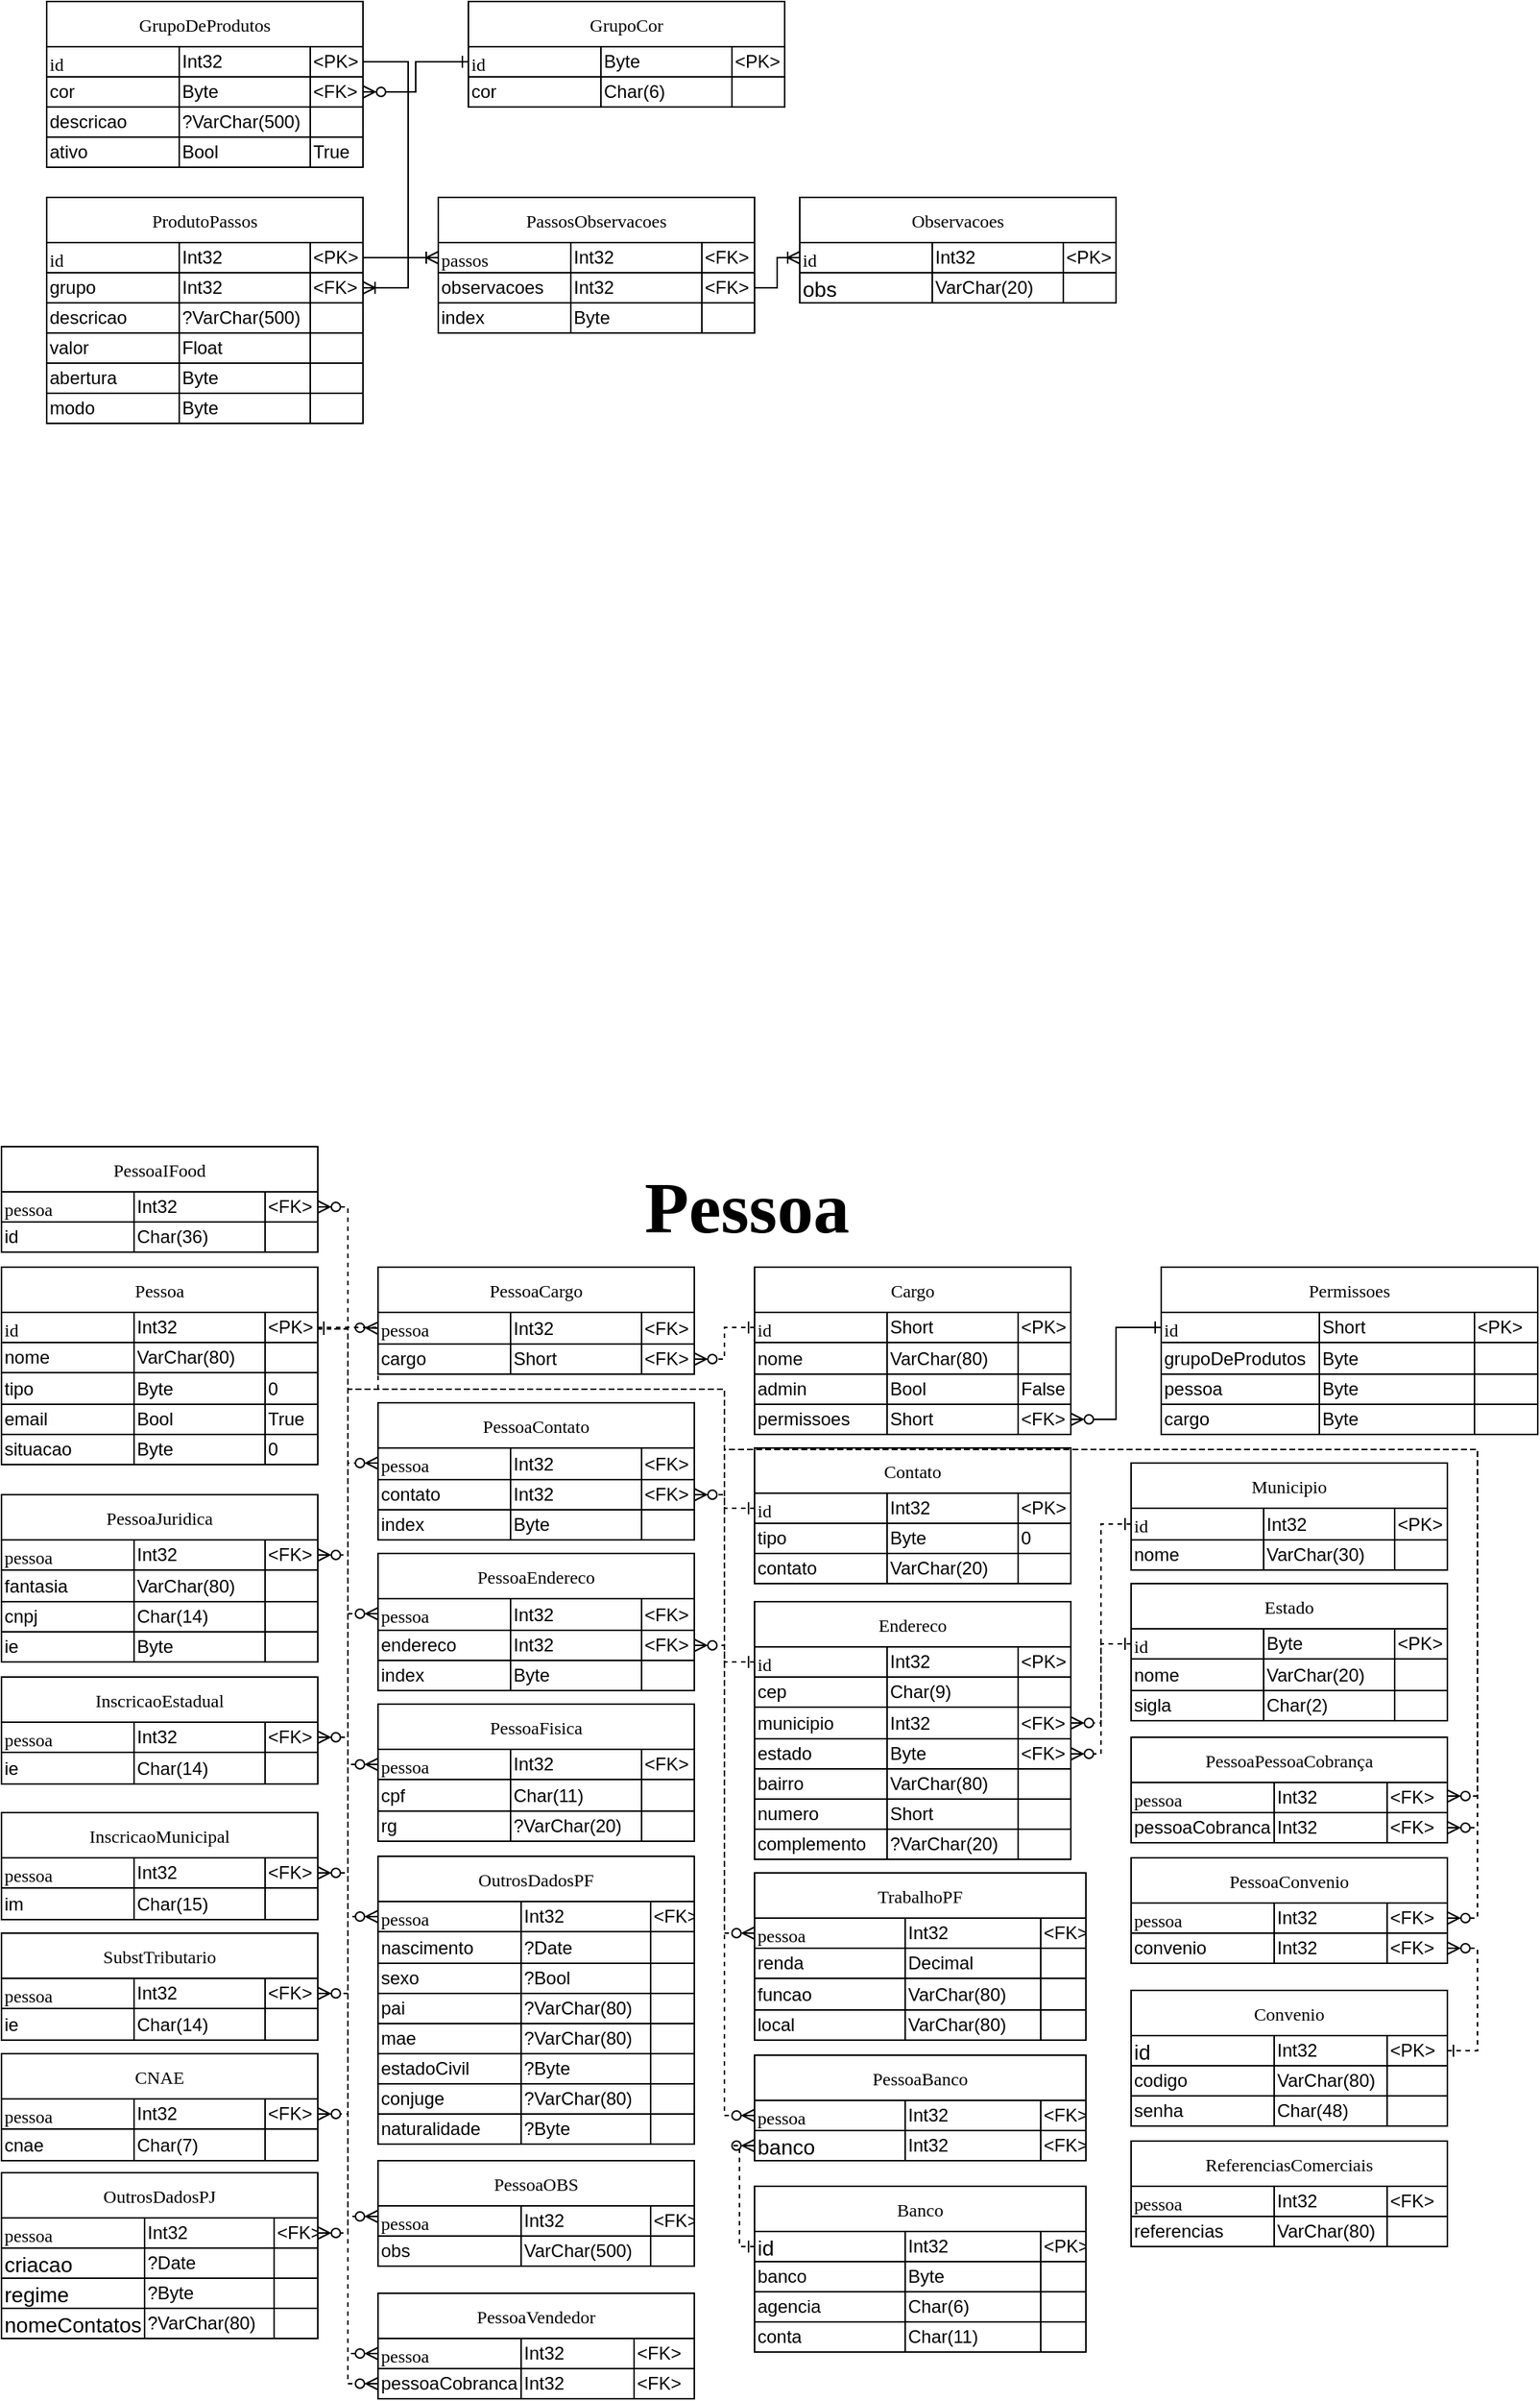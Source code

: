 <mxfile version="24.7.12">
  <diagram name="Page-1" id="2ca16b54-16f6-2749-3443-fa8db7711227">
    <mxGraphModel dx="-225" dy="471" grid="1" gridSize="10" guides="1" tooltips="1" connect="1" arrows="1" fold="1" page="1" pageScale="1" pageWidth="1100" pageHeight="850" background="none" math="0" shadow="0">
      <root>
        <mxCell id="0" />
        <mxCell id="1" parent="0" />
        <mxCell id="upvZZBd6ze37ZcyhornO-47" value="GrupoDeProdutos" style="shape=table;startSize=30;container=1;collapsible=0;childLayout=tableLayout;strokeColor=default;fontSize=12;fontFamily=Verdana;align=center;" parent="1" vertex="1">
          <mxGeometry x="1160" y="90" width="210" height="110" as="geometry" />
        </mxCell>
        <mxCell id="upvZZBd6ze37ZcyhornO-48" value="" style="shape=tableRow;horizontal=0;startSize=0;swimlaneHead=0;swimlaneBody=0;strokeColor=inherit;top=0;left=0;bottom=0;right=0;collapsible=0;dropTarget=0;fillColor=none;points=[[0,0.5],[1,0.5]];portConstraint=eastwest;fontSize=16;rounded=1;align=left;" parent="upvZZBd6ze37ZcyhornO-47" vertex="1">
          <mxGeometry y="30" width="210" height="20" as="geometry" />
        </mxCell>
        <mxCell id="upvZZBd6ze37ZcyhornO-49" value="&lt;font style=&quot;font-size: 12px;&quot; face=&quot;Verdana&quot;&gt;id&lt;/font&gt;" style="shape=partialRectangle;html=1;whiteSpace=wrap;connectable=0;strokeColor=inherit;overflow=hidden;fillColor=none;top=0;left=0;bottom=0;right=0;pointerEvents=1;fontSize=14;align=left;" parent="upvZZBd6ze37ZcyhornO-48" vertex="1">
          <mxGeometry width="88" height="20" as="geometry">
            <mxRectangle width="88" height="20" as="alternateBounds" />
          </mxGeometry>
        </mxCell>
        <mxCell id="upvZZBd6ze37ZcyhornO-50" value="Int32" style="shape=partialRectangle;html=1;whiteSpace=wrap;connectable=0;strokeColor=inherit;overflow=hidden;fillColor=none;top=0;left=0;bottom=0;right=0;pointerEvents=1;fontSize=12;align=left;" parent="upvZZBd6ze37ZcyhornO-48" vertex="1">
          <mxGeometry x="88" width="87" height="20" as="geometry">
            <mxRectangle width="87" height="20" as="alternateBounds" />
          </mxGeometry>
        </mxCell>
        <mxCell id="upvZZBd6ze37ZcyhornO-51" value="&amp;lt;PK&amp;gt;" style="shape=partialRectangle;html=1;whiteSpace=wrap;connectable=0;strokeColor=inherit;overflow=hidden;fillColor=none;top=0;left=0;bottom=0;right=0;pointerEvents=1;fontSize=12;align=left;" parent="upvZZBd6ze37ZcyhornO-48" vertex="1">
          <mxGeometry x="175" width="35" height="20" as="geometry">
            <mxRectangle width="35" height="20" as="alternateBounds" />
          </mxGeometry>
        </mxCell>
        <mxCell id="upvZZBd6ze37ZcyhornO-52" value="" style="shape=tableRow;horizontal=0;startSize=0;swimlaneHead=0;swimlaneBody=0;strokeColor=inherit;top=0;left=0;bottom=0;right=0;collapsible=0;dropTarget=0;fillColor=none;points=[[0,0.5],[1,0.5]];portConstraint=eastwest;fontSize=16;align=left;" parent="upvZZBd6ze37ZcyhornO-47" vertex="1">
          <mxGeometry y="50" width="210" height="20" as="geometry" />
        </mxCell>
        <mxCell id="upvZZBd6ze37ZcyhornO-53" value="cor" style="shape=partialRectangle;html=1;whiteSpace=wrap;connectable=0;strokeColor=inherit;overflow=hidden;fillColor=none;top=0;left=0;bottom=0;right=0;pointerEvents=1;fontSize=12;align=left;" parent="upvZZBd6ze37ZcyhornO-52" vertex="1">
          <mxGeometry width="88" height="20" as="geometry">
            <mxRectangle width="88" height="20" as="alternateBounds" />
          </mxGeometry>
        </mxCell>
        <mxCell id="upvZZBd6ze37ZcyhornO-54" value="Byte" style="shape=partialRectangle;html=1;whiteSpace=wrap;connectable=0;strokeColor=inherit;overflow=hidden;fillColor=none;top=0;left=0;bottom=0;right=0;pointerEvents=1;fontSize=12;align=left;" parent="upvZZBd6ze37ZcyhornO-52" vertex="1">
          <mxGeometry x="88" width="87" height="20" as="geometry">
            <mxRectangle width="87" height="20" as="alternateBounds" />
          </mxGeometry>
        </mxCell>
        <mxCell id="upvZZBd6ze37ZcyhornO-55" value="&amp;lt;FK&amp;gt;" style="shape=partialRectangle;html=1;whiteSpace=wrap;connectable=0;strokeColor=inherit;overflow=hidden;fillColor=none;top=0;left=0;bottom=0;right=0;pointerEvents=1;fontSize=12;align=left;" parent="upvZZBd6ze37ZcyhornO-52" vertex="1">
          <mxGeometry x="175" width="35" height="20" as="geometry">
            <mxRectangle width="35" height="20" as="alternateBounds" />
          </mxGeometry>
        </mxCell>
        <mxCell id="upvZZBd6ze37ZcyhornO-56" value="" style="shape=tableRow;horizontal=0;startSize=0;swimlaneHead=0;swimlaneBody=0;strokeColor=inherit;top=0;left=0;bottom=0;right=0;collapsible=0;dropTarget=0;fillColor=none;points=[[0,0.5],[1,0.5]];portConstraint=eastwest;fontSize=16;align=left;" parent="upvZZBd6ze37ZcyhornO-47" vertex="1">
          <mxGeometry y="70" width="210" height="20" as="geometry" />
        </mxCell>
        <mxCell id="upvZZBd6ze37ZcyhornO-57" value="descricao" style="shape=partialRectangle;html=1;whiteSpace=wrap;connectable=0;strokeColor=inherit;overflow=hidden;fillColor=none;top=0;left=0;bottom=0;right=0;pointerEvents=1;fontSize=12;align=left;" parent="upvZZBd6ze37ZcyhornO-56" vertex="1">
          <mxGeometry width="88" height="20" as="geometry">
            <mxRectangle width="88" height="20" as="alternateBounds" />
          </mxGeometry>
        </mxCell>
        <mxCell id="upvZZBd6ze37ZcyhornO-58" value="?VarChar(500)" style="shape=partialRectangle;html=1;whiteSpace=wrap;connectable=0;strokeColor=inherit;overflow=hidden;fillColor=none;top=0;left=0;bottom=0;right=0;pointerEvents=1;fontSize=12;align=left;" parent="upvZZBd6ze37ZcyhornO-56" vertex="1">
          <mxGeometry x="88" width="87" height="20" as="geometry">
            <mxRectangle width="87" height="20" as="alternateBounds" />
          </mxGeometry>
        </mxCell>
        <mxCell id="upvZZBd6ze37ZcyhornO-59" value="" style="shape=partialRectangle;html=1;whiteSpace=wrap;connectable=0;strokeColor=inherit;overflow=hidden;fillColor=none;top=0;left=0;bottom=0;right=0;pointerEvents=1;fontSize=12;align=left;" parent="upvZZBd6ze37ZcyhornO-56" vertex="1">
          <mxGeometry x="175" width="35" height="20" as="geometry">
            <mxRectangle width="35" height="20" as="alternateBounds" />
          </mxGeometry>
        </mxCell>
        <mxCell id="upvZZBd6ze37ZcyhornO-60" style="shape=tableRow;horizontal=0;startSize=0;swimlaneHead=0;swimlaneBody=0;strokeColor=inherit;top=0;left=0;bottom=0;right=0;collapsible=0;dropTarget=0;fillColor=none;points=[[0,0.5],[1,0.5]];portConstraint=eastwest;fontSize=16;align=left;" parent="upvZZBd6ze37ZcyhornO-47" vertex="1">
          <mxGeometry y="90" width="210" height="20" as="geometry" />
        </mxCell>
        <mxCell id="upvZZBd6ze37ZcyhornO-61" value="ativo" style="shape=partialRectangle;html=1;whiteSpace=wrap;connectable=0;strokeColor=inherit;overflow=hidden;fillColor=none;top=0;left=0;bottom=0;right=0;pointerEvents=1;fontSize=12;align=left;" parent="upvZZBd6ze37ZcyhornO-60" vertex="1">
          <mxGeometry width="88" height="20" as="geometry">
            <mxRectangle width="88" height="20" as="alternateBounds" />
          </mxGeometry>
        </mxCell>
        <mxCell id="upvZZBd6ze37ZcyhornO-62" value="Bool" style="shape=partialRectangle;html=1;whiteSpace=wrap;connectable=0;strokeColor=inherit;overflow=hidden;fillColor=none;top=0;left=0;bottom=0;right=0;pointerEvents=1;fontSize=12;align=left;" parent="upvZZBd6ze37ZcyhornO-60" vertex="1">
          <mxGeometry x="88" width="87" height="20" as="geometry">
            <mxRectangle width="87" height="20" as="alternateBounds" />
          </mxGeometry>
        </mxCell>
        <mxCell id="upvZZBd6ze37ZcyhornO-63" value="True" style="shape=partialRectangle;html=1;whiteSpace=wrap;connectable=0;strokeColor=inherit;overflow=hidden;fillColor=none;top=0;left=0;bottom=0;right=0;pointerEvents=1;fontSize=12;align=left;" parent="upvZZBd6ze37ZcyhornO-60" vertex="1">
          <mxGeometry x="175" width="35" height="20" as="geometry">
            <mxRectangle width="35" height="20" as="alternateBounds" />
          </mxGeometry>
        </mxCell>
        <mxCell id="upvZZBd6ze37ZcyhornO-64" value="GrupoCor" style="shape=table;startSize=30;container=1;collapsible=0;childLayout=tableLayout;strokeColor=default;fontSize=12;fontFamily=Verdana;align=center;" parent="1" vertex="1">
          <mxGeometry x="1440" y="90" width="210" height="70" as="geometry" />
        </mxCell>
        <mxCell id="upvZZBd6ze37ZcyhornO-65" value="" style="shape=tableRow;horizontal=0;startSize=0;swimlaneHead=0;swimlaneBody=0;strokeColor=inherit;top=0;left=0;bottom=0;right=0;collapsible=0;dropTarget=0;fillColor=none;points=[[0,0.5],[1,0.5]];portConstraint=eastwest;fontSize=16;rounded=1;align=left;" parent="upvZZBd6ze37ZcyhornO-64" vertex="1">
          <mxGeometry y="30" width="210" height="20" as="geometry" />
        </mxCell>
        <mxCell id="upvZZBd6ze37ZcyhornO-66" value="&lt;font style=&quot;font-size: 12px;&quot; face=&quot;Verdana&quot;&gt;id&lt;/font&gt;" style="shape=partialRectangle;html=1;whiteSpace=wrap;connectable=0;strokeColor=inherit;overflow=hidden;fillColor=none;top=0;left=0;bottom=0;right=0;pointerEvents=1;fontSize=14;align=left;" parent="upvZZBd6ze37ZcyhornO-65" vertex="1">
          <mxGeometry width="88" height="20" as="geometry">
            <mxRectangle width="88" height="20" as="alternateBounds" />
          </mxGeometry>
        </mxCell>
        <mxCell id="upvZZBd6ze37ZcyhornO-67" value="Byte" style="shape=partialRectangle;html=1;whiteSpace=wrap;connectable=0;strokeColor=inherit;overflow=hidden;fillColor=none;top=0;left=0;bottom=0;right=0;pointerEvents=1;fontSize=12;align=left;" parent="upvZZBd6ze37ZcyhornO-65" vertex="1">
          <mxGeometry x="88" width="87" height="20" as="geometry">
            <mxRectangle width="87" height="20" as="alternateBounds" />
          </mxGeometry>
        </mxCell>
        <mxCell id="upvZZBd6ze37ZcyhornO-68" value="&amp;lt;PK&amp;gt;" style="shape=partialRectangle;html=1;whiteSpace=wrap;connectable=0;strokeColor=inherit;overflow=hidden;fillColor=none;top=0;left=0;bottom=0;right=0;pointerEvents=1;fontSize=12;align=left;" parent="upvZZBd6ze37ZcyhornO-65" vertex="1">
          <mxGeometry x="175" width="35" height="20" as="geometry">
            <mxRectangle width="35" height="20" as="alternateBounds" />
          </mxGeometry>
        </mxCell>
        <mxCell id="upvZZBd6ze37ZcyhornO-69" value="" style="shape=tableRow;horizontal=0;startSize=0;swimlaneHead=0;swimlaneBody=0;strokeColor=inherit;top=0;left=0;bottom=0;right=0;collapsible=0;dropTarget=0;fillColor=none;points=[[0,0.5],[1,0.5]];portConstraint=eastwest;fontSize=16;align=left;" parent="upvZZBd6ze37ZcyhornO-64" vertex="1">
          <mxGeometry y="50" width="210" height="20" as="geometry" />
        </mxCell>
        <mxCell id="upvZZBd6ze37ZcyhornO-70" value="cor" style="shape=partialRectangle;html=1;whiteSpace=wrap;connectable=0;strokeColor=inherit;overflow=hidden;fillColor=none;top=0;left=0;bottom=0;right=0;pointerEvents=1;fontSize=12;align=left;" parent="upvZZBd6ze37ZcyhornO-69" vertex="1">
          <mxGeometry width="88" height="20" as="geometry">
            <mxRectangle width="88" height="20" as="alternateBounds" />
          </mxGeometry>
        </mxCell>
        <mxCell id="upvZZBd6ze37ZcyhornO-71" value="Char(6)" style="shape=partialRectangle;html=1;whiteSpace=wrap;connectable=0;strokeColor=inherit;overflow=hidden;fillColor=none;top=0;left=0;bottom=0;right=0;pointerEvents=1;fontSize=12;align=left;" parent="upvZZBd6ze37ZcyhornO-69" vertex="1">
          <mxGeometry x="88" width="87" height="20" as="geometry">
            <mxRectangle width="87" height="20" as="alternateBounds" />
          </mxGeometry>
        </mxCell>
        <mxCell id="upvZZBd6ze37ZcyhornO-72" value="" style="shape=partialRectangle;html=1;whiteSpace=wrap;connectable=0;strokeColor=inherit;overflow=hidden;fillColor=none;top=0;left=0;bottom=0;right=0;pointerEvents=1;fontSize=12;align=left;" parent="upvZZBd6ze37ZcyhornO-69" vertex="1">
          <mxGeometry x="175" width="35" height="20" as="geometry">
            <mxRectangle width="35" height="20" as="alternateBounds" />
          </mxGeometry>
        </mxCell>
        <mxCell id="upvZZBd6ze37ZcyhornO-81" style="edgeStyle=orthogonalEdgeStyle;rounded=0;orthogonalLoop=1;jettySize=auto;html=1;exitX=0;exitY=0.5;exitDx=0;exitDy=0;entryX=1;entryY=0.5;entryDx=0;entryDy=0;curved=0;strokeColor=default;startArrow=ERone;startFill=0;endArrow=ERzeroToMany;endFill=0;" parent="1" source="upvZZBd6ze37ZcyhornO-65" target="upvZZBd6ze37ZcyhornO-52" edge="1">
          <mxGeometry relative="1" as="geometry" />
        </mxCell>
        <mxCell id="upvZZBd6ze37ZcyhornO-82" value="Pessoa" style="shape=table;startSize=30;container=1;collapsible=0;childLayout=tableLayout;strokeColor=default;fontSize=12;fontFamily=Verdana;align=center;" parent="1" vertex="1">
          <mxGeometry x="1130" y="930" width="210" height="131" as="geometry" />
        </mxCell>
        <mxCell id="upvZZBd6ze37ZcyhornO-83" value="" style="shape=tableRow;horizontal=0;startSize=0;swimlaneHead=0;swimlaneBody=0;strokeColor=inherit;top=0;left=0;bottom=0;right=0;collapsible=0;dropTarget=0;fillColor=none;points=[[0,0.5],[1,0.5]];portConstraint=eastwest;fontSize=16;rounded=1;align=left;" parent="upvZZBd6ze37ZcyhornO-82" vertex="1">
          <mxGeometry y="30" width="210" height="20" as="geometry" />
        </mxCell>
        <mxCell id="upvZZBd6ze37ZcyhornO-84" value="&lt;font style=&quot;font-size: 12px;&quot; face=&quot;Verdana&quot;&gt;id&lt;/font&gt;" style="shape=partialRectangle;html=1;whiteSpace=wrap;connectable=0;strokeColor=inherit;overflow=hidden;fillColor=none;top=0;left=0;bottom=0;right=0;pointerEvents=1;fontSize=14;align=left;" parent="upvZZBd6ze37ZcyhornO-83" vertex="1">
          <mxGeometry width="88" height="20" as="geometry">
            <mxRectangle width="88" height="20" as="alternateBounds" />
          </mxGeometry>
        </mxCell>
        <mxCell id="upvZZBd6ze37ZcyhornO-85" value="Int32" style="shape=partialRectangle;html=1;whiteSpace=wrap;connectable=0;strokeColor=inherit;overflow=hidden;fillColor=none;top=0;left=0;bottom=0;right=0;pointerEvents=1;fontSize=12;align=left;" parent="upvZZBd6ze37ZcyhornO-83" vertex="1">
          <mxGeometry x="88" width="87" height="20" as="geometry">
            <mxRectangle width="87" height="20" as="alternateBounds" />
          </mxGeometry>
        </mxCell>
        <mxCell id="upvZZBd6ze37ZcyhornO-86" value="&amp;lt;PK&amp;gt;" style="shape=partialRectangle;html=1;whiteSpace=wrap;connectable=0;strokeColor=inherit;overflow=hidden;fillColor=none;top=0;left=0;bottom=0;right=0;pointerEvents=1;fontSize=12;align=left;" parent="upvZZBd6ze37ZcyhornO-83" vertex="1">
          <mxGeometry x="175" width="35" height="20" as="geometry">
            <mxRectangle width="35" height="20" as="alternateBounds" />
          </mxGeometry>
        </mxCell>
        <mxCell id="upvZZBd6ze37ZcyhornO-87" value="" style="shape=tableRow;horizontal=0;startSize=0;swimlaneHead=0;swimlaneBody=0;strokeColor=inherit;top=0;left=0;bottom=0;right=0;collapsible=0;dropTarget=0;fillColor=none;points=[[0,0.5],[1,0.5]];portConstraint=eastwest;fontSize=16;align=left;" parent="upvZZBd6ze37ZcyhornO-82" vertex="1">
          <mxGeometry y="50" width="210" height="20" as="geometry" />
        </mxCell>
        <mxCell id="upvZZBd6ze37ZcyhornO-88" value="nome" style="shape=partialRectangle;html=1;whiteSpace=wrap;connectable=0;strokeColor=inherit;overflow=hidden;fillColor=none;top=0;left=0;bottom=0;right=0;pointerEvents=1;fontSize=12;align=left;" parent="upvZZBd6ze37ZcyhornO-87" vertex="1">
          <mxGeometry width="88" height="20" as="geometry">
            <mxRectangle width="88" height="20" as="alternateBounds" />
          </mxGeometry>
        </mxCell>
        <mxCell id="upvZZBd6ze37ZcyhornO-89" value="VarChar(80)" style="shape=partialRectangle;html=1;whiteSpace=wrap;connectable=0;strokeColor=inherit;overflow=hidden;fillColor=none;top=0;left=0;bottom=0;right=0;pointerEvents=1;fontSize=12;align=left;" parent="upvZZBd6ze37ZcyhornO-87" vertex="1">
          <mxGeometry x="88" width="87" height="20" as="geometry">
            <mxRectangle width="87" height="20" as="alternateBounds" />
          </mxGeometry>
        </mxCell>
        <mxCell id="upvZZBd6ze37ZcyhornO-90" value="" style="shape=partialRectangle;html=1;whiteSpace=wrap;connectable=0;strokeColor=inherit;overflow=hidden;fillColor=none;top=0;left=0;bottom=0;right=0;pointerEvents=1;fontSize=12;align=left;" parent="upvZZBd6ze37ZcyhornO-87" vertex="1">
          <mxGeometry x="175" width="35" height="20" as="geometry">
            <mxRectangle width="35" height="20" as="alternateBounds" />
          </mxGeometry>
        </mxCell>
        <mxCell id="upvZZBd6ze37ZcyhornO-91" value="" style="shape=tableRow;horizontal=0;startSize=0;swimlaneHead=0;swimlaneBody=0;strokeColor=inherit;top=0;left=0;bottom=0;right=0;collapsible=0;dropTarget=0;fillColor=none;points=[[0,0.5],[1,0.5]];portConstraint=eastwest;fontSize=16;align=left;" parent="upvZZBd6ze37ZcyhornO-82" vertex="1">
          <mxGeometry y="70" width="210" height="21" as="geometry" />
        </mxCell>
        <mxCell id="upvZZBd6ze37ZcyhornO-92" value="tipo" style="shape=partialRectangle;html=1;whiteSpace=wrap;connectable=0;strokeColor=inherit;overflow=hidden;fillColor=none;top=0;left=0;bottom=0;right=0;pointerEvents=1;fontSize=12;align=left;" parent="upvZZBd6ze37ZcyhornO-91" vertex="1">
          <mxGeometry width="88" height="21" as="geometry">
            <mxRectangle width="88" height="21" as="alternateBounds" />
          </mxGeometry>
        </mxCell>
        <mxCell id="upvZZBd6ze37ZcyhornO-93" value="Byte" style="shape=partialRectangle;html=1;whiteSpace=wrap;connectable=0;strokeColor=inherit;overflow=hidden;fillColor=none;top=0;left=0;bottom=0;right=0;pointerEvents=1;fontSize=12;align=left;" parent="upvZZBd6ze37ZcyhornO-91" vertex="1">
          <mxGeometry x="88" width="87" height="21" as="geometry">
            <mxRectangle width="87" height="21" as="alternateBounds" />
          </mxGeometry>
        </mxCell>
        <mxCell id="upvZZBd6ze37ZcyhornO-94" value="0" style="shape=partialRectangle;html=1;whiteSpace=wrap;connectable=0;strokeColor=inherit;overflow=hidden;fillColor=none;top=0;left=0;bottom=0;right=0;pointerEvents=1;fontSize=12;align=left;" parent="upvZZBd6ze37ZcyhornO-91" vertex="1">
          <mxGeometry x="175" width="35" height="21" as="geometry">
            <mxRectangle width="35" height="21" as="alternateBounds" />
          </mxGeometry>
        </mxCell>
        <mxCell id="upvZZBd6ze37ZcyhornO-95" style="shape=tableRow;horizontal=0;startSize=0;swimlaneHead=0;swimlaneBody=0;strokeColor=inherit;top=0;left=0;bottom=0;right=0;collapsible=0;dropTarget=0;fillColor=none;points=[[0,0.5],[1,0.5]];portConstraint=eastwest;fontSize=16;align=left;" parent="upvZZBd6ze37ZcyhornO-82" vertex="1">
          <mxGeometry y="91" width="210" height="20" as="geometry" />
        </mxCell>
        <mxCell id="upvZZBd6ze37ZcyhornO-96" value="email" style="shape=partialRectangle;html=1;whiteSpace=wrap;connectable=0;strokeColor=inherit;overflow=hidden;fillColor=none;top=0;left=0;bottom=0;right=0;pointerEvents=1;fontSize=12;align=left;" parent="upvZZBd6ze37ZcyhornO-95" vertex="1">
          <mxGeometry width="88" height="20" as="geometry">
            <mxRectangle width="88" height="20" as="alternateBounds" />
          </mxGeometry>
        </mxCell>
        <mxCell id="upvZZBd6ze37ZcyhornO-97" value="Bool" style="shape=partialRectangle;html=1;whiteSpace=wrap;connectable=0;strokeColor=inherit;overflow=hidden;fillColor=none;top=0;left=0;bottom=0;right=0;pointerEvents=1;fontSize=12;align=left;" parent="upvZZBd6ze37ZcyhornO-95" vertex="1">
          <mxGeometry x="88" width="87" height="20" as="geometry">
            <mxRectangle width="87" height="20" as="alternateBounds" />
          </mxGeometry>
        </mxCell>
        <mxCell id="upvZZBd6ze37ZcyhornO-98" value="True" style="shape=partialRectangle;html=1;whiteSpace=wrap;connectable=0;strokeColor=inherit;overflow=hidden;fillColor=none;top=0;left=0;bottom=0;right=0;pointerEvents=1;fontSize=12;align=left;" parent="upvZZBd6ze37ZcyhornO-95" vertex="1">
          <mxGeometry x="175" width="35" height="20" as="geometry">
            <mxRectangle width="35" height="20" as="alternateBounds" />
          </mxGeometry>
        </mxCell>
        <mxCell id="upvZZBd6ze37ZcyhornO-212" style="shape=tableRow;horizontal=0;startSize=0;swimlaneHead=0;swimlaneBody=0;strokeColor=inherit;top=0;left=0;bottom=0;right=0;collapsible=0;dropTarget=0;fillColor=none;points=[[0,0.5],[1,0.5]];portConstraint=eastwest;fontSize=16;align=left;" parent="upvZZBd6ze37ZcyhornO-82" vertex="1">
          <mxGeometry y="111" width="210" height="20" as="geometry" />
        </mxCell>
        <mxCell id="upvZZBd6ze37ZcyhornO-213" value="situacao" style="shape=partialRectangle;html=1;whiteSpace=wrap;connectable=0;strokeColor=inherit;overflow=hidden;fillColor=none;top=0;left=0;bottom=0;right=0;pointerEvents=1;fontSize=12;align=left;" parent="upvZZBd6ze37ZcyhornO-212" vertex="1">
          <mxGeometry width="88" height="20" as="geometry">
            <mxRectangle width="88" height="20" as="alternateBounds" />
          </mxGeometry>
        </mxCell>
        <mxCell id="upvZZBd6ze37ZcyhornO-214" value="Byte" style="shape=partialRectangle;html=1;whiteSpace=wrap;connectable=0;strokeColor=inherit;overflow=hidden;fillColor=none;top=0;left=0;bottom=0;right=0;pointerEvents=1;fontSize=12;align=left;" parent="upvZZBd6ze37ZcyhornO-212" vertex="1">
          <mxGeometry x="88" width="87" height="20" as="geometry">
            <mxRectangle width="87" height="20" as="alternateBounds" />
          </mxGeometry>
        </mxCell>
        <mxCell id="upvZZBd6ze37ZcyhornO-215" value="0" style="shape=partialRectangle;html=1;whiteSpace=wrap;connectable=0;strokeColor=inherit;overflow=hidden;fillColor=none;top=0;left=0;bottom=0;right=0;pointerEvents=1;fontSize=12;align=left;" parent="upvZZBd6ze37ZcyhornO-212" vertex="1">
          <mxGeometry x="175" width="35" height="20" as="geometry">
            <mxRectangle width="35" height="20" as="alternateBounds" />
          </mxGeometry>
        </mxCell>
        <mxCell id="upvZZBd6ze37ZcyhornO-99" value="Cargo" style="shape=table;startSize=30;container=1;collapsible=0;childLayout=tableLayout;strokeColor=default;fontSize=12;fontFamily=Verdana;align=center;" parent="1" vertex="1">
          <mxGeometry x="1630" y="930" width="210" height="111" as="geometry" />
        </mxCell>
        <mxCell id="upvZZBd6ze37ZcyhornO-100" value="" style="shape=tableRow;horizontal=0;startSize=0;swimlaneHead=0;swimlaneBody=0;strokeColor=inherit;top=0;left=0;bottom=0;right=0;collapsible=0;dropTarget=0;fillColor=none;points=[[0,0.5],[1,0.5]];portConstraint=eastwest;fontSize=16;rounded=1;align=left;" parent="upvZZBd6ze37ZcyhornO-99" vertex="1">
          <mxGeometry y="30" width="210" height="20" as="geometry" />
        </mxCell>
        <mxCell id="upvZZBd6ze37ZcyhornO-101" value="&lt;font style=&quot;font-size: 12px;&quot; face=&quot;Verdana&quot;&gt;id&lt;/font&gt;" style="shape=partialRectangle;html=1;whiteSpace=wrap;connectable=0;strokeColor=inherit;overflow=hidden;fillColor=none;top=0;left=0;bottom=0;right=0;pointerEvents=1;fontSize=14;align=left;" parent="upvZZBd6ze37ZcyhornO-100" vertex="1">
          <mxGeometry width="88" height="20" as="geometry">
            <mxRectangle width="88" height="20" as="alternateBounds" />
          </mxGeometry>
        </mxCell>
        <mxCell id="upvZZBd6ze37ZcyhornO-102" value="Short" style="shape=partialRectangle;html=1;whiteSpace=wrap;connectable=0;strokeColor=inherit;overflow=hidden;fillColor=none;top=0;left=0;bottom=0;right=0;pointerEvents=1;fontSize=12;align=left;" parent="upvZZBd6ze37ZcyhornO-100" vertex="1">
          <mxGeometry x="88" width="87" height="20" as="geometry">
            <mxRectangle width="87" height="20" as="alternateBounds" />
          </mxGeometry>
        </mxCell>
        <mxCell id="upvZZBd6ze37ZcyhornO-103" value="&amp;lt;PK&amp;gt;" style="shape=partialRectangle;html=1;whiteSpace=wrap;connectable=0;strokeColor=inherit;overflow=hidden;fillColor=none;top=0;left=0;bottom=0;right=0;pointerEvents=1;fontSize=12;align=left;" parent="upvZZBd6ze37ZcyhornO-100" vertex="1">
          <mxGeometry x="175" width="35" height="20" as="geometry">
            <mxRectangle width="35" height="20" as="alternateBounds" />
          </mxGeometry>
        </mxCell>
        <mxCell id="upvZZBd6ze37ZcyhornO-104" value="" style="shape=tableRow;horizontal=0;startSize=0;swimlaneHead=0;swimlaneBody=0;strokeColor=inherit;top=0;left=0;bottom=0;right=0;collapsible=0;dropTarget=0;fillColor=none;points=[[0,0.5],[1,0.5]];portConstraint=eastwest;fontSize=16;align=left;" parent="upvZZBd6ze37ZcyhornO-99" vertex="1">
          <mxGeometry y="50" width="210" height="21" as="geometry" />
        </mxCell>
        <mxCell id="upvZZBd6ze37ZcyhornO-105" value="nome" style="shape=partialRectangle;html=1;whiteSpace=wrap;connectable=0;strokeColor=inherit;overflow=hidden;fillColor=none;top=0;left=0;bottom=0;right=0;pointerEvents=1;fontSize=12;align=left;" parent="upvZZBd6ze37ZcyhornO-104" vertex="1">
          <mxGeometry width="88" height="21" as="geometry">
            <mxRectangle width="88" height="21" as="alternateBounds" />
          </mxGeometry>
        </mxCell>
        <mxCell id="upvZZBd6ze37ZcyhornO-106" value="VarChar(80)" style="shape=partialRectangle;html=1;whiteSpace=wrap;connectable=0;strokeColor=inherit;overflow=hidden;fillColor=none;top=0;left=0;bottom=0;right=0;pointerEvents=1;fontSize=12;align=left;" parent="upvZZBd6ze37ZcyhornO-104" vertex="1">
          <mxGeometry x="88" width="87" height="21" as="geometry">
            <mxRectangle width="87" height="21" as="alternateBounds" />
          </mxGeometry>
        </mxCell>
        <mxCell id="upvZZBd6ze37ZcyhornO-107" value="" style="shape=partialRectangle;html=1;whiteSpace=wrap;connectable=0;strokeColor=inherit;overflow=hidden;fillColor=none;top=0;left=0;bottom=0;right=0;pointerEvents=1;fontSize=12;align=left;" parent="upvZZBd6ze37ZcyhornO-104" vertex="1">
          <mxGeometry x="175" width="35" height="21" as="geometry">
            <mxRectangle width="35" height="21" as="alternateBounds" />
          </mxGeometry>
        </mxCell>
        <mxCell id="upvZZBd6ze37ZcyhornO-108" value="" style="shape=tableRow;horizontal=0;startSize=0;swimlaneHead=0;swimlaneBody=0;strokeColor=inherit;top=0;left=0;bottom=0;right=0;collapsible=0;dropTarget=0;fillColor=none;points=[[0,0.5],[1,0.5]];portConstraint=eastwest;fontSize=16;align=left;" parent="upvZZBd6ze37ZcyhornO-99" vertex="1">
          <mxGeometry y="71" width="210" height="20" as="geometry" />
        </mxCell>
        <mxCell id="upvZZBd6ze37ZcyhornO-109" value="admin" style="shape=partialRectangle;html=1;whiteSpace=wrap;connectable=0;strokeColor=inherit;overflow=hidden;fillColor=none;top=0;left=0;bottom=0;right=0;pointerEvents=1;fontSize=12;align=left;" parent="upvZZBd6ze37ZcyhornO-108" vertex="1">
          <mxGeometry width="88" height="20" as="geometry">
            <mxRectangle width="88" height="20" as="alternateBounds" />
          </mxGeometry>
        </mxCell>
        <mxCell id="upvZZBd6ze37ZcyhornO-110" value="Bool" style="shape=partialRectangle;html=1;whiteSpace=wrap;connectable=0;strokeColor=inherit;overflow=hidden;fillColor=none;top=0;left=0;bottom=0;right=0;pointerEvents=1;fontSize=12;align=left;" parent="upvZZBd6ze37ZcyhornO-108" vertex="1">
          <mxGeometry x="88" width="87" height="20" as="geometry">
            <mxRectangle width="87" height="20" as="alternateBounds" />
          </mxGeometry>
        </mxCell>
        <mxCell id="upvZZBd6ze37ZcyhornO-111" value="False" style="shape=partialRectangle;html=1;whiteSpace=wrap;connectable=0;strokeColor=inherit;overflow=hidden;fillColor=none;top=0;left=0;bottom=0;right=0;pointerEvents=1;fontSize=12;align=left;" parent="upvZZBd6ze37ZcyhornO-108" vertex="1">
          <mxGeometry x="175" width="35" height="20" as="geometry">
            <mxRectangle width="35" height="20" as="alternateBounds" />
          </mxGeometry>
        </mxCell>
        <mxCell id="upvZZBd6ze37ZcyhornO-112" style="shape=tableRow;horizontal=0;startSize=0;swimlaneHead=0;swimlaneBody=0;strokeColor=inherit;top=0;left=0;bottom=0;right=0;collapsible=0;dropTarget=0;fillColor=none;points=[[0,0.5],[1,0.5]];portConstraint=eastwest;fontSize=16;align=left;" parent="upvZZBd6ze37ZcyhornO-99" vertex="1">
          <mxGeometry y="91" width="210" height="20" as="geometry" />
        </mxCell>
        <mxCell id="upvZZBd6ze37ZcyhornO-113" value="permissoes" style="shape=partialRectangle;html=1;whiteSpace=wrap;connectable=0;strokeColor=inherit;overflow=hidden;fillColor=none;top=0;left=0;bottom=0;right=0;pointerEvents=1;fontSize=12;align=left;" parent="upvZZBd6ze37ZcyhornO-112" vertex="1">
          <mxGeometry width="88" height="20" as="geometry">
            <mxRectangle width="88" height="20" as="alternateBounds" />
          </mxGeometry>
        </mxCell>
        <mxCell id="upvZZBd6ze37ZcyhornO-114" value="Short" style="shape=partialRectangle;html=1;whiteSpace=wrap;connectable=0;strokeColor=inherit;overflow=hidden;fillColor=none;top=0;left=0;bottom=0;right=0;pointerEvents=1;fontSize=12;align=left;" parent="upvZZBd6ze37ZcyhornO-112" vertex="1">
          <mxGeometry x="88" width="87" height="20" as="geometry">
            <mxRectangle width="87" height="20" as="alternateBounds" />
          </mxGeometry>
        </mxCell>
        <mxCell id="upvZZBd6ze37ZcyhornO-115" value="&amp;lt;FK&amp;gt;" style="shape=partialRectangle;html=1;whiteSpace=wrap;connectable=0;strokeColor=inherit;overflow=hidden;fillColor=none;top=0;left=0;bottom=0;right=0;pointerEvents=1;fontSize=12;align=left;" parent="upvZZBd6ze37ZcyhornO-112" vertex="1">
          <mxGeometry x="175" width="35" height="20" as="geometry">
            <mxRectangle width="35" height="20" as="alternateBounds" />
          </mxGeometry>
        </mxCell>
        <mxCell id="upvZZBd6ze37ZcyhornO-120" value="Permissoes" style="shape=table;startSize=30;container=1;collapsible=0;childLayout=tableLayout;strokeColor=default;fontSize=12;fontFamily=Verdana;align=center;" parent="1" vertex="1">
          <mxGeometry x="1900" y="930" width="250" height="111" as="geometry" />
        </mxCell>
        <mxCell id="upvZZBd6ze37ZcyhornO-121" value="" style="shape=tableRow;horizontal=0;startSize=0;swimlaneHead=0;swimlaneBody=0;strokeColor=inherit;top=0;left=0;bottom=0;right=0;collapsible=0;dropTarget=0;fillColor=none;points=[[0,0.5],[1,0.5]];portConstraint=eastwest;fontSize=16;rounded=1;align=left;" parent="upvZZBd6ze37ZcyhornO-120" vertex="1">
          <mxGeometry y="30" width="250" height="20" as="geometry" />
        </mxCell>
        <mxCell id="upvZZBd6ze37ZcyhornO-122" value="&lt;font style=&quot;font-size: 12px;&quot; face=&quot;Verdana&quot;&gt;id&lt;/font&gt;" style="shape=partialRectangle;html=1;whiteSpace=wrap;connectable=0;strokeColor=inherit;overflow=hidden;fillColor=none;top=0;left=0;bottom=0;right=0;pointerEvents=1;fontSize=14;align=left;" parent="upvZZBd6ze37ZcyhornO-121" vertex="1">
          <mxGeometry width="105" height="20" as="geometry">
            <mxRectangle width="105" height="20" as="alternateBounds" />
          </mxGeometry>
        </mxCell>
        <mxCell id="upvZZBd6ze37ZcyhornO-123" value="Short" style="shape=partialRectangle;html=1;whiteSpace=wrap;connectable=0;strokeColor=inherit;overflow=hidden;fillColor=none;top=0;left=0;bottom=0;right=0;pointerEvents=1;fontSize=12;align=left;" parent="upvZZBd6ze37ZcyhornO-121" vertex="1">
          <mxGeometry x="105" width="103" height="20" as="geometry">
            <mxRectangle width="103" height="20" as="alternateBounds" />
          </mxGeometry>
        </mxCell>
        <mxCell id="upvZZBd6ze37ZcyhornO-124" value="&amp;lt;PK&amp;gt;" style="shape=partialRectangle;html=1;whiteSpace=wrap;connectable=0;strokeColor=inherit;overflow=hidden;fillColor=none;top=0;left=0;bottom=0;right=0;pointerEvents=1;fontSize=12;align=left;" parent="upvZZBd6ze37ZcyhornO-121" vertex="1">
          <mxGeometry x="208" width="42" height="20" as="geometry">
            <mxRectangle width="42" height="20" as="alternateBounds" />
          </mxGeometry>
        </mxCell>
        <mxCell id="upvZZBd6ze37ZcyhornO-125" value="" style="shape=tableRow;horizontal=0;startSize=0;swimlaneHead=0;swimlaneBody=0;strokeColor=inherit;top=0;left=0;bottom=0;right=0;collapsible=0;dropTarget=0;fillColor=none;points=[[0,0.5],[1,0.5]];portConstraint=eastwest;fontSize=16;align=left;" parent="upvZZBd6ze37ZcyhornO-120" vertex="1">
          <mxGeometry y="50" width="250" height="21" as="geometry" />
        </mxCell>
        <mxCell id="upvZZBd6ze37ZcyhornO-126" value="grupoDeProdutos" style="shape=partialRectangle;html=1;whiteSpace=wrap;connectable=0;strokeColor=inherit;overflow=hidden;fillColor=none;top=0;left=0;bottom=0;right=0;pointerEvents=1;fontSize=12;align=left;" parent="upvZZBd6ze37ZcyhornO-125" vertex="1">
          <mxGeometry width="105" height="21" as="geometry">
            <mxRectangle width="105" height="21" as="alternateBounds" />
          </mxGeometry>
        </mxCell>
        <mxCell id="upvZZBd6ze37ZcyhornO-127" value="Byte" style="shape=partialRectangle;html=1;whiteSpace=wrap;connectable=0;strokeColor=inherit;overflow=hidden;fillColor=none;top=0;left=0;bottom=0;right=0;pointerEvents=1;fontSize=12;align=left;" parent="upvZZBd6ze37ZcyhornO-125" vertex="1">
          <mxGeometry x="105" width="103" height="21" as="geometry">
            <mxRectangle width="103" height="21" as="alternateBounds" />
          </mxGeometry>
        </mxCell>
        <mxCell id="upvZZBd6ze37ZcyhornO-128" value="" style="shape=partialRectangle;html=1;whiteSpace=wrap;connectable=0;strokeColor=inherit;overflow=hidden;fillColor=none;top=0;left=0;bottom=0;right=0;pointerEvents=1;fontSize=12;align=left;" parent="upvZZBd6ze37ZcyhornO-125" vertex="1">
          <mxGeometry x="208" width="42" height="21" as="geometry">
            <mxRectangle width="42" height="21" as="alternateBounds" />
          </mxGeometry>
        </mxCell>
        <mxCell id="upvZZBd6ze37ZcyhornO-129" value="" style="shape=tableRow;horizontal=0;startSize=0;swimlaneHead=0;swimlaneBody=0;strokeColor=inherit;top=0;left=0;bottom=0;right=0;collapsible=0;dropTarget=0;fillColor=none;points=[[0,0.5],[1,0.5]];portConstraint=eastwest;fontSize=16;align=left;" parent="upvZZBd6ze37ZcyhornO-120" vertex="1">
          <mxGeometry y="71" width="250" height="20" as="geometry" />
        </mxCell>
        <mxCell id="upvZZBd6ze37ZcyhornO-130" value="pessoa" style="shape=partialRectangle;html=1;whiteSpace=wrap;connectable=0;strokeColor=inherit;overflow=hidden;fillColor=none;top=0;left=0;bottom=0;right=0;pointerEvents=1;fontSize=12;align=left;" parent="upvZZBd6ze37ZcyhornO-129" vertex="1">
          <mxGeometry width="105" height="20" as="geometry">
            <mxRectangle width="105" height="20" as="alternateBounds" />
          </mxGeometry>
        </mxCell>
        <mxCell id="upvZZBd6ze37ZcyhornO-131" value="Byte" style="shape=partialRectangle;html=1;whiteSpace=wrap;connectable=0;strokeColor=inherit;overflow=hidden;fillColor=none;top=0;left=0;bottom=0;right=0;pointerEvents=1;fontSize=12;align=left;" parent="upvZZBd6ze37ZcyhornO-129" vertex="1">
          <mxGeometry x="105" width="103" height="20" as="geometry">
            <mxRectangle width="103" height="20" as="alternateBounds" />
          </mxGeometry>
        </mxCell>
        <mxCell id="upvZZBd6ze37ZcyhornO-132" value="" style="shape=partialRectangle;html=1;whiteSpace=wrap;connectable=0;strokeColor=inherit;overflow=hidden;fillColor=none;top=0;left=0;bottom=0;right=0;pointerEvents=1;fontSize=12;align=left;" parent="upvZZBd6ze37ZcyhornO-129" vertex="1">
          <mxGeometry x="208" width="42" height="20" as="geometry">
            <mxRectangle width="42" height="20" as="alternateBounds" />
          </mxGeometry>
        </mxCell>
        <mxCell id="upvZZBd6ze37ZcyhornO-133" style="shape=tableRow;horizontal=0;startSize=0;swimlaneHead=0;swimlaneBody=0;strokeColor=inherit;top=0;left=0;bottom=0;right=0;collapsible=0;dropTarget=0;fillColor=none;points=[[0,0.5],[1,0.5]];portConstraint=eastwest;fontSize=16;align=left;" parent="upvZZBd6ze37ZcyhornO-120" vertex="1">
          <mxGeometry y="91" width="250" height="20" as="geometry" />
        </mxCell>
        <mxCell id="upvZZBd6ze37ZcyhornO-134" value="cargo" style="shape=partialRectangle;html=1;whiteSpace=wrap;connectable=0;strokeColor=inherit;overflow=hidden;fillColor=none;top=0;left=0;bottom=0;right=0;pointerEvents=1;fontSize=12;align=left;" parent="upvZZBd6ze37ZcyhornO-133" vertex="1">
          <mxGeometry width="105" height="20" as="geometry">
            <mxRectangle width="105" height="20" as="alternateBounds" />
          </mxGeometry>
        </mxCell>
        <mxCell id="upvZZBd6ze37ZcyhornO-135" value="Byte" style="shape=partialRectangle;html=1;whiteSpace=wrap;connectable=0;strokeColor=inherit;overflow=hidden;fillColor=none;top=0;left=0;bottom=0;right=0;pointerEvents=1;fontSize=12;align=left;" parent="upvZZBd6ze37ZcyhornO-133" vertex="1">
          <mxGeometry x="105" width="103" height="20" as="geometry">
            <mxRectangle width="103" height="20" as="alternateBounds" />
          </mxGeometry>
        </mxCell>
        <mxCell id="upvZZBd6ze37ZcyhornO-136" value="" style="shape=partialRectangle;html=1;whiteSpace=wrap;connectable=0;strokeColor=inherit;overflow=hidden;fillColor=none;top=0;left=0;bottom=0;right=0;pointerEvents=1;fontSize=12;align=left;" parent="upvZZBd6ze37ZcyhornO-133" vertex="1">
          <mxGeometry x="208" width="42" height="20" as="geometry">
            <mxRectangle width="42" height="20" as="alternateBounds" />
          </mxGeometry>
        </mxCell>
        <mxCell id="upvZZBd6ze37ZcyhornO-137" style="edgeStyle=orthogonalEdgeStyle;rounded=0;orthogonalLoop=1;jettySize=auto;html=1;entryX=1;entryY=0.5;entryDx=0;entryDy=0;curved=0;strokeColor=default;startArrow=ERone;startFill=0;endArrow=ERzeroToMany;endFill=0;dashed=1;" parent="1" source="upvZZBd6ze37ZcyhornO-100" target="upvZZBd6ze37ZcyhornO-199" edge="1">
          <mxGeometry relative="1" as="geometry">
            <mxPoint x="1420" y="840" as="sourcePoint" />
            <mxPoint x="1350" y="860" as="targetPoint" />
          </mxGeometry>
        </mxCell>
        <mxCell id="upvZZBd6ze37ZcyhornO-138" style="edgeStyle=orthogonalEdgeStyle;rounded=0;orthogonalLoop=1;jettySize=auto;html=1;entryX=1;entryY=0.5;entryDx=0;entryDy=0;curved=0;strokeColor=default;startArrow=ERone;startFill=0;endArrow=ERzeroToMany;endFill=0;exitX=0;exitY=0.5;exitDx=0;exitDy=0;" parent="1" source="upvZZBd6ze37ZcyhornO-121" target="upvZZBd6ze37ZcyhornO-112" edge="1">
          <mxGeometry relative="1" as="geometry">
            <mxPoint x="1640" y="980" as="sourcePoint" />
            <mxPoint x="1560" y="1020" as="targetPoint" />
          </mxGeometry>
        </mxCell>
        <mxCell id="upvZZBd6ze37ZcyhornO-156" value="PessoaJuridica" style="shape=table;startSize=30;container=1;collapsible=0;childLayout=tableLayout;strokeColor=default;fontSize=12;fontFamily=Verdana;align=center;" parent="1" vertex="1">
          <mxGeometry x="1130" y="1081" width="210" height="111" as="geometry" />
        </mxCell>
        <mxCell id="upvZZBd6ze37ZcyhornO-157" value="" style="shape=tableRow;horizontal=0;startSize=0;swimlaneHead=0;swimlaneBody=0;strokeColor=inherit;top=0;left=0;bottom=0;right=0;collapsible=0;dropTarget=0;fillColor=none;points=[[0,0.5],[1,0.5]];portConstraint=eastwest;fontSize=16;rounded=1;align=left;" parent="upvZZBd6ze37ZcyhornO-156" vertex="1">
          <mxGeometry y="30" width="210" height="20" as="geometry" />
        </mxCell>
        <mxCell id="upvZZBd6ze37ZcyhornO-158" value="&lt;font style=&quot;font-size: 12px;&quot; face=&quot;Verdana&quot;&gt;pessoa&lt;/font&gt;" style="shape=partialRectangle;html=1;whiteSpace=wrap;connectable=0;strokeColor=inherit;overflow=hidden;fillColor=none;top=0;left=0;bottom=0;right=0;pointerEvents=1;fontSize=14;align=left;" parent="upvZZBd6ze37ZcyhornO-157" vertex="1">
          <mxGeometry width="88" height="20" as="geometry">
            <mxRectangle width="88" height="20" as="alternateBounds" />
          </mxGeometry>
        </mxCell>
        <mxCell id="upvZZBd6ze37ZcyhornO-159" value="Int32" style="shape=partialRectangle;html=1;whiteSpace=wrap;connectable=0;strokeColor=inherit;overflow=hidden;fillColor=none;top=0;left=0;bottom=0;right=0;pointerEvents=1;fontSize=12;align=left;" parent="upvZZBd6ze37ZcyhornO-157" vertex="1">
          <mxGeometry x="88" width="87" height="20" as="geometry">
            <mxRectangle width="87" height="20" as="alternateBounds" />
          </mxGeometry>
        </mxCell>
        <mxCell id="upvZZBd6ze37ZcyhornO-160" value="&amp;lt;FK&amp;gt;" style="shape=partialRectangle;html=1;whiteSpace=wrap;connectable=0;strokeColor=inherit;overflow=hidden;fillColor=none;top=0;left=0;bottom=0;right=0;pointerEvents=1;fontSize=12;align=left;" parent="upvZZBd6ze37ZcyhornO-157" vertex="1">
          <mxGeometry x="175" width="35" height="20" as="geometry">
            <mxRectangle width="35" height="20" as="alternateBounds" />
          </mxGeometry>
        </mxCell>
        <mxCell id="upvZZBd6ze37ZcyhornO-161" value="" style="shape=tableRow;horizontal=0;startSize=0;swimlaneHead=0;swimlaneBody=0;strokeColor=inherit;top=0;left=0;bottom=0;right=0;collapsible=0;dropTarget=0;fillColor=none;points=[[0,0.5],[1,0.5]];portConstraint=eastwest;fontSize=16;align=left;" parent="upvZZBd6ze37ZcyhornO-156" vertex="1">
          <mxGeometry y="50" width="210" height="21" as="geometry" />
        </mxCell>
        <mxCell id="upvZZBd6ze37ZcyhornO-162" value="fantasia" style="shape=partialRectangle;html=1;whiteSpace=wrap;connectable=0;strokeColor=inherit;overflow=hidden;fillColor=none;top=0;left=0;bottom=0;right=0;pointerEvents=1;fontSize=12;align=left;" parent="upvZZBd6ze37ZcyhornO-161" vertex="1">
          <mxGeometry width="88" height="21" as="geometry">
            <mxRectangle width="88" height="21" as="alternateBounds" />
          </mxGeometry>
        </mxCell>
        <mxCell id="upvZZBd6ze37ZcyhornO-163" value="VarChar(80)" style="shape=partialRectangle;html=1;whiteSpace=wrap;connectable=0;strokeColor=inherit;overflow=hidden;fillColor=none;top=0;left=0;bottom=0;right=0;pointerEvents=1;fontSize=12;align=left;" parent="upvZZBd6ze37ZcyhornO-161" vertex="1">
          <mxGeometry x="88" width="87" height="21" as="geometry">
            <mxRectangle width="87" height="21" as="alternateBounds" />
          </mxGeometry>
        </mxCell>
        <mxCell id="upvZZBd6ze37ZcyhornO-164" value="" style="shape=partialRectangle;html=1;whiteSpace=wrap;connectable=0;strokeColor=inherit;overflow=hidden;fillColor=none;top=0;left=0;bottom=0;right=0;pointerEvents=1;fontSize=12;align=left;" parent="upvZZBd6ze37ZcyhornO-161" vertex="1">
          <mxGeometry x="175" width="35" height="21" as="geometry">
            <mxRectangle width="35" height="21" as="alternateBounds" />
          </mxGeometry>
        </mxCell>
        <mxCell id="upvZZBd6ze37ZcyhornO-165" value="" style="shape=tableRow;horizontal=0;startSize=0;swimlaneHead=0;swimlaneBody=0;strokeColor=inherit;top=0;left=0;bottom=0;right=0;collapsible=0;dropTarget=0;fillColor=none;points=[[0,0.5],[1,0.5]];portConstraint=eastwest;fontSize=16;align=left;" parent="upvZZBd6ze37ZcyhornO-156" vertex="1">
          <mxGeometry y="71" width="210" height="20" as="geometry" />
        </mxCell>
        <mxCell id="upvZZBd6ze37ZcyhornO-166" value="cnpj" style="shape=partialRectangle;html=1;whiteSpace=wrap;connectable=0;strokeColor=inherit;overflow=hidden;fillColor=none;top=0;left=0;bottom=0;right=0;pointerEvents=1;fontSize=12;align=left;" parent="upvZZBd6ze37ZcyhornO-165" vertex="1">
          <mxGeometry width="88" height="20" as="geometry">
            <mxRectangle width="88" height="20" as="alternateBounds" />
          </mxGeometry>
        </mxCell>
        <mxCell id="upvZZBd6ze37ZcyhornO-167" value="Char(14)" style="shape=partialRectangle;html=1;whiteSpace=wrap;connectable=0;strokeColor=inherit;overflow=hidden;fillColor=none;top=0;left=0;bottom=0;right=0;pointerEvents=1;fontSize=12;align=left;" parent="upvZZBd6ze37ZcyhornO-165" vertex="1">
          <mxGeometry x="88" width="87" height="20" as="geometry">
            <mxRectangle width="87" height="20" as="alternateBounds" />
          </mxGeometry>
        </mxCell>
        <mxCell id="upvZZBd6ze37ZcyhornO-168" value="" style="shape=partialRectangle;html=1;whiteSpace=wrap;connectable=0;strokeColor=inherit;overflow=hidden;fillColor=none;top=0;left=0;bottom=0;right=0;pointerEvents=1;fontSize=12;align=left;" parent="upvZZBd6ze37ZcyhornO-165" vertex="1">
          <mxGeometry x="175" width="35" height="20" as="geometry">
            <mxRectangle width="35" height="20" as="alternateBounds" />
          </mxGeometry>
        </mxCell>
        <mxCell id="upvZZBd6ze37ZcyhornO-169" style="shape=tableRow;horizontal=0;startSize=0;swimlaneHead=0;swimlaneBody=0;strokeColor=inherit;top=0;left=0;bottom=0;right=0;collapsible=0;dropTarget=0;fillColor=none;points=[[0,0.5],[1,0.5]];portConstraint=eastwest;fontSize=16;align=left;" parent="upvZZBd6ze37ZcyhornO-156" vertex="1">
          <mxGeometry y="91" width="210" height="20" as="geometry" />
        </mxCell>
        <mxCell id="upvZZBd6ze37ZcyhornO-170" value="ie" style="shape=partialRectangle;html=1;whiteSpace=wrap;connectable=0;strokeColor=inherit;overflow=hidden;fillColor=none;top=0;left=0;bottom=0;right=0;pointerEvents=1;fontSize=12;align=left;" parent="upvZZBd6ze37ZcyhornO-169" vertex="1">
          <mxGeometry width="88" height="20" as="geometry">
            <mxRectangle width="88" height="20" as="alternateBounds" />
          </mxGeometry>
        </mxCell>
        <mxCell id="upvZZBd6ze37ZcyhornO-171" value="Byte" style="shape=partialRectangle;html=1;whiteSpace=wrap;connectable=0;strokeColor=inherit;overflow=hidden;fillColor=none;top=0;left=0;bottom=0;right=0;pointerEvents=1;fontSize=12;align=left;" parent="upvZZBd6ze37ZcyhornO-169" vertex="1">
          <mxGeometry x="88" width="87" height="20" as="geometry">
            <mxRectangle width="87" height="20" as="alternateBounds" />
          </mxGeometry>
        </mxCell>
        <mxCell id="upvZZBd6ze37ZcyhornO-172" value="" style="shape=partialRectangle;html=1;whiteSpace=wrap;connectable=0;strokeColor=inherit;overflow=hidden;fillColor=none;top=0;left=0;bottom=0;right=0;pointerEvents=1;fontSize=12;align=left;" parent="upvZZBd6ze37ZcyhornO-169" vertex="1">
          <mxGeometry x="175" width="35" height="20" as="geometry">
            <mxRectangle width="35" height="20" as="alternateBounds" />
          </mxGeometry>
        </mxCell>
        <mxCell id="upvZZBd6ze37ZcyhornO-173" value="PessoaFisica" style="shape=table;startSize=30;container=1;collapsible=0;childLayout=tableLayout;strokeColor=default;fontSize=12;fontFamily=Verdana;align=center;" parent="1" vertex="1">
          <mxGeometry x="1380" y="1220" width="210" height="91" as="geometry" />
        </mxCell>
        <mxCell id="upvZZBd6ze37ZcyhornO-174" value="" style="shape=tableRow;horizontal=0;startSize=0;swimlaneHead=0;swimlaneBody=0;strokeColor=inherit;top=0;left=0;bottom=0;right=0;collapsible=0;dropTarget=0;fillColor=none;points=[[0,0.5],[1,0.5]];portConstraint=eastwest;fontSize=16;rounded=1;align=left;" parent="upvZZBd6ze37ZcyhornO-173" vertex="1">
          <mxGeometry y="30" width="210" height="20" as="geometry" />
        </mxCell>
        <mxCell id="upvZZBd6ze37ZcyhornO-175" value="&lt;font style=&quot;font-size: 12px;&quot; face=&quot;Verdana&quot;&gt;pessoa&lt;/font&gt;" style="shape=partialRectangle;html=1;whiteSpace=wrap;connectable=0;strokeColor=inherit;overflow=hidden;fillColor=none;top=0;left=0;bottom=0;right=0;pointerEvents=1;fontSize=14;align=left;" parent="upvZZBd6ze37ZcyhornO-174" vertex="1">
          <mxGeometry width="88" height="20" as="geometry">
            <mxRectangle width="88" height="20" as="alternateBounds" />
          </mxGeometry>
        </mxCell>
        <mxCell id="upvZZBd6ze37ZcyhornO-176" value="Int32" style="shape=partialRectangle;html=1;whiteSpace=wrap;connectable=0;strokeColor=inherit;overflow=hidden;fillColor=none;top=0;left=0;bottom=0;right=0;pointerEvents=1;fontSize=12;align=left;" parent="upvZZBd6ze37ZcyhornO-174" vertex="1">
          <mxGeometry x="88" width="87" height="20" as="geometry">
            <mxRectangle width="87" height="20" as="alternateBounds" />
          </mxGeometry>
        </mxCell>
        <mxCell id="upvZZBd6ze37ZcyhornO-177" value="&amp;lt;FK&amp;gt;" style="shape=partialRectangle;html=1;whiteSpace=wrap;connectable=0;strokeColor=inherit;overflow=hidden;fillColor=none;top=0;left=0;bottom=0;right=0;pointerEvents=1;fontSize=12;align=left;" parent="upvZZBd6ze37ZcyhornO-174" vertex="1">
          <mxGeometry x="175" width="35" height="20" as="geometry">
            <mxRectangle width="35" height="20" as="alternateBounds" />
          </mxGeometry>
        </mxCell>
        <mxCell id="upvZZBd6ze37ZcyhornO-178" value="" style="shape=tableRow;horizontal=0;startSize=0;swimlaneHead=0;swimlaneBody=0;strokeColor=inherit;top=0;left=0;bottom=0;right=0;collapsible=0;dropTarget=0;fillColor=none;points=[[0,0.5],[1,0.5]];portConstraint=eastwest;fontSize=16;align=left;" parent="upvZZBd6ze37ZcyhornO-173" vertex="1">
          <mxGeometry y="50" width="210" height="21" as="geometry" />
        </mxCell>
        <mxCell id="upvZZBd6ze37ZcyhornO-179" value="cpf" style="shape=partialRectangle;html=1;whiteSpace=wrap;connectable=0;strokeColor=inherit;overflow=hidden;fillColor=none;top=0;left=0;bottom=0;right=0;pointerEvents=1;fontSize=12;align=left;" parent="upvZZBd6ze37ZcyhornO-178" vertex="1">
          <mxGeometry width="88" height="21" as="geometry">
            <mxRectangle width="88" height="21" as="alternateBounds" />
          </mxGeometry>
        </mxCell>
        <mxCell id="upvZZBd6ze37ZcyhornO-180" value="Char(11)" style="shape=partialRectangle;html=1;whiteSpace=wrap;connectable=0;strokeColor=inherit;overflow=hidden;fillColor=none;top=0;left=0;bottom=0;right=0;pointerEvents=1;fontSize=12;align=left;" parent="upvZZBd6ze37ZcyhornO-178" vertex="1">
          <mxGeometry x="88" width="87" height="21" as="geometry">
            <mxRectangle width="87" height="21" as="alternateBounds" />
          </mxGeometry>
        </mxCell>
        <mxCell id="upvZZBd6ze37ZcyhornO-181" value="" style="shape=partialRectangle;html=1;whiteSpace=wrap;connectable=0;strokeColor=inherit;overflow=hidden;fillColor=none;top=0;left=0;bottom=0;right=0;pointerEvents=1;fontSize=12;align=left;" parent="upvZZBd6ze37ZcyhornO-178" vertex="1">
          <mxGeometry x="175" width="35" height="21" as="geometry">
            <mxRectangle width="35" height="21" as="alternateBounds" />
          </mxGeometry>
        </mxCell>
        <mxCell id="upvZZBd6ze37ZcyhornO-182" value="" style="shape=tableRow;horizontal=0;startSize=0;swimlaneHead=0;swimlaneBody=0;strokeColor=inherit;top=0;left=0;bottom=0;right=0;collapsible=0;dropTarget=0;fillColor=none;points=[[0,0.5],[1,0.5]];portConstraint=eastwest;fontSize=16;align=left;" parent="upvZZBd6ze37ZcyhornO-173" vertex="1">
          <mxGeometry y="71" width="210" height="20" as="geometry" />
        </mxCell>
        <mxCell id="upvZZBd6ze37ZcyhornO-183" value="rg" style="shape=partialRectangle;html=1;whiteSpace=wrap;connectable=0;strokeColor=inherit;overflow=hidden;fillColor=none;top=0;left=0;bottom=0;right=0;pointerEvents=1;fontSize=12;align=left;" parent="upvZZBd6ze37ZcyhornO-182" vertex="1">
          <mxGeometry width="88" height="20" as="geometry">
            <mxRectangle width="88" height="20" as="alternateBounds" />
          </mxGeometry>
        </mxCell>
        <mxCell id="upvZZBd6ze37ZcyhornO-184" value="?VarChar(20)" style="shape=partialRectangle;html=1;whiteSpace=wrap;connectable=0;strokeColor=inherit;overflow=hidden;fillColor=none;top=0;left=0;bottom=0;right=0;pointerEvents=1;fontSize=12;align=left;" parent="upvZZBd6ze37ZcyhornO-182" vertex="1">
          <mxGeometry x="88" width="87" height="20" as="geometry">
            <mxRectangle width="87" height="20" as="alternateBounds" />
          </mxGeometry>
        </mxCell>
        <mxCell id="upvZZBd6ze37ZcyhornO-185" value="" style="shape=partialRectangle;html=1;whiteSpace=wrap;connectable=0;strokeColor=inherit;overflow=hidden;fillColor=none;top=0;left=0;bottom=0;right=0;pointerEvents=1;fontSize=12;align=left;" parent="upvZZBd6ze37ZcyhornO-182" vertex="1">
          <mxGeometry x="175" width="35" height="20" as="geometry">
            <mxRectangle width="35" height="20" as="alternateBounds" />
          </mxGeometry>
        </mxCell>
        <mxCell id="upvZZBd6ze37ZcyhornO-194" value="PessoaCargo" style="shape=table;startSize=30;container=1;collapsible=0;childLayout=tableLayout;strokeColor=default;fontSize=12;fontFamily=Verdana;align=center;" parent="1" vertex="1">
          <mxGeometry x="1380" y="930" width="210" height="71" as="geometry" />
        </mxCell>
        <mxCell id="upvZZBd6ze37ZcyhornO-195" value="" style="shape=tableRow;horizontal=0;startSize=0;swimlaneHead=0;swimlaneBody=0;strokeColor=inherit;top=0;left=0;bottom=0;right=0;collapsible=0;dropTarget=0;fillColor=none;points=[[0,0.5],[1,0.5]];portConstraint=eastwest;fontSize=16;rounded=1;align=left;" parent="upvZZBd6ze37ZcyhornO-194" vertex="1">
          <mxGeometry y="30" width="210" height="21" as="geometry" />
        </mxCell>
        <mxCell id="upvZZBd6ze37ZcyhornO-196" value="&lt;font style=&quot;font-size: 12px;&quot; face=&quot;Verdana&quot;&gt;pessoa&lt;/font&gt;" style="shape=partialRectangle;html=1;whiteSpace=wrap;connectable=0;strokeColor=inherit;overflow=hidden;fillColor=none;top=0;left=0;bottom=0;right=0;pointerEvents=1;fontSize=14;align=left;" parent="upvZZBd6ze37ZcyhornO-195" vertex="1">
          <mxGeometry width="88" height="21" as="geometry">
            <mxRectangle width="88" height="21" as="alternateBounds" />
          </mxGeometry>
        </mxCell>
        <mxCell id="upvZZBd6ze37ZcyhornO-197" value="Int32" style="shape=partialRectangle;html=1;whiteSpace=wrap;connectable=0;strokeColor=inherit;overflow=hidden;fillColor=none;top=0;left=0;bottom=0;right=0;pointerEvents=1;fontSize=12;align=left;" parent="upvZZBd6ze37ZcyhornO-195" vertex="1">
          <mxGeometry x="88" width="87" height="21" as="geometry">
            <mxRectangle width="87" height="21" as="alternateBounds" />
          </mxGeometry>
        </mxCell>
        <mxCell id="upvZZBd6ze37ZcyhornO-198" value="&amp;lt;FK&amp;gt;" style="shape=partialRectangle;html=1;whiteSpace=wrap;connectable=0;strokeColor=inherit;overflow=hidden;fillColor=none;top=0;left=0;bottom=0;right=0;pointerEvents=1;fontSize=12;align=left;" parent="upvZZBd6ze37ZcyhornO-195" vertex="1">
          <mxGeometry x="175" width="35" height="21" as="geometry">
            <mxRectangle width="35" height="21" as="alternateBounds" />
          </mxGeometry>
        </mxCell>
        <mxCell id="upvZZBd6ze37ZcyhornO-199" value="" style="shape=tableRow;horizontal=0;startSize=0;swimlaneHead=0;swimlaneBody=0;strokeColor=inherit;top=0;left=0;bottom=0;right=0;collapsible=0;dropTarget=0;fillColor=none;points=[[0,0.5],[1,0.5]];portConstraint=eastwest;fontSize=16;align=left;" parent="upvZZBd6ze37ZcyhornO-194" vertex="1">
          <mxGeometry y="51" width="210" height="20" as="geometry" />
        </mxCell>
        <mxCell id="upvZZBd6ze37ZcyhornO-200" value="cargo" style="shape=partialRectangle;html=1;whiteSpace=wrap;connectable=0;strokeColor=inherit;overflow=hidden;fillColor=none;top=0;left=0;bottom=0;right=0;pointerEvents=1;fontSize=12;align=left;" parent="upvZZBd6ze37ZcyhornO-199" vertex="1">
          <mxGeometry width="88" height="20" as="geometry">
            <mxRectangle width="88" height="20" as="alternateBounds" />
          </mxGeometry>
        </mxCell>
        <mxCell id="upvZZBd6ze37ZcyhornO-201" value="Short" style="shape=partialRectangle;html=1;whiteSpace=wrap;connectable=0;strokeColor=inherit;overflow=hidden;fillColor=none;top=0;left=0;bottom=0;right=0;pointerEvents=1;fontSize=12;align=left;" parent="upvZZBd6ze37ZcyhornO-199" vertex="1">
          <mxGeometry x="88" width="87" height="20" as="geometry">
            <mxRectangle width="87" height="20" as="alternateBounds" />
          </mxGeometry>
        </mxCell>
        <mxCell id="upvZZBd6ze37ZcyhornO-202" value="&amp;lt;FK&amp;gt;" style="shape=partialRectangle;html=1;whiteSpace=wrap;connectable=0;strokeColor=inherit;overflow=hidden;fillColor=none;top=0;left=0;bottom=0;right=0;pointerEvents=1;fontSize=12;align=left;" parent="upvZZBd6ze37ZcyhornO-199" vertex="1">
          <mxGeometry x="175" width="35" height="20" as="geometry">
            <mxRectangle width="35" height="20" as="alternateBounds" />
          </mxGeometry>
        </mxCell>
        <mxCell id="upvZZBd6ze37ZcyhornO-211" style="edgeStyle=orthogonalEdgeStyle;rounded=0;orthogonalLoop=1;jettySize=auto;html=1;entryX=0;entryY=0.5;entryDx=0;entryDy=0;curved=0;strokeColor=default;startArrow=ERone;startFill=0;endArrow=ERzeroToMany;endFill=0;exitX=1;exitY=0.5;exitDx=0;exitDy=0;dashed=1;" parent="1" source="upvZZBd6ze37ZcyhornO-83" target="upvZZBd6ze37ZcyhornO-195" edge="1">
          <mxGeometry relative="1" as="geometry">
            <mxPoint x="1640" y="980" as="sourcePoint" />
            <mxPoint x="1600" y="1000" as="targetPoint" />
          </mxGeometry>
        </mxCell>
        <mxCell id="upvZZBd6ze37ZcyhornO-229" value="Contato" style="shape=table;startSize=30;container=1;collapsible=0;childLayout=tableLayout;strokeColor=default;fontSize=12;fontFamily=Verdana;align=center;" parent="1" vertex="1">
          <mxGeometry x="1630" y="1050" width="210" height="90" as="geometry" />
        </mxCell>
        <mxCell id="upvZZBd6ze37ZcyhornO-230" value="" style="shape=tableRow;horizontal=0;startSize=0;swimlaneHead=0;swimlaneBody=0;strokeColor=inherit;top=0;left=0;bottom=0;right=0;collapsible=0;dropTarget=0;fillColor=none;points=[[0,0.5],[1,0.5]];portConstraint=eastwest;fontSize=16;rounded=1;align=left;" parent="upvZZBd6ze37ZcyhornO-229" vertex="1">
          <mxGeometry y="30" width="210" height="20" as="geometry" />
        </mxCell>
        <mxCell id="upvZZBd6ze37ZcyhornO-231" value="&lt;font style=&quot;font-size: 12px;&quot; face=&quot;Verdana&quot;&gt;id&lt;/font&gt;" style="shape=partialRectangle;html=1;whiteSpace=wrap;connectable=0;strokeColor=inherit;overflow=hidden;fillColor=none;top=0;left=0;bottom=0;right=0;pointerEvents=1;fontSize=14;align=left;" parent="upvZZBd6ze37ZcyhornO-230" vertex="1">
          <mxGeometry width="88" height="20" as="geometry">
            <mxRectangle width="88" height="20" as="alternateBounds" />
          </mxGeometry>
        </mxCell>
        <mxCell id="upvZZBd6ze37ZcyhornO-232" value="Int32" style="shape=partialRectangle;html=1;whiteSpace=wrap;connectable=0;strokeColor=inherit;overflow=hidden;fillColor=none;top=0;left=0;bottom=0;right=0;pointerEvents=1;fontSize=12;align=left;" parent="upvZZBd6ze37ZcyhornO-230" vertex="1">
          <mxGeometry x="88" width="87" height="20" as="geometry">
            <mxRectangle width="87" height="20" as="alternateBounds" />
          </mxGeometry>
        </mxCell>
        <mxCell id="upvZZBd6ze37ZcyhornO-233" value="&amp;lt;PK&amp;gt;" style="shape=partialRectangle;html=1;whiteSpace=wrap;connectable=0;strokeColor=inherit;overflow=hidden;fillColor=none;top=0;left=0;bottom=0;right=0;pointerEvents=1;fontSize=12;align=left;" parent="upvZZBd6ze37ZcyhornO-230" vertex="1">
          <mxGeometry x="175" width="35" height="20" as="geometry">
            <mxRectangle width="35" height="20" as="alternateBounds" />
          </mxGeometry>
        </mxCell>
        <mxCell id="upvZZBd6ze37ZcyhornO-246" style="shape=tableRow;horizontal=0;startSize=0;swimlaneHead=0;swimlaneBody=0;strokeColor=inherit;top=0;left=0;bottom=0;right=0;collapsible=0;dropTarget=0;fillColor=none;points=[[0,0.5],[1,0.5]];portConstraint=eastwest;fontSize=16;align=left;" parent="upvZZBd6ze37ZcyhornO-229" vertex="1">
          <mxGeometry y="50" width="210" height="20" as="geometry" />
        </mxCell>
        <mxCell id="upvZZBd6ze37ZcyhornO-247" value="tipo" style="shape=partialRectangle;html=1;whiteSpace=wrap;connectable=0;strokeColor=inherit;overflow=hidden;fillColor=none;top=0;left=0;bottom=0;right=0;pointerEvents=1;fontSize=12;align=left;" parent="upvZZBd6ze37ZcyhornO-246" vertex="1">
          <mxGeometry width="88" height="20" as="geometry">
            <mxRectangle width="88" height="20" as="alternateBounds" />
          </mxGeometry>
        </mxCell>
        <mxCell id="upvZZBd6ze37ZcyhornO-248" value="Byte" style="shape=partialRectangle;html=1;whiteSpace=wrap;connectable=0;strokeColor=inherit;overflow=hidden;fillColor=none;top=0;left=0;bottom=0;right=0;pointerEvents=1;fontSize=12;align=left;" parent="upvZZBd6ze37ZcyhornO-246" vertex="1">
          <mxGeometry x="88" width="87" height="20" as="geometry">
            <mxRectangle width="87" height="20" as="alternateBounds" />
          </mxGeometry>
        </mxCell>
        <mxCell id="upvZZBd6ze37ZcyhornO-249" value="0" style="shape=partialRectangle;html=1;whiteSpace=wrap;connectable=0;strokeColor=inherit;overflow=hidden;fillColor=none;top=0;left=0;bottom=0;right=0;pointerEvents=1;fontSize=12;align=left;" parent="upvZZBd6ze37ZcyhornO-246" vertex="1">
          <mxGeometry x="175" width="35" height="20" as="geometry">
            <mxRectangle width="35" height="20" as="alternateBounds" />
          </mxGeometry>
        </mxCell>
        <mxCell id="upvZZBd6ze37ZcyhornO-250" style="shape=tableRow;horizontal=0;startSize=0;swimlaneHead=0;swimlaneBody=0;strokeColor=inherit;top=0;left=0;bottom=0;right=0;collapsible=0;dropTarget=0;fillColor=none;points=[[0,0.5],[1,0.5]];portConstraint=eastwest;fontSize=16;align=left;" parent="upvZZBd6ze37ZcyhornO-229" vertex="1">
          <mxGeometry y="70" width="210" height="20" as="geometry" />
        </mxCell>
        <mxCell id="upvZZBd6ze37ZcyhornO-251" value="contato" style="shape=partialRectangle;html=1;whiteSpace=wrap;connectable=0;strokeColor=inherit;overflow=hidden;fillColor=none;top=0;left=0;bottom=0;right=0;pointerEvents=1;fontSize=12;align=left;" parent="upvZZBd6ze37ZcyhornO-250" vertex="1">
          <mxGeometry width="88" height="20" as="geometry">
            <mxRectangle width="88" height="20" as="alternateBounds" />
          </mxGeometry>
        </mxCell>
        <mxCell id="upvZZBd6ze37ZcyhornO-252" value="VarChar(20)" style="shape=partialRectangle;html=1;whiteSpace=wrap;connectable=0;strokeColor=inherit;overflow=hidden;fillColor=none;top=0;left=0;bottom=0;right=0;pointerEvents=1;fontSize=12;align=left;" parent="upvZZBd6ze37ZcyhornO-250" vertex="1">
          <mxGeometry x="88" width="87" height="20" as="geometry">
            <mxRectangle width="87" height="20" as="alternateBounds" />
          </mxGeometry>
        </mxCell>
        <mxCell id="upvZZBd6ze37ZcyhornO-253" style="shape=partialRectangle;html=1;whiteSpace=wrap;connectable=0;strokeColor=inherit;overflow=hidden;fillColor=none;top=0;left=0;bottom=0;right=0;pointerEvents=1;fontSize=12;align=left;" parent="upvZZBd6ze37ZcyhornO-250" vertex="1">
          <mxGeometry x="175" width="35" height="20" as="geometry">
            <mxRectangle width="35" height="20" as="alternateBounds" />
          </mxGeometry>
        </mxCell>
        <mxCell id="upvZZBd6ze37ZcyhornO-254" style="edgeStyle=orthogonalEdgeStyle;rounded=0;orthogonalLoop=1;jettySize=auto;html=1;curved=0;strokeColor=default;startArrow=ERone;startFill=0;endArrow=ERzeroToMany;endFill=0;dashed=1;" parent="1" target="iHUWYyEuWfVsFWRTqXo6-612" edge="1">
          <mxGeometry relative="1" as="geometry">
            <mxPoint x="1340" y="970" as="sourcePoint" />
            <mxPoint x="1390" y="980" as="targetPoint" />
            <Array as="points">
              <mxPoint x="1360" y="970" />
              <mxPoint x="1360" y="1060" />
            </Array>
          </mxGeometry>
        </mxCell>
        <mxCell id="upvZZBd6ze37ZcyhornO-255" value="Endereco" style="shape=table;startSize=30;container=1;collapsible=0;childLayout=tableLayout;strokeColor=default;fontSize=12;fontFamily=Verdana;align=center;" parent="1" vertex="1">
          <mxGeometry x="1630" y="1152" width="210" height="171" as="geometry" />
        </mxCell>
        <mxCell id="upvZZBd6ze37ZcyhornO-256" value="" style="shape=tableRow;horizontal=0;startSize=0;swimlaneHead=0;swimlaneBody=0;strokeColor=inherit;top=0;left=0;bottom=0;right=0;collapsible=0;dropTarget=0;fillColor=none;points=[[0,0.5],[1,0.5]];portConstraint=eastwest;fontSize=16;rounded=1;align=left;" parent="upvZZBd6ze37ZcyhornO-255" vertex="1">
          <mxGeometry y="30" width="210" height="20" as="geometry" />
        </mxCell>
        <mxCell id="upvZZBd6ze37ZcyhornO-257" value="&lt;font style=&quot;font-size: 12px;&quot; face=&quot;Verdana&quot;&gt;id&lt;/font&gt;" style="shape=partialRectangle;html=1;whiteSpace=wrap;connectable=0;strokeColor=inherit;overflow=hidden;fillColor=none;top=0;left=0;bottom=0;right=0;pointerEvents=1;fontSize=14;align=left;" parent="upvZZBd6ze37ZcyhornO-256" vertex="1">
          <mxGeometry width="88" height="20" as="geometry">
            <mxRectangle width="88" height="20" as="alternateBounds" />
          </mxGeometry>
        </mxCell>
        <mxCell id="upvZZBd6ze37ZcyhornO-258" value="Int32" style="shape=partialRectangle;html=1;whiteSpace=wrap;connectable=0;strokeColor=inherit;overflow=hidden;fillColor=none;top=0;left=0;bottom=0;right=0;pointerEvents=1;fontSize=12;align=left;" parent="upvZZBd6ze37ZcyhornO-256" vertex="1">
          <mxGeometry x="88" width="87" height="20" as="geometry">
            <mxRectangle width="87" height="20" as="alternateBounds" />
          </mxGeometry>
        </mxCell>
        <mxCell id="upvZZBd6ze37ZcyhornO-259" value="&amp;lt;PK&amp;gt;" style="shape=partialRectangle;html=1;whiteSpace=wrap;connectable=0;strokeColor=inherit;overflow=hidden;fillColor=none;top=0;left=0;bottom=0;right=0;pointerEvents=1;fontSize=12;align=left;" parent="upvZZBd6ze37ZcyhornO-256" vertex="1">
          <mxGeometry x="175" width="35" height="20" as="geometry">
            <mxRectangle width="35" height="20" as="alternateBounds" />
          </mxGeometry>
        </mxCell>
        <mxCell id="upvZZBd6ze37ZcyhornO-264" style="shape=tableRow;horizontal=0;startSize=0;swimlaneHead=0;swimlaneBody=0;strokeColor=inherit;top=0;left=0;bottom=0;right=0;collapsible=0;dropTarget=0;fillColor=none;points=[[0,0.5],[1,0.5]];portConstraint=eastwest;fontSize=16;align=left;" parent="upvZZBd6ze37ZcyhornO-255" vertex="1">
          <mxGeometry y="50" width="210" height="20" as="geometry" />
        </mxCell>
        <mxCell id="upvZZBd6ze37ZcyhornO-265" value="cep" style="shape=partialRectangle;html=1;whiteSpace=wrap;connectable=0;strokeColor=inherit;overflow=hidden;fillColor=none;top=0;left=0;bottom=0;right=0;pointerEvents=1;fontSize=12;align=left;" parent="upvZZBd6ze37ZcyhornO-264" vertex="1">
          <mxGeometry width="88" height="20" as="geometry">
            <mxRectangle width="88" height="20" as="alternateBounds" />
          </mxGeometry>
        </mxCell>
        <mxCell id="upvZZBd6ze37ZcyhornO-266" value="Char(9)" style="shape=partialRectangle;html=1;whiteSpace=wrap;connectable=0;strokeColor=inherit;overflow=hidden;fillColor=none;top=0;left=0;bottom=0;right=0;pointerEvents=1;fontSize=12;align=left;" parent="upvZZBd6ze37ZcyhornO-264" vertex="1">
          <mxGeometry x="88" width="87" height="20" as="geometry">
            <mxRectangle width="87" height="20" as="alternateBounds" />
          </mxGeometry>
        </mxCell>
        <mxCell id="upvZZBd6ze37ZcyhornO-267" value="" style="shape=partialRectangle;html=1;whiteSpace=wrap;connectable=0;strokeColor=inherit;overflow=hidden;fillColor=none;top=0;left=0;bottom=0;right=0;pointerEvents=1;fontSize=12;align=left;" parent="upvZZBd6ze37ZcyhornO-264" vertex="1">
          <mxGeometry x="175" width="35" height="20" as="geometry">
            <mxRectangle width="35" height="20" as="alternateBounds" />
          </mxGeometry>
        </mxCell>
        <mxCell id="upvZZBd6ze37ZcyhornO-268" style="shape=tableRow;horizontal=0;startSize=0;swimlaneHead=0;swimlaneBody=0;strokeColor=inherit;top=0;left=0;bottom=0;right=0;collapsible=0;dropTarget=0;fillColor=none;points=[[0,0.5],[1,0.5]];portConstraint=eastwest;fontSize=16;align=left;" parent="upvZZBd6ze37ZcyhornO-255" vertex="1">
          <mxGeometry y="70" width="210" height="21" as="geometry" />
        </mxCell>
        <mxCell id="upvZZBd6ze37ZcyhornO-269" value="municipio" style="shape=partialRectangle;html=1;whiteSpace=wrap;connectable=0;strokeColor=inherit;overflow=hidden;fillColor=none;top=0;left=0;bottom=0;right=0;pointerEvents=1;fontSize=12;align=left;" parent="upvZZBd6ze37ZcyhornO-268" vertex="1">
          <mxGeometry width="88" height="21" as="geometry">
            <mxRectangle width="88" height="21" as="alternateBounds" />
          </mxGeometry>
        </mxCell>
        <mxCell id="upvZZBd6ze37ZcyhornO-270" value="Int32" style="shape=partialRectangle;html=1;whiteSpace=wrap;connectable=0;strokeColor=inherit;overflow=hidden;fillColor=none;top=0;left=0;bottom=0;right=0;pointerEvents=1;fontSize=12;align=left;" parent="upvZZBd6ze37ZcyhornO-268" vertex="1">
          <mxGeometry x="88" width="87" height="21" as="geometry">
            <mxRectangle width="87" height="21" as="alternateBounds" />
          </mxGeometry>
        </mxCell>
        <mxCell id="upvZZBd6ze37ZcyhornO-271" value="&amp;lt;FK&amp;gt;" style="shape=partialRectangle;html=1;whiteSpace=wrap;connectable=0;strokeColor=inherit;overflow=hidden;fillColor=none;top=0;left=0;bottom=0;right=0;pointerEvents=1;fontSize=12;align=left;" parent="upvZZBd6ze37ZcyhornO-268" vertex="1">
          <mxGeometry x="175" width="35" height="21" as="geometry">
            <mxRectangle width="35" height="21" as="alternateBounds" />
          </mxGeometry>
        </mxCell>
        <mxCell id="upvZZBd6ze37ZcyhornO-273" style="shape=tableRow;horizontal=0;startSize=0;swimlaneHead=0;swimlaneBody=0;strokeColor=inherit;top=0;left=0;bottom=0;right=0;collapsible=0;dropTarget=0;fillColor=none;points=[[0,0.5],[1,0.5]];portConstraint=eastwest;fontSize=16;align=left;" parent="upvZZBd6ze37ZcyhornO-255" vertex="1">
          <mxGeometry y="91" width="210" height="20" as="geometry" />
        </mxCell>
        <mxCell id="upvZZBd6ze37ZcyhornO-274" value="estado" style="shape=partialRectangle;html=1;whiteSpace=wrap;connectable=0;strokeColor=inherit;overflow=hidden;fillColor=none;top=0;left=0;bottom=0;right=0;pointerEvents=1;fontSize=12;align=left;" parent="upvZZBd6ze37ZcyhornO-273" vertex="1">
          <mxGeometry width="88" height="20" as="geometry">
            <mxRectangle width="88" height="20" as="alternateBounds" />
          </mxGeometry>
        </mxCell>
        <mxCell id="upvZZBd6ze37ZcyhornO-275" value="Byte" style="shape=partialRectangle;html=1;whiteSpace=wrap;connectable=0;strokeColor=inherit;overflow=hidden;fillColor=none;top=0;left=0;bottom=0;right=0;pointerEvents=1;fontSize=12;align=left;" parent="upvZZBd6ze37ZcyhornO-273" vertex="1">
          <mxGeometry x="88" width="87" height="20" as="geometry">
            <mxRectangle width="87" height="20" as="alternateBounds" />
          </mxGeometry>
        </mxCell>
        <mxCell id="upvZZBd6ze37ZcyhornO-276" value="&amp;lt;FK&amp;gt;" style="shape=partialRectangle;html=1;whiteSpace=wrap;connectable=0;strokeColor=inherit;overflow=hidden;fillColor=none;top=0;left=0;bottom=0;right=0;pointerEvents=1;fontSize=12;align=left;" parent="upvZZBd6ze37ZcyhornO-273" vertex="1">
          <mxGeometry x="175" width="35" height="20" as="geometry">
            <mxRectangle width="35" height="20" as="alternateBounds" />
          </mxGeometry>
        </mxCell>
        <mxCell id="upvZZBd6ze37ZcyhornO-335" style="shape=tableRow;horizontal=0;startSize=0;swimlaneHead=0;swimlaneBody=0;strokeColor=inherit;top=0;left=0;bottom=0;right=0;collapsible=0;dropTarget=0;fillColor=none;points=[[0,0.5],[1,0.5]];portConstraint=eastwest;fontSize=16;align=left;" parent="upvZZBd6ze37ZcyhornO-255" vertex="1">
          <mxGeometry y="111" width="210" height="20" as="geometry" />
        </mxCell>
        <mxCell id="upvZZBd6ze37ZcyhornO-336" value="bairro" style="shape=partialRectangle;html=1;whiteSpace=wrap;connectable=0;strokeColor=inherit;overflow=hidden;fillColor=none;top=0;left=0;bottom=0;right=0;pointerEvents=1;fontSize=12;align=left;" parent="upvZZBd6ze37ZcyhornO-335" vertex="1">
          <mxGeometry width="88" height="20" as="geometry">
            <mxRectangle width="88" height="20" as="alternateBounds" />
          </mxGeometry>
        </mxCell>
        <mxCell id="upvZZBd6ze37ZcyhornO-337" value="VarChar(80)" style="shape=partialRectangle;html=1;whiteSpace=wrap;connectable=0;strokeColor=inherit;overflow=hidden;fillColor=none;top=0;left=0;bottom=0;right=0;pointerEvents=1;fontSize=12;align=left;" parent="upvZZBd6ze37ZcyhornO-335" vertex="1">
          <mxGeometry x="88" width="87" height="20" as="geometry">
            <mxRectangle width="87" height="20" as="alternateBounds" />
          </mxGeometry>
        </mxCell>
        <mxCell id="upvZZBd6ze37ZcyhornO-338" style="shape=partialRectangle;html=1;whiteSpace=wrap;connectable=0;strokeColor=inherit;overflow=hidden;fillColor=none;top=0;left=0;bottom=0;right=0;pointerEvents=1;fontSize=12;align=left;" parent="upvZZBd6ze37ZcyhornO-335" vertex="1">
          <mxGeometry x="175" width="35" height="20" as="geometry">
            <mxRectangle width="35" height="20" as="alternateBounds" />
          </mxGeometry>
        </mxCell>
        <mxCell id="upvZZBd6ze37ZcyhornO-339" style="shape=tableRow;horizontal=0;startSize=0;swimlaneHead=0;swimlaneBody=0;strokeColor=inherit;top=0;left=0;bottom=0;right=0;collapsible=0;dropTarget=0;fillColor=none;points=[[0,0.5],[1,0.5]];portConstraint=eastwest;fontSize=16;align=left;" parent="upvZZBd6ze37ZcyhornO-255" vertex="1">
          <mxGeometry y="131" width="210" height="20" as="geometry" />
        </mxCell>
        <mxCell id="upvZZBd6ze37ZcyhornO-340" value="numero" style="shape=partialRectangle;html=1;whiteSpace=wrap;connectable=0;strokeColor=inherit;overflow=hidden;fillColor=none;top=0;left=0;bottom=0;right=0;pointerEvents=1;fontSize=12;align=left;" parent="upvZZBd6ze37ZcyhornO-339" vertex="1">
          <mxGeometry width="88" height="20" as="geometry">
            <mxRectangle width="88" height="20" as="alternateBounds" />
          </mxGeometry>
        </mxCell>
        <mxCell id="upvZZBd6ze37ZcyhornO-341" value="Short" style="shape=partialRectangle;html=1;whiteSpace=wrap;connectable=0;strokeColor=inherit;overflow=hidden;fillColor=none;top=0;left=0;bottom=0;right=0;pointerEvents=1;fontSize=12;align=left;" parent="upvZZBd6ze37ZcyhornO-339" vertex="1">
          <mxGeometry x="88" width="87" height="20" as="geometry">
            <mxRectangle width="87" height="20" as="alternateBounds" />
          </mxGeometry>
        </mxCell>
        <mxCell id="upvZZBd6ze37ZcyhornO-342" style="shape=partialRectangle;html=1;whiteSpace=wrap;connectable=0;strokeColor=inherit;overflow=hidden;fillColor=none;top=0;left=0;bottom=0;right=0;pointerEvents=1;fontSize=12;align=left;" parent="upvZZBd6ze37ZcyhornO-339" vertex="1">
          <mxGeometry x="175" width="35" height="20" as="geometry">
            <mxRectangle width="35" height="20" as="alternateBounds" />
          </mxGeometry>
        </mxCell>
        <mxCell id="upvZZBd6ze37ZcyhornO-356" style="shape=tableRow;horizontal=0;startSize=0;swimlaneHead=0;swimlaneBody=0;strokeColor=inherit;top=0;left=0;bottom=0;right=0;collapsible=0;dropTarget=0;fillColor=none;points=[[0,0.5],[1,0.5]];portConstraint=eastwest;fontSize=16;align=left;" parent="upvZZBd6ze37ZcyhornO-255" vertex="1">
          <mxGeometry y="151" width="210" height="20" as="geometry" />
        </mxCell>
        <mxCell id="upvZZBd6ze37ZcyhornO-357" value="complemento" style="shape=partialRectangle;html=1;whiteSpace=wrap;connectable=0;strokeColor=inherit;overflow=hidden;fillColor=none;top=0;left=0;bottom=0;right=0;pointerEvents=1;fontSize=12;align=left;" parent="upvZZBd6ze37ZcyhornO-356" vertex="1">
          <mxGeometry width="88" height="20" as="geometry">
            <mxRectangle width="88" height="20" as="alternateBounds" />
          </mxGeometry>
        </mxCell>
        <mxCell id="upvZZBd6ze37ZcyhornO-358" value="?VarChar(20)" style="shape=partialRectangle;html=1;whiteSpace=wrap;connectable=0;strokeColor=inherit;overflow=hidden;fillColor=none;top=0;left=0;bottom=0;right=0;pointerEvents=1;fontSize=12;align=left;" parent="upvZZBd6ze37ZcyhornO-356" vertex="1">
          <mxGeometry x="88" width="87" height="20" as="geometry">
            <mxRectangle width="87" height="20" as="alternateBounds" />
          </mxGeometry>
        </mxCell>
        <mxCell id="upvZZBd6ze37ZcyhornO-359" style="shape=partialRectangle;html=1;whiteSpace=wrap;connectable=0;strokeColor=inherit;overflow=hidden;fillColor=none;top=0;left=0;bottom=0;right=0;pointerEvents=1;fontSize=12;align=left;" parent="upvZZBd6ze37ZcyhornO-356" vertex="1">
          <mxGeometry x="175" width="35" height="20" as="geometry">
            <mxRectangle width="35" height="20" as="alternateBounds" />
          </mxGeometry>
        </mxCell>
        <mxCell id="upvZZBd6ze37ZcyhornO-298" value="Municipio" style="shape=table;startSize=30;container=1;collapsible=0;childLayout=tableLayout;strokeColor=default;fontSize=12;fontFamily=Verdana;align=center;" parent="1" vertex="1">
          <mxGeometry x="1880" y="1060" width="210" height="71" as="geometry" />
        </mxCell>
        <mxCell id="upvZZBd6ze37ZcyhornO-299" value="" style="shape=tableRow;horizontal=0;startSize=0;swimlaneHead=0;swimlaneBody=0;strokeColor=inherit;top=0;left=0;bottom=0;right=0;collapsible=0;dropTarget=0;fillColor=none;points=[[0,0.5],[1,0.5]];portConstraint=eastwest;fontSize=16;rounded=1;align=left;" parent="upvZZBd6ze37ZcyhornO-298" vertex="1">
          <mxGeometry y="30" width="210" height="21" as="geometry" />
        </mxCell>
        <mxCell id="upvZZBd6ze37ZcyhornO-300" value="&lt;font style=&quot;font-size: 12px;&quot; face=&quot;Verdana&quot;&gt;id&lt;/font&gt;" style="shape=partialRectangle;html=1;whiteSpace=wrap;connectable=0;strokeColor=inherit;overflow=hidden;fillColor=none;top=0;left=0;bottom=0;right=0;pointerEvents=1;fontSize=14;align=left;" parent="upvZZBd6ze37ZcyhornO-299" vertex="1">
          <mxGeometry width="88" height="21" as="geometry">
            <mxRectangle width="88" height="21" as="alternateBounds" />
          </mxGeometry>
        </mxCell>
        <mxCell id="upvZZBd6ze37ZcyhornO-301" value="Int32" style="shape=partialRectangle;html=1;whiteSpace=wrap;connectable=0;strokeColor=inherit;overflow=hidden;fillColor=none;top=0;left=0;bottom=0;right=0;pointerEvents=1;fontSize=12;align=left;" parent="upvZZBd6ze37ZcyhornO-299" vertex="1">
          <mxGeometry x="88" width="87" height="21" as="geometry">
            <mxRectangle width="87" height="21" as="alternateBounds" />
          </mxGeometry>
        </mxCell>
        <mxCell id="upvZZBd6ze37ZcyhornO-302" value="&amp;lt;PK&amp;gt;" style="shape=partialRectangle;html=1;whiteSpace=wrap;connectable=0;strokeColor=inherit;overflow=hidden;fillColor=none;top=0;left=0;bottom=0;right=0;pointerEvents=1;fontSize=12;align=left;" parent="upvZZBd6ze37ZcyhornO-299" vertex="1">
          <mxGeometry x="175" width="35" height="21" as="geometry">
            <mxRectangle width="35" height="21" as="alternateBounds" />
          </mxGeometry>
        </mxCell>
        <mxCell id="upvZZBd6ze37ZcyhornO-303" value="" style="shape=tableRow;horizontal=0;startSize=0;swimlaneHead=0;swimlaneBody=0;strokeColor=inherit;top=0;left=0;bottom=0;right=0;collapsible=0;dropTarget=0;fillColor=none;points=[[0,0.5],[1,0.5]];portConstraint=eastwest;fontSize=16;align=left;" parent="upvZZBd6ze37ZcyhornO-298" vertex="1">
          <mxGeometry y="51" width="210" height="20" as="geometry" />
        </mxCell>
        <mxCell id="upvZZBd6ze37ZcyhornO-304" value="nome" style="shape=partialRectangle;html=1;whiteSpace=wrap;connectable=0;strokeColor=inherit;overflow=hidden;fillColor=none;top=0;left=0;bottom=0;right=0;pointerEvents=1;fontSize=12;align=left;" parent="upvZZBd6ze37ZcyhornO-303" vertex="1">
          <mxGeometry width="88" height="20" as="geometry">
            <mxRectangle width="88" height="20" as="alternateBounds" />
          </mxGeometry>
        </mxCell>
        <mxCell id="upvZZBd6ze37ZcyhornO-305" value="VarChar(30)" style="shape=partialRectangle;html=1;whiteSpace=wrap;connectable=0;strokeColor=inherit;overflow=hidden;fillColor=none;top=0;left=0;bottom=0;right=0;pointerEvents=1;fontSize=12;align=left;" parent="upvZZBd6ze37ZcyhornO-303" vertex="1">
          <mxGeometry x="88" width="87" height="20" as="geometry">
            <mxRectangle width="87" height="20" as="alternateBounds" />
          </mxGeometry>
        </mxCell>
        <mxCell id="upvZZBd6ze37ZcyhornO-306" value="" style="shape=partialRectangle;html=1;whiteSpace=wrap;connectable=0;strokeColor=inherit;overflow=hidden;fillColor=none;top=0;left=0;bottom=0;right=0;pointerEvents=1;fontSize=12;align=left;" parent="upvZZBd6ze37ZcyhornO-303" vertex="1">
          <mxGeometry x="175" width="35" height="20" as="geometry">
            <mxRectangle width="35" height="20" as="alternateBounds" />
          </mxGeometry>
        </mxCell>
        <mxCell id="upvZZBd6ze37ZcyhornO-319" value="Estado" style="shape=table;startSize=30;container=1;collapsible=0;childLayout=tableLayout;strokeColor=default;fontSize=12;fontFamily=Verdana;align=center;" parent="1" vertex="1">
          <mxGeometry x="1880" y="1140" width="210" height="91" as="geometry" />
        </mxCell>
        <mxCell id="upvZZBd6ze37ZcyhornO-320" value="" style="shape=tableRow;horizontal=0;startSize=0;swimlaneHead=0;swimlaneBody=0;strokeColor=inherit;top=0;left=0;bottom=0;right=0;collapsible=0;dropTarget=0;fillColor=none;points=[[0,0.5],[1,0.5]];portConstraint=eastwest;fontSize=16;rounded=1;align=left;" parent="upvZZBd6ze37ZcyhornO-319" vertex="1">
          <mxGeometry y="30" width="210" height="20" as="geometry" />
        </mxCell>
        <mxCell id="upvZZBd6ze37ZcyhornO-321" value="&lt;font style=&quot;font-size: 12px;&quot; face=&quot;Verdana&quot;&gt;id&lt;/font&gt;" style="shape=partialRectangle;html=1;whiteSpace=wrap;connectable=0;strokeColor=inherit;overflow=hidden;fillColor=none;top=0;left=0;bottom=0;right=0;pointerEvents=1;fontSize=14;align=left;" parent="upvZZBd6ze37ZcyhornO-320" vertex="1">
          <mxGeometry width="88" height="20" as="geometry">
            <mxRectangle width="88" height="20" as="alternateBounds" />
          </mxGeometry>
        </mxCell>
        <mxCell id="upvZZBd6ze37ZcyhornO-322" value="Byte" style="shape=partialRectangle;html=1;whiteSpace=wrap;connectable=0;strokeColor=inherit;overflow=hidden;fillColor=none;top=0;left=0;bottom=0;right=0;pointerEvents=1;fontSize=12;align=left;" parent="upvZZBd6ze37ZcyhornO-320" vertex="1">
          <mxGeometry x="88" width="87" height="20" as="geometry">
            <mxRectangle width="87" height="20" as="alternateBounds" />
          </mxGeometry>
        </mxCell>
        <mxCell id="upvZZBd6ze37ZcyhornO-323" value="&amp;lt;PK&amp;gt;" style="shape=partialRectangle;html=1;whiteSpace=wrap;connectable=0;strokeColor=inherit;overflow=hidden;fillColor=none;top=0;left=0;bottom=0;right=0;pointerEvents=1;fontSize=12;align=left;" parent="upvZZBd6ze37ZcyhornO-320" vertex="1">
          <mxGeometry x="175" width="35" height="20" as="geometry">
            <mxRectangle width="35" height="20" as="alternateBounds" />
          </mxGeometry>
        </mxCell>
        <mxCell id="upvZZBd6ze37ZcyhornO-324" value="" style="shape=tableRow;horizontal=0;startSize=0;swimlaneHead=0;swimlaneBody=0;strokeColor=inherit;top=0;left=0;bottom=0;right=0;collapsible=0;dropTarget=0;fillColor=none;points=[[0,0.5],[1,0.5]];portConstraint=eastwest;fontSize=16;align=left;" parent="upvZZBd6ze37ZcyhornO-319" vertex="1">
          <mxGeometry y="50" width="210" height="21" as="geometry" />
        </mxCell>
        <mxCell id="upvZZBd6ze37ZcyhornO-325" value="nome" style="shape=partialRectangle;html=1;whiteSpace=wrap;connectable=0;strokeColor=inherit;overflow=hidden;fillColor=none;top=0;left=0;bottom=0;right=0;pointerEvents=1;fontSize=12;align=left;" parent="upvZZBd6ze37ZcyhornO-324" vertex="1">
          <mxGeometry width="88" height="21" as="geometry">
            <mxRectangle width="88" height="21" as="alternateBounds" />
          </mxGeometry>
        </mxCell>
        <mxCell id="upvZZBd6ze37ZcyhornO-326" value="VarChar(20)" style="shape=partialRectangle;html=1;whiteSpace=wrap;connectable=0;strokeColor=inherit;overflow=hidden;fillColor=none;top=0;left=0;bottom=0;right=0;pointerEvents=1;fontSize=12;align=left;" parent="upvZZBd6ze37ZcyhornO-324" vertex="1">
          <mxGeometry x="88" width="87" height="21" as="geometry">
            <mxRectangle width="87" height="21" as="alternateBounds" />
          </mxGeometry>
        </mxCell>
        <mxCell id="upvZZBd6ze37ZcyhornO-327" value="" style="shape=partialRectangle;html=1;whiteSpace=wrap;connectable=0;strokeColor=inherit;overflow=hidden;fillColor=none;top=0;left=0;bottom=0;right=0;pointerEvents=1;fontSize=12;align=left;" parent="upvZZBd6ze37ZcyhornO-324" vertex="1">
          <mxGeometry x="175" width="35" height="21" as="geometry">
            <mxRectangle width="35" height="21" as="alternateBounds" />
          </mxGeometry>
        </mxCell>
        <mxCell id="upvZZBd6ze37ZcyhornO-328" style="shape=tableRow;horizontal=0;startSize=0;swimlaneHead=0;swimlaneBody=0;strokeColor=inherit;top=0;left=0;bottom=0;right=0;collapsible=0;dropTarget=0;fillColor=none;points=[[0,0.5],[1,0.5]];portConstraint=eastwest;fontSize=16;align=left;" parent="upvZZBd6ze37ZcyhornO-319" vertex="1">
          <mxGeometry y="71" width="210" height="20" as="geometry" />
        </mxCell>
        <mxCell id="upvZZBd6ze37ZcyhornO-329" value="sigla" style="shape=partialRectangle;html=1;whiteSpace=wrap;connectable=0;strokeColor=inherit;overflow=hidden;fillColor=none;top=0;left=0;bottom=0;right=0;pointerEvents=1;fontSize=12;align=left;" parent="upvZZBd6ze37ZcyhornO-328" vertex="1">
          <mxGeometry width="88" height="20" as="geometry">
            <mxRectangle width="88" height="20" as="alternateBounds" />
          </mxGeometry>
        </mxCell>
        <mxCell id="upvZZBd6ze37ZcyhornO-330" value="Char(2)" style="shape=partialRectangle;html=1;whiteSpace=wrap;connectable=0;strokeColor=inherit;overflow=hidden;fillColor=none;top=0;left=0;bottom=0;right=0;pointerEvents=1;fontSize=12;align=left;" parent="upvZZBd6ze37ZcyhornO-328" vertex="1">
          <mxGeometry x="88" width="87" height="20" as="geometry">
            <mxRectangle width="87" height="20" as="alternateBounds" />
          </mxGeometry>
        </mxCell>
        <mxCell id="upvZZBd6ze37ZcyhornO-331" style="shape=partialRectangle;html=1;whiteSpace=wrap;connectable=0;strokeColor=inherit;overflow=hidden;fillColor=none;top=0;left=0;bottom=0;right=0;pointerEvents=1;fontSize=12;align=left;" parent="upvZZBd6ze37ZcyhornO-328" vertex="1">
          <mxGeometry x="175" width="35" height="20" as="geometry">
            <mxRectangle width="35" height="20" as="alternateBounds" />
          </mxGeometry>
        </mxCell>
        <mxCell id="upvZZBd6ze37ZcyhornO-333" style="edgeStyle=orthogonalEdgeStyle;rounded=0;orthogonalLoop=1;jettySize=auto;html=1;curved=0;strokeColor=default;startArrow=ERone;startFill=0;endArrow=ERzeroToMany;endFill=0;dashed=1;" parent="1" source="upvZZBd6ze37ZcyhornO-299" target="upvZZBd6ze37ZcyhornO-268" edge="1">
          <mxGeometry relative="1" as="geometry">
            <mxPoint x="1640" y="980" as="sourcePoint" />
            <mxPoint x="1600" y="1000" as="targetPoint" />
          </mxGeometry>
        </mxCell>
        <mxCell id="upvZZBd6ze37ZcyhornO-334" style="edgeStyle=orthogonalEdgeStyle;rounded=0;orthogonalLoop=1;jettySize=auto;html=1;curved=0;strokeColor=default;startArrow=ERone;startFill=0;endArrow=ERzeroToMany;endFill=0;dashed=1;entryX=1;entryY=0.5;entryDx=0;entryDy=0;" parent="1" source="upvZZBd6ze37ZcyhornO-320" target="upvZZBd6ze37ZcyhornO-273" edge="1">
          <mxGeometry relative="1" as="geometry">
            <mxPoint x="1890" y="1110" as="sourcePoint" />
            <mxPoint x="1850" y="1170" as="targetPoint" />
          </mxGeometry>
        </mxCell>
        <mxCell id="upvZZBd6ze37ZcyhornO-369" value="PessoaIFood" style="shape=table;startSize=30;container=1;collapsible=0;childLayout=tableLayout;strokeColor=default;fontSize=12;fontFamily=Verdana;align=center;" parent="1" vertex="1">
          <mxGeometry x="1130" y="850" width="210" height="70" as="geometry" />
        </mxCell>
        <mxCell id="upvZZBd6ze37ZcyhornO-370" value="" style="shape=tableRow;horizontal=0;startSize=0;swimlaneHead=0;swimlaneBody=0;strokeColor=inherit;top=0;left=0;bottom=0;right=0;collapsible=0;dropTarget=0;fillColor=none;points=[[0,0.5],[1,0.5]];portConstraint=eastwest;fontSize=16;rounded=1;align=left;" parent="upvZZBd6ze37ZcyhornO-369" vertex="1">
          <mxGeometry y="30" width="210" height="20" as="geometry" />
        </mxCell>
        <mxCell id="upvZZBd6ze37ZcyhornO-371" value="&lt;font style=&quot;font-size: 12px;&quot; face=&quot;Verdana&quot;&gt;pessoa&lt;/font&gt;" style="shape=partialRectangle;html=1;whiteSpace=wrap;connectable=0;strokeColor=inherit;overflow=hidden;fillColor=none;top=0;left=0;bottom=0;right=0;pointerEvents=1;fontSize=14;align=left;" parent="upvZZBd6ze37ZcyhornO-370" vertex="1">
          <mxGeometry width="88" height="20" as="geometry">
            <mxRectangle width="88" height="20" as="alternateBounds" />
          </mxGeometry>
        </mxCell>
        <mxCell id="upvZZBd6ze37ZcyhornO-372" value="Int32" style="shape=partialRectangle;html=1;whiteSpace=wrap;connectable=0;strokeColor=inherit;overflow=hidden;fillColor=none;top=0;left=0;bottom=0;right=0;pointerEvents=1;fontSize=12;align=left;" parent="upvZZBd6ze37ZcyhornO-370" vertex="1">
          <mxGeometry x="88" width="87" height="20" as="geometry">
            <mxRectangle width="87" height="20" as="alternateBounds" />
          </mxGeometry>
        </mxCell>
        <mxCell id="upvZZBd6ze37ZcyhornO-373" value="&amp;lt;FK&amp;gt;" style="shape=partialRectangle;html=1;whiteSpace=wrap;connectable=0;strokeColor=inherit;overflow=hidden;fillColor=none;top=0;left=0;bottom=0;right=0;pointerEvents=1;fontSize=12;align=left;" parent="upvZZBd6ze37ZcyhornO-370" vertex="1">
          <mxGeometry x="175" width="35" height="20" as="geometry">
            <mxRectangle width="35" height="20" as="alternateBounds" />
          </mxGeometry>
        </mxCell>
        <mxCell id="upvZZBd6ze37ZcyhornO-374" value="" style="shape=tableRow;horizontal=0;startSize=0;swimlaneHead=0;swimlaneBody=0;strokeColor=inherit;top=0;left=0;bottom=0;right=0;collapsible=0;dropTarget=0;fillColor=none;points=[[0,0.5],[1,0.5]];portConstraint=eastwest;fontSize=16;align=left;" parent="upvZZBd6ze37ZcyhornO-369" vertex="1">
          <mxGeometry y="50" width="210" height="20" as="geometry" />
        </mxCell>
        <mxCell id="upvZZBd6ze37ZcyhornO-375" value="id" style="shape=partialRectangle;html=1;whiteSpace=wrap;connectable=0;strokeColor=inherit;overflow=hidden;fillColor=none;top=0;left=0;bottom=0;right=0;pointerEvents=1;fontSize=12;align=left;" parent="upvZZBd6ze37ZcyhornO-374" vertex="1">
          <mxGeometry width="88" height="20" as="geometry">
            <mxRectangle width="88" height="20" as="alternateBounds" />
          </mxGeometry>
        </mxCell>
        <mxCell id="upvZZBd6ze37ZcyhornO-376" value="Char(36)" style="shape=partialRectangle;html=1;whiteSpace=wrap;connectable=0;strokeColor=inherit;overflow=hidden;fillColor=none;top=0;left=0;bottom=0;right=0;pointerEvents=1;fontSize=12;align=left;" parent="upvZZBd6ze37ZcyhornO-374" vertex="1">
          <mxGeometry x="88" width="87" height="20" as="geometry">
            <mxRectangle width="87" height="20" as="alternateBounds" />
          </mxGeometry>
        </mxCell>
        <mxCell id="upvZZBd6ze37ZcyhornO-377" value="" style="shape=partialRectangle;html=1;whiteSpace=wrap;connectable=0;strokeColor=inherit;overflow=hidden;fillColor=none;top=0;left=0;bottom=0;right=0;pointerEvents=1;fontSize=12;align=left;" parent="upvZZBd6ze37ZcyhornO-374" vertex="1">
          <mxGeometry x="175" width="35" height="20" as="geometry">
            <mxRectangle width="35" height="20" as="alternateBounds" />
          </mxGeometry>
        </mxCell>
        <mxCell id="upvZZBd6ze37ZcyhornO-378" style="edgeStyle=elbowEdgeStyle;rounded=0;orthogonalLoop=1;jettySize=auto;html=1;strokeColor=default;startArrow=ERone;startFill=0;endArrow=ERzeroToMany;endFill=0;dashed=1;" parent="1" source="upvZZBd6ze37ZcyhornO-83" target="upvZZBd6ze37ZcyhornO-370" edge="1">
          <mxGeometry relative="1" as="geometry">
            <mxPoint x="1350" y="980" as="sourcePoint" />
            <mxPoint x="1390" y="981" as="targetPoint" />
            <Array as="points">
              <mxPoint x="1360" y="930" />
            </Array>
          </mxGeometry>
        </mxCell>
        <mxCell id="upvZZBd6ze37ZcyhornO-379" style="edgeStyle=orthogonalEdgeStyle;rounded=0;orthogonalLoop=1;jettySize=auto;html=1;curved=0;strokeColor=default;startArrow=ERone;startFill=0;endArrow=ERzeroToMany;endFill=0;dashed=1;exitX=1;exitY=0.5;exitDx=0;exitDy=0;" parent="1" source="upvZZBd6ze37ZcyhornO-83" target="upvZZBd6ze37ZcyhornO-157" edge="1">
          <mxGeometry relative="1" as="geometry">
            <mxPoint x="1350" y="980" as="sourcePoint" />
            <mxPoint x="1390" y="901" as="targetPoint" />
          </mxGeometry>
        </mxCell>
        <mxCell id="upvZZBd6ze37ZcyhornO-380" style="edgeStyle=orthogonalEdgeStyle;rounded=0;orthogonalLoop=1;jettySize=auto;html=1;curved=0;strokeColor=default;startArrow=ERone;startFill=0;endArrow=ERzeroToMany;endFill=0;dashed=1;" parent="1" source="upvZZBd6ze37ZcyhornO-83" target="upvZZBd6ze37ZcyhornO-174" edge="1">
          <mxGeometry relative="1" as="geometry">
            <mxPoint x="1350" y="980" as="sourcePoint" />
            <mxPoint x="1350" y="1270" as="targetPoint" />
          </mxGeometry>
        </mxCell>
        <mxCell id="upvZZBd6ze37ZcyhornO-381" value="InscricaoEstadual" style="shape=table;startSize=30;container=1;collapsible=0;childLayout=tableLayout;strokeColor=default;fontSize=12;fontFamily=Verdana;align=center;" parent="1" vertex="1">
          <mxGeometry x="1130" y="1202" width="210" height="71" as="geometry" />
        </mxCell>
        <mxCell id="upvZZBd6ze37ZcyhornO-382" value="" style="shape=tableRow;horizontal=0;startSize=0;swimlaneHead=0;swimlaneBody=0;strokeColor=inherit;top=0;left=0;bottom=0;right=0;collapsible=0;dropTarget=0;fillColor=none;points=[[0,0.5],[1,0.5]];portConstraint=eastwest;fontSize=16;rounded=1;align=left;" parent="upvZZBd6ze37ZcyhornO-381" vertex="1">
          <mxGeometry y="30" width="210" height="20" as="geometry" />
        </mxCell>
        <mxCell id="upvZZBd6ze37ZcyhornO-383" value="&lt;font style=&quot;font-size: 12px;&quot; face=&quot;Verdana&quot;&gt;pessoa&lt;/font&gt;" style="shape=partialRectangle;html=1;whiteSpace=wrap;connectable=0;strokeColor=inherit;overflow=hidden;fillColor=none;top=0;left=0;bottom=0;right=0;pointerEvents=1;fontSize=14;align=left;" parent="upvZZBd6ze37ZcyhornO-382" vertex="1">
          <mxGeometry width="88" height="20" as="geometry">
            <mxRectangle width="88" height="20" as="alternateBounds" />
          </mxGeometry>
        </mxCell>
        <mxCell id="upvZZBd6ze37ZcyhornO-384" value="Int32" style="shape=partialRectangle;html=1;whiteSpace=wrap;connectable=0;strokeColor=inherit;overflow=hidden;fillColor=none;top=0;left=0;bottom=0;right=0;pointerEvents=1;fontSize=12;align=left;" parent="upvZZBd6ze37ZcyhornO-382" vertex="1">
          <mxGeometry x="88" width="87" height="20" as="geometry">
            <mxRectangle width="87" height="20" as="alternateBounds" />
          </mxGeometry>
        </mxCell>
        <mxCell id="upvZZBd6ze37ZcyhornO-385" value="&amp;lt;FK&amp;gt;" style="shape=partialRectangle;html=1;whiteSpace=wrap;connectable=0;strokeColor=inherit;overflow=hidden;fillColor=none;top=0;left=0;bottom=0;right=0;pointerEvents=1;fontSize=12;align=left;" parent="upvZZBd6ze37ZcyhornO-382" vertex="1">
          <mxGeometry x="175" width="35" height="20" as="geometry">
            <mxRectangle width="35" height="20" as="alternateBounds" />
          </mxGeometry>
        </mxCell>
        <mxCell id="upvZZBd6ze37ZcyhornO-386" value="" style="shape=tableRow;horizontal=0;startSize=0;swimlaneHead=0;swimlaneBody=0;strokeColor=inherit;top=0;left=0;bottom=0;right=0;collapsible=0;dropTarget=0;fillColor=none;points=[[0,0.5],[1,0.5]];portConstraint=eastwest;fontSize=16;align=left;" parent="upvZZBd6ze37ZcyhornO-381" vertex="1">
          <mxGeometry y="50" width="210" height="21" as="geometry" />
        </mxCell>
        <mxCell id="upvZZBd6ze37ZcyhornO-387" value="ie" style="shape=partialRectangle;html=1;whiteSpace=wrap;connectable=0;strokeColor=inherit;overflow=hidden;fillColor=none;top=0;left=0;bottom=0;right=0;pointerEvents=1;fontSize=12;align=left;" parent="upvZZBd6ze37ZcyhornO-386" vertex="1">
          <mxGeometry width="88" height="21" as="geometry">
            <mxRectangle width="88" height="21" as="alternateBounds" />
          </mxGeometry>
        </mxCell>
        <mxCell id="upvZZBd6ze37ZcyhornO-388" value="Char(14)" style="shape=partialRectangle;html=1;whiteSpace=wrap;connectable=0;strokeColor=inherit;overflow=hidden;fillColor=none;top=0;left=0;bottom=0;right=0;pointerEvents=1;fontSize=12;align=left;" parent="upvZZBd6ze37ZcyhornO-386" vertex="1">
          <mxGeometry x="88" width="87" height="21" as="geometry">
            <mxRectangle width="87" height="21" as="alternateBounds" />
          </mxGeometry>
        </mxCell>
        <mxCell id="upvZZBd6ze37ZcyhornO-389" value="" style="shape=partialRectangle;html=1;whiteSpace=wrap;connectable=0;strokeColor=inherit;overflow=hidden;fillColor=none;top=0;left=0;bottom=0;right=0;pointerEvents=1;fontSize=12;align=left;" parent="upvZZBd6ze37ZcyhornO-386" vertex="1">
          <mxGeometry x="175" width="35" height="21" as="geometry">
            <mxRectangle width="35" height="21" as="alternateBounds" />
          </mxGeometry>
        </mxCell>
        <mxCell id="upvZZBd6ze37ZcyhornO-394" style="edgeStyle=orthogonalEdgeStyle;rounded=0;orthogonalLoop=1;jettySize=auto;html=1;curved=0;strokeColor=default;startArrow=ERone;startFill=0;endArrow=ERzeroToMany;endFill=0;dashed=1;exitX=1;exitY=0.5;exitDx=0;exitDy=0;" parent="1" source="upvZZBd6ze37ZcyhornO-83" target="upvZZBd6ze37ZcyhornO-382" edge="1">
          <mxGeometry relative="1" as="geometry">
            <mxPoint x="1350" y="980" as="sourcePoint" />
            <mxPoint x="1370" y="1321" as="targetPoint" />
          </mxGeometry>
        </mxCell>
        <mxCell id="upvZZBd6ze37ZcyhornO-399" value="InscricaoMunicipal" style="shape=table;startSize=30;container=1;collapsible=0;childLayout=tableLayout;strokeColor=default;fontSize=12;fontFamily=Verdana;align=center;" parent="1" vertex="1">
          <mxGeometry x="1130" y="1292" width="210" height="71" as="geometry" />
        </mxCell>
        <mxCell id="upvZZBd6ze37ZcyhornO-400" value="" style="shape=tableRow;horizontal=0;startSize=0;swimlaneHead=0;swimlaneBody=0;strokeColor=inherit;top=0;left=0;bottom=0;right=0;collapsible=0;dropTarget=0;fillColor=none;points=[[0,0.5],[1,0.5]];portConstraint=eastwest;fontSize=16;rounded=1;align=left;" parent="upvZZBd6ze37ZcyhornO-399" vertex="1">
          <mxGeometry y="30" width="210" height="20" as="geometry" />
        </mxCell>
        <mxCell id="upvZZBd6ze37ZcyhornO-401" value="&lt;font style=&quot;font-size: 12px;&quot; face=&quot;Verdana&quot;&gt;pessoa&lt;/font&gt;" style="shape=partialRectangle;html=1;whiteSpace=wrap;connectable=0;strokeColor=inherit;overflow=hidden;fillColor=none;top=0;left=0;bottom=0;right=0;pointerEvents=1;fontSize=14;align=left;" parent="upvZZBd6ze37ZcyhornO-400" vertex="1">
          <mxGeometry width="88" height="20" as="geometry">
            <mxRectangle width="88" height="20" as="alternateBounds" />
          </mxGeometry>
        </mxCell>
        <mxCell id="upvZZBd6ze37ZcyhornO-402" value="Int32" style="shape=partialRectangle;html=1;whiteSpace=wrap;connectable=0;strokeColor=inherit;overflow=hidden;fillColor=none;top=0;left=0;bottom=0;right=0;pointerEvents=1;fontSize=12;align=left;" parent="upvZZBd6ze37ZcyhornO-400" vertex="1">
          <mxGeometry x="88" width="87" height="20" as="geometry">
            <mxRectangle width="87" height="20" as="alternateBounds" />
          </mxGeometry>
        </mxCell>
        <mxCell id="upvZZBd6ze37ZcyhornO-403" value="&amp;lt;FK&amp;gt;" style="shape=partialRectangle;html=1;whiteSpace=wrap;connectable=0;strokeColor=inherit;overflow=hidden;fillColor=none;top=0;left=0;bottom=0;right=0;pointerEvents=1;fontSize=12;align=left;" parent="upvZZBd6ze37ZcyhornO-400" vertex="1">
          <mxGeometry x="175" width="35" height="20" as="geometry">
            <mxRectangle width="35" height="20" as="alternateBounds" />
          </mxGeometry>
        </mxCell>
        <mxCell id="upvZZBd6ze37ZcyhornO-404" value="" style="shape=tableRow;horizontal=0;startSize=0;swimlaneHead=0;swimlaneBody=0;strokeColor=inherit;top=0;left=0;bottom=0;right=0;collapsible=0;dropTarget=0;fillColor=none;points=[[0,0.5],[1,0.5]];portConstraint=eastwest;fontSize=16;align=left;" parent="upvZZBd6ze37ZcyhornO-399" vertex="1">
          <mxGeometry y="50" width="210" height="21" as="geometry" />
        </mxCell>
        <mxCell id="upvZZBd6ze37ZcyhornO-405" value="im" style="shape=partialRectangle;html=1;whiteSpace=wrap;connectable=0;strokeColor=inherit;overflow=hidden;fillColor=none;top=0;left=0;bottom=0;right=0;pointerEvents=1;fontSize=12;align=left;" parent="upvZZBd6ze37ZcyhornO-404" vertex="1">
          <mxGeometry width="88" height="21" as="geometry">
            <mxRectangle width="88" height="21" as="alternateBounds" />
          </mxGeometry>
        </mxCell>
        <mxCell id="upvZZBd6ze37ZcyhornO-406" value="Char(15)" style="shape=partialRectangle;html=1;whiteSpace=wrap;connectable=0;strokeColor=inherit;overflow=hidden;fillColor=none;top=0;left=0;bottom=0;right=0;pointerEvents=1;fontSize=12;align=left;" parent="upvZZBd6ze37ZcyhornO-404" vertex="1">
          <mxGeometry x="88" width="87" height="21" as="geometry">
            <mxRectangle width="87" height="21" as="alternateBounds" />
          </mxGeometry>
        </mxCell>
        <mxCell id="upvZZBd6ze37ZcyhornO-407" value="" style="shape=partialRectangle;html=1;whiteSpace=wrap;connectable=0;strokeColor=inherit;overflow=hidden;fillColor=none;top=0;left=0;bottom=0;right=0;pointerEvents=1;fontSize=12;align=left;" parent="upvZZBd6ze37ZcyhornO-404" vertex="1">
          <mxGeometry x="175" width="35" height="21" as="geometry">
            <mxRectangle width="35" height="21" as="alternateBounds" />
          </mxGeometry>
        </mxCell>
        <mxCell id="upvZZBd6ze37ZcyhornO-408" style="edgeStyle=orthogonalEdgeStyle;rounded=0;orthogonalLoop=1;jettySize=auto;html=1;curved=0;strokeColor=default;startArrow=ERone;startFill=0;endArrow=ERzeroToMany;endFill=0;dashed=1;exitX=1;exitY=0.5;exitDx=0;exitDy=0;" parent="1" source="upvZZBd6ze37ZcyhornO-83" target="upvZZBd6ze37ZcyhornO-400" edge="1">
          <mxGeometry relative="1" as="geometry">
            <mxPoint x="1350" y="980" as="sourcePoint" />
            <mxPoint x="1390" y="1381" as="targetPoint" />
          </mxGeometry>
        </mxCell>
        <mxCell id="upvZZBd6ze37ZcyhornO-413" value="CNAE" style="shape=table;startSize=30;container=1;collapsible=0;childLayout=tableLayout;strokeColor=default;fontSize=12;fontFamily=Verdana;align=center;" parent="1" vertex="1">
          <mxGeometry x="1130" y="1452" width="210" height="71" as="geometry" />
        </mxCell>
        <mxCell id="upvZZBd6ze37ZcyhornO-414" value="" style="shape=tableRow;horizontal=0;startSize=0;swimlaneHead=0;swimlaneBody=0;strokeColor=inherit;top=0;left=0;bottom=0;right=0;collapsible=0;dropTarget=0;fillColor=none;points=[[0,0.5],[1,0.5]];portConstraint=eastwest;fontSize=16;rounded=1;align=left;" parent="upvZZBd6ze37ZcyhornO-413" vertex="1">
          <mxGeometry y="30" width="210" height="20" as="geometry" />
        </mxCell>
        <mxCell id="upvZZBd6ze37ZcyhornO-415" value="&lt;font style=&quot;font-size: 12px;&quot; face=&quot;Verdana&quot;&gt;pessoa&lt;/font&gt;" style="shape=partialRectangle;html=1;whiteSpace=wrap;connectable=0;strokeColor=inherit;overflow=hidden;fillColor=none;top=0;left=0;bottom=0;right=0;pointerEvents=1;fontSize=14;align=left;" parent="upvZZBd6ze37ZcyhornO-414" vertex="1">
          <mxGeometry width="88" height="20" as="geometry">
            <mxRectangle width="88" height="20" as="alternateBounds" />
          </mxGeometry>
        </mxCell>
        <mxCell id="upvZZBd6ze37ZcyhornO-416" value="Int32" style="shape=partialRectangle;html=1;whiteSpace=wrap;connectable=0;strokeColor=inherit;overflow=hidden;fillColor=none;top=0;left=0;bottom=0;right=0;pointerEvents=1;fontSize=12;align=left;" parent="upvZZBd6ze37ZcyhornO-414" vertex="1">
          <mxGeometry x="88" width="87" height="20" as="geometry">
            <mxRectangle width="87" height="20" as="alternateBounds" />
          </mxGeometry>
        </mxCell>
        <mxCell id="upvZZBd6ze37ZcyhornO-417" value="&amp;lt;FK&amp;gt;" style="shape=partialRectangle;html=1;whiteSpace=wrap;connectable=0;strokeColor=inherit;overflow=hidden;fillColor=none;top=0;left=0;bottom=0;right=0;pointerEvents=1;fontSize=12;align=left;" parent="upvZZBd6ze37ZcyhornO-414" vertex="1">
          <mxGeometry x="175" width="35" height="20" as="geometry">
            <mxRectangle width="35" height="20" as="alternateBounds" />
          </mxGeometry>
        </mxCell>
        <mxCell id="upvZZBd6ze37ZcyhornO-418" value="" style="shape=tableRow;horizontal=0;startSize=0;swimlaneHead=0;swimlaneBody=0;strokeColor=inherit;top=0;left=0;bottom=0;right=0;collapsible=0;dropTarget=0;fillColor=none;points=[[0,0.5],[1,0.5]];portConstraint=eastwest;fontSize=16;align=left;" parent="upvZZBd6ze37ZcyhornO-413" vertex="1">
          <mxGeometry y="50" width="210" height="21" as="geometry" />
        </mxCell>
        <mxCell id="upvZZBd6ze37ZcyhornO-419" value="cnae" style="shape=partialRectangle;html=1;whiteSpace=wrap;connectable=0;strokeColor=inherit;overflow=hidden;fillColor=none;top=0;left=0;bottom=0;right=0;pointerEvents=1;fontSize=12;align=left;" parent="upvZZBd6ze37ZcyhornO-418" vertex="1">
          <mxGeometry width="88" height="21" as="geometry">
            <mxRectangle width="88" height="21" as="alternateBounds" />
          </mxGeometry>
        </mxCell>
        <mxCell id="upvZZBd6ze37ZcyhornO-420" value="Char(7)" style="shape=partialRectangle;html=1;whiteSpace=wrap;connectable=0;strokeColor=inherit;overflow=hidden;fillColor=none;top=0;left=0;bottom=0;right=0;pointerEvents=1;fontSize=12;align=left;" parent="upvZZBd6ze37ZcyhornO-418" vertex="1">
          <mxGeometry x="88" width="87" height="21" as="geometry">
            <mxRectangle width="87" height="21" as="alternateBounds" />
          </mxGeometry>
        </mxCell>
        <mxCell id="upvZZBd6ze37ZcyhornO-421" value="" style="shape=partialRectangle;html=1;whiteSpace=wrap;connectable=0;strokeColor=inherit;overflow=hidden;fillColor=none;top=0;left=0;bottom=0;right=0;pointerEvents=1;fontSize=12;align=left;" parent="upvZZBd6ze37ZcyhornO-418" vertex="1">
          <mxGeometry x="175" width="35" height="21" as="geometry">
            <mxRectangle width="35" height="21" as="alternateBounds" />
          </mxGeometry>
        </mxCell>
        <mxCell id="upvZZBd6ze37ZcyhornO-422" value="SubstTributario" style="shape=table;startSize=30;container=1;collapsible=0;childLayout=tableLayout;strokeColor=default;fontSize=12;fontFamily=Verdana;align=center;" parent="1" vertex="1">
          <mxGeometry x="1130" y="1372" width="210" height="71" as="geometry" />
        </mxCell>
        <mxCell id="upvZZBd6ze37ZcyhornO-423" value="" style="shape=tableRow;horizontal=0;startSize=0;swimlaneHead=0;swimlaneBody=0;strokeColor=inherit;top=0;left=0;bottom=0;right=0;collapsible=0;dropTarget=0;fillColor=none;points=[[0,0.5],[1,0.5]];portConstraint=eastwest;fontSize=16;rounded=1;align=left;" parent="upvZZBd6ze37ZcyhornO-422" vertex="1">
          <mxGeometry y="30" width="210" height="20" as="geometry" />
        </mxCell>
        <mxCell id="upvZZBd6ze37ZcyhornO-424" value="&lt;font style=&quot;font-size: 12px;&quot; face=&quot;Verdana&quot;&gt;pessoa&lt;/font&gt;" style="shape=partialRectangle;html=1;whiteSpace=wrap;connectable=0;strokeColor=inherit;overflow=hidden;fillColor=none;top=0;left=0;bottom=0;right=0;pointerEvents=1;fontSize=14;align=left;" parent="upvZZBd6ze37ZcyhornO-423" vertex="1">
          <mxGeometry width="88" height="20" as="geometry">
            <mxRectangle width="88" height="20" as="alternateBounds" />
          </mxGeometry>
        </mxCell>
        <mxCell id="upvZZBd6ze37ZcyhornO-425" value="Int32" style="shape=partialRectangle;html=1;whiteSpace=wrap;connectable=0;strokeColor=inherit;overflow=hidden;fillColor=none;top=0;left=0;bottom=0;right=0;pointerEvents=1;fontSize=12;align=left;" parent="upvZZBd6ze37ZcyhornO-423" vertex="1">
          <mxGeometry x="88" width="87" height="20" as="geometry">
            <mxRectangle width="87" height="20" as="alternateBounds" />
          </mxGeometry>
        </mxCell>
        <mxCell id="upvZZBd6ze37ZcyhornO-426" value="&amp;lt;FK&amp;gt;" style="shape=partialRectangle;html=1;whiteSpace=wrap;connectable=0;strokeColor=inherit;overflow=hidden;fillColor=none;top=0;left=0;bottom=0;right=0;pointerEvents=1;fontSize=12;align=left;" parent="upvZZBd6ze37ZcyhornO-423" vertex="1">
          <mxGeometry x="175" width="35" height="20" as="geometry">
            <mxRectangle width="35" height="20" as="alternateBounds" />
          </mxGeometry>
        </mxCell>
        <mxCell id="upvZZBd6ze37ZcyhornO-427" value="" style="shape=tableRow;horizontal=0;startSize=0;swimlaneHead=0;swimlaneBody=0;strokeColor=inherit;top=0;left=0;bottom=0;right=0;collapsible=0;dropTarget=0;fillColor=none;points=[[0,0.5],[1,0.5]];portConstraint=eastwest;fontSize=16;align=left;" parent="upvZZBd6ze37ZcyhornO-422" vertex="1">
          <mxGeometry y="50" width="210" height="21" as="geometry" />
        </mxCell>
        <mxCell id="upvZZBd6ze37ZcyhornO-428" value="ie" style="shape=partialRectangle;html=1;whiteSpace=wrap;connectable=0;strokeColor=inherit;overflow=hidden;fillColor=none;top=0;left=0;bottom=0;right=0;pointerEvents=1;fontSize=12;align=left;" parent="upvZZBd6ze37ZcyhornO-427" vertex="1">
          <mxGeometry width="88" height="21" as="geometry">
            <mxRectangle width="88" height="21" as="alternateBounds" />
          </mxGeometry>
        </mxCell>
        <mxCell id="upvZZBd6ze37ZcyhornO-429" value="Char(14)" style="shape=partialRectangle;html=1;whiteSpace=wrap;connectable=0;strokeColor=inherit;overflow=hidden;fillColor=none;top=0;left=0;bottom=0;right=0;pointerEvents=1;fontSize=12;align=left;" parent="upvZZBd6ze37ZcyhornO-427" vertex="1">
          <mxGeometry x="88" width="87" height="21" as="geometry">
            <mxRectangle width="87" height="21" as="alternateBounds" />
          </mxGeometry>
        </mxCell>
        <mxCell id="upvZZBd6ze37ZcyhornO-430" value="" style="shape=partialRectangle;html=1;whiteSpace=wrap;connectable=0;strokeColor=inherit;overflow=hidden;fillColor=none;top=0;left=0;bottom=0;right=0;pointerEvents=1;fontSize=12;align=left;" parent="upvZZBd6ze37ZcyhornO-427" vertex="1">
          <mxGeometry x="175" width="35" height="21" as="geometry">
            <mxRectangle width="35" height="21" as="alternateBounds" />
          </mxGeometry>
        </mxCell>
        <mxCell id="upvZZBd6ze37ZcyhornO-431" style="edgeStyle=orthogonalEdgeStyle;rounded=0;orthogonalLoop=1;jettySize=auto;html=1;curved=0;strokeColor=default;startArrow=ERone;startFill=0;endArrow=ERzeroToMany;endFill=0;dashed=1;exitX=1;exitY=0.5;exitDx=0;exitDy=0;" parent="1" source="upvZZBd6ze37ZcyhornO-83" target="upvZZBd6ze37ZcyhornO-423" edge="1">
          <mxGeometry relative="1" as="geometry">
            <mxPoint x="1350" y="980" as="sourcePoint" />
            <mxPoint x="1350" y="1481" as="targetPoint" />
          </mxGeometry>
        </mxCell>
        <mxCell id="upvZZBd6ze37ZcyhornO-432" style="edgeStyle=orthogonalEdgeStyle;rounded=0;orthogonalLoop=1;jettySize=auto;html=1;curved=0;strokeColor=default;startArrow=ERone;startFill=0;endArrow=ERzeroToMany;endFill=0;dashed=1;exitX=1;exitY=0.5;exitDx=0;exitDy=0;" parent="1" source="upvZZBd6ze37ZcyhornO-83" target="upvZZBd6ze37ZcyhornO-414" edge="1">
          <mxGeometry relative="1" as="geometry">
            <mxPoint x="1140" y="980" as="sourcePoint" />
            <mxPoint x="1350" y="1561" as="targetPoint" />
          </mxGeometry>
        </mxCell>
        <mxCell id="iHUWYyEuWfVsFWRTqXo6-1" value="OutrosDadosPF" style="shape=table;startSize=30;container=1;collapsible=0;childLayout=tableLayout;strokeColor=default;fontSize=12;fontFamily=Verdana;align=center;" vertex="1" parent="1">
          <mxGeometry x="1380" y="1321" width="210" height="191" as="geometry" />
        </mxCell>
        <mxCell id="iHUWYyEuWfVsFWRTqXo6-2" value="" style="shape=tableRow;horizontal=0;startSize=0;swimlaneHead=0;swimlaneBody=0;strokeColor=inherit;top=0;left=0;bottom=0;right=0;collapsible=0;dropTarget=0;fillColor=none;points=[[0,0.5],[1,0.5]];portConstraint=eastwest;fontSize=16;rounded=1;align=left;" vertex="1" parent="iHUWYyEuWfVsFWRTqXo6-1">
          <mxGeometry y="30" width="210" height="20" as="geometry" />
        </mxCell>
        <mxCell id="iHUWYyEuWfVsFWRTqXo6-3" value="&lt;font style=&quot;font-size: 12px;&quot; face=&quot;Verdana&quot;&gt;pessoa&lt;/font&gt;" style="shape=partialRectangle;html=1;whiteSpace=wrap;connectable=0;strokeColor=inherit;overflow=hidden;fillColor=none;top=0;left=0;bottom=0;right=0;pointerEvents=1;fontSize=14;align=left;" vertex="1" parent="iHUWYyEuWfVsFWRTqXo6-2">
          <mxGeometry width="95" height="20" as="geometry">
            <mxRectangle width="95" height="20" as="alternateBounds" />
          </mxGeometry>
        </mxCell>
        <mxCell id="iHUWYyEuWfVsFWRTqXo6-4" value="Int32" style="shape=partialRectangle;html=1;whiteSpace=wrap;connectable=0;strokeColor=inherit;overflow=hidden;fillColor=none;top=0;left=0;bottom=0;right=0;pointerEvents=1;fontSize=12;align=left;" vertex="1" parent="iHUWYyEuWfVsFWRTqXo6-2">
          <mxGeometry x="95" width="86" height="20" as="geometry">
            <mxRectangle width="86" height="20" as="alternateBounds" />
          </mxGeometry>
        </mxCell>
        <mxCell id="iHUWYyEuWfVsFWRTqXo6-5" value="&amp;lt;FK&amp;gt;" style="shape=partialRectangle;html=1;whiteSpace=wrap;connectable=0;strokeColor=inherit;overflow=hidden;fillColor=none;top=0;left=0;bottom=0;right=0;pointerEvents=1;fontSize=12;align=left;" vertex="1" parent="iHUWYyEuWfVsFWRTqXo6-2">
          <mxGeometry x="181" width="29" height="20" as="geometry">
            <mxRectangle width="29" height="20" as="alternateBounds" />
          </mxGeometry>
        </mxCell>
        <mxCell id="iHUWYyEuWfVsFWRTqXo6-6" value="" style="shape=tableRow;horizontal=0;startSize=0;swimlaneHead=0;swimlaneBody=0;strokeColor=inherit;top=0;left=0;bottom=0;right=0;collapsible=0;dropTarget=0;fillColor=none;points=[[0,0.5],[1,0.5]];portConstraint=eastwest;fontSize=16;align=left;" vertex="1" parent="iHUWYyEuWfVsFWRTqXo6-1">
          <mxGeometry y="50" width="210" height="21" as="geometry" />
        </mxCell>
        <mxCell id="iHUWYyEuWfVsFWRTqXo6-7" value="nascimento" style="shape=partialRectangle;html=1;whiteSpace=wrap;connectable=0;strokeColor=inherit;overflow=hidden;fillColor=none;top=0;left=0;bottom=0;right=0;pointerEvents=1;fontSize=12;align=left;" vertex="1" parent="iHUWYyEuWfVsFWRTqXo6-6">
          <mxGeometry width="95" height="21" as="geometry">
            <mxRectangle width="95" height="21" as="alternateBounds" />
          </mxGeometry>
        </mxCell>
        <mxCell id="iHUWYyEuWfVsFWRTqXo6-8" value="?Date" style="shape=partialRectangle;html=1;whiteSpace=wrap;connectable=0;strokeColor=inherit;overflow=hidden;fillColor=none;top=0;left=0;bottom=0;right=0;pointerEvents=1;fontSize=12;align=left;" vertex="1" parent="iHUWYyEuWfVsFWRTqXo6-6">
          <mxGeometry x="95" width="86" height="21" as="geometry">
            <mxRectangle width="86" height="21" as="alternateBounds" />
          </mxGeometry>
        </mxCell>
        <mxCell id="iHUWYyEuWfVsFWRTqXo6-9" value="" style="shape=partialRectangle;html=1;whiteSpace=wrap;connectable=0;strokeColor=inherit;overflow=hidden;fillColor=none;top=0;left=0;bottom=0;right=0;pointerEvents=1;fontSize=12;align=left;" vertex="1" parent="iHUWYyEuWfVsFWRTqXo6-6">
          <mxGeometry x="181" width="29" height="21" as="geometry">
            <mxRectangle width="29" height="21" as="alternateBounds" />
          </mxGeometry>
        </mxCell>
        <mxCell id="iHUWYyEuWfVsFWRTqXo6-10" value="" style="shape=tableRow;horizontal=0;startSize=0;swimlaneHead=0;swimlaneBody=0;strokeColor=inherit;top=0;left=0;bottom=0;right=0;collapsible=0;dropTarget=0;fillColor=none;points=[[0,0.5],[1,0.5]];portConstraint=eastwest;fontSize=16;align=left;" vertex="1" parent="iHUWYyEuWfVsFWRTqXo6-1">
          <mxGeometry y="71" width="210" height="20" as="geometry" />
        </mxCell>
        <mxCell id="iHUWYyEuWfVsFWRTqXo6-11" value="sexo" style="shape=partialRectangle;html=1;whiteSpace=wrap;connectable=0;strokeColor=inherit;overflow=hidden;fillColor=none;top=0;left=0;bottom=0;right=0;pointerEvents=1;fontSize=12;align=left;" vertex="1" parent="iHUWYyEuWfVsFWRTqXo6-10">
          <mxGeometry width="95" height="20" as="geometry">
            <mxRectangle width="95" height="20" as="alternateBounds" />
          </mxGeometry>
        </mxCell>
        <mxCell id="iHUWYyEuWfVsFWRTqXo6-12" value="?Bool" style="shape=partialRectangle;html=1;whiteSpace=wrap;connectable=0;strokeColor=inherit;overflow=hidden;fillColor=none;top=0;left=0;bottom=0;right=0;pointerEvents=1;fontSize=12;align=left;" vertex="1" parent="iHUWYyEuWfVsFWRTqXo6-10">
          <mxGeometry x="95" width="86" height="20" as="geometry">
            <mxRectangle width="86" height="20" as="alternateBounds" />
          </mxGeometry>
        </mxCell>
        <mxCell id="iHUWYyEuWfVsFWRTqXo6-13" value="" style="shape=partialRectangle;html=1;whiteSpace=wrap;connectable=0;strokeColor=inherit;overflow=hidden;fillColor=none;top=0;left=0;bottom=0;right=0;pointerEvents=1;fontSize=12;align=left;" vertex="1" parent="iHUWYyEuWfVsFWRTqXo6-10">
          <mxGeometry x="181" width="29" height="20" as="geometry">
            <mxRectangle width="29" height="20" as="alternateBounds" />
          </mxGeometry>
        </mxCell>
        <mxCell id="iHUWYyEuWfVsFWRTqXo6-14" style="shape=tableRow;horizontal=0;startSize=0;swimlaneHead=0;swimlaneBody=0;strokeColor=inherit;top=0;left=0;bottom=0;right=0;collapsible=0;dropTarget=0;fillColor=none;points=[[0,0.5],[1,0.5]];portConstraint=eastwest;fontSize=16;align=left;" vertex="1" parent="iHUWYyEuWfVsFWRTqXo6-1">
          <mxGeometry y="91" width="210" height="20" as="geometry" />
        </mxCell>
        <mxCell id="iHUWYyEuWfVsFWRTqXo6-15" value="pai" style="shape=partialRectangle;html=1;whiteSpace=wrap;connectable=0;strokeColor=inherit;overflow=hidden;fillColor=none;top=0;left=0;bottom=0;right=0;pointerEvents=1;fontSize=12;align=left;" vertex="1" parent="iHUWYyEuWfVsFWRTqXo6-14">
          <mxGeometry width="95" height="20" as="geometry">
            <mxRectangle width="95" height="20" as="alternateBounds" />
          </mxGeometry>
        </mxCell>
        <mxCell id="iHUWYyEuWfVsFWRTqXo6-16" value="?VarChar(80)" style="shape=partialRectangle;html=1;whiteSpace=wrap;connectable=0;strokeColor=inherit;overflow=hidden;fillColor=none;top=0;left=0;bottom=0;right=0;pointerEvents=1;fontSize=12;align=left;" vertex="1" parent="iHUWYyEuWfVsFWRTqXo6-14">
          <mxGeometry x="95" width="86" height="20" as="geometry">
            <mxRectangle width="86" height="20" as="alternateBounds" />
          </mxGeometry>
        </mxCell>
        <mxCell id="iHUWYyEuWfVsFWRTqXo6-17" style="shape=partialRectangle;html=1;whiteSpace=wrap;connectable=0;strokeColor=inherit;overflow=hidden;fillColor=none;top=0;left=0;bottom=0;right=0;pointerEvents=1;fontSize=12;align=left;" vertex="1" parent="iHUWYyEuWfVsFWRTqXo6-14">
          <mxGeometry x="181" width="29" height="20" as="geometry">
            <mxRectangle width="29" height="20" as="alternateBounds" />
          </mxGeometry>
        </mxCell>
        <mxCell id="iHUWYyEuWfVsFWRTqXo6-18" style="shape=tableRow;horizontal=0;startSize=0;swimlaneHead=0;swimlaneBody=0;strokeColor=inherit;top=0;left=0;bottom=0;right=0;collapsible=0;dropTarget=0;fillColor=none;points=[[0,0.5],[1,0.5]];portConstraint=eastwest;fontSize=16;align=left;" vertex="1" parent="iHUWYyEuWfVsFWRTqXo6-1">
          <mxGeometry y="111" width="210" height="20" as="geometry" />
        </mxCell>
        <mxCell id="iHUWYyEuWfVsFWRTqXo6-19" value="mae" style="shape=partialRectangle;html=1;whiteSpace=wrap;connectable=0;strokeColor=inherit;overflow=hidden;fillColor=none;top=0;left=0;bottom=0;right=0;pointerEvents=1;fontSize=12;align=left;" vertex="1" parent="iHUWYyEuWfVsFWRTqXo6-18">
          <mxGeometry width="95" height="20" as="geometry">
            <mxRectangle width="95" height="20" as="alternateBounds" />
          </mxGeometry>
        </mxCell>
        <mxCell id="iHUWYyEuWfVsFWRTqXo6-20" value="?VarChar(80)" style="shape=partialRectangle;html=1;whiteSpace=wrap;connectable=0;strokeColor=inherit;overflow=hidden;fillColor=none;top=0;left=0;bottom=0;right=0;pointerEvents=1;fontSize=12;align=left;" vertex="1" parent="iHUWYyEuWfVsFWRTqXo6-18">
          <mxGeometry x="95" width="86" height="20" as="geometry">
            <mxRectangle width="86" height="20" as="alternateBounds" />
          </mxGeometry>
        </mxCell>
        <mxCell id="iHUWYyEuWfVsFWRTqXo6-21" style="shape=partialRectangle;html=1;whiteSpace=wrap;connectable=0;strokeColor=inherit;overflow=hidden;fillColor=none;top=0;left=0;bottom=0;right=0;pointerEvents=1;fontSize=12;align=left;" vertex="1" parent="iHUWYyEuWfVsFWRTqXo6-18">
          <mxGeometry x="181" width="29" height="20" as="geometry">
            <mxRectangle width="29" height="20" as="alternateBounds" />
          </mxGeometry>
        </mxCell>
        <mxCell id="iHUWYyEuWfVsFWRTqXo6-22" style="shape=tableRow;horizontal=0;startSize=0;swimlaneHead=0;swimlaneBody=0;strokeColor=inherit;top=0;left=0;bottom=0;right=0;collapsible=0;dropTarget=0;fillColor=none;points=[[0,0.5],[1,0.5]];portConstraint=eastwest;fontSize=16;align=left;" vertex="1" parent="iHUWYyEuWfVsFWRTqXo6-1">
          <mxGeometry y="131" width="210" height="20" as="geometry" />
        </mxCell>
        <mxCell id="iHUWYyEuWfVsFWRTqXo6-23" value="estadoCivil" style="shape=partialRectangle;html=1;whiteSpace=wrap;connectable=0;strokeColor=inherit;overflow=hidden;fillColor=none;top=0;left=0;bottom=0;right=0;pointerEvents=1;fontSize=12;align=left;" vertex="1" parent="iHUWYyEuWfVsFWRTqXo6-22">
          <mxGeometry width="95" height="20" as="geometry">
            <mxRectangle width="95" height="20" as="alternateBounds" />
          </mxGeometry>
        </mxCell>
        <mxCell id="iHUWYyEuWfVsFWRTqXo6-24" value="?Byte" style="shape=partialRectangle;html=1;whiteSpace=wrap;connectable=0;strokeColor=inherit;overflow=hidden;fillColor=none;top=0;left=0;bottom=0;right=0;pointerEvents=1;fontSize=12;align=left;" vertex="1" parent="iHUWYyEuWfVsFWRTqXo6-22">
          <mxGeometry x="95" width="86" height="20" as="geometry">
            <mxRectangle width="86" height="20" as="alternateBounds" />
          </mxGeometry>
        </mxCell>
        <mxCell id="iHUWYyEuWfVsFWRTqXo6-25" style="shape=partialRectangle;html=1;whiteSpace=wrap;connectable=0;strokeColor=inherit;overflow=hidden;fillColor=none;top=0;left=0;bottom=0;right=0;pointerEvents=1;fontSize=12;align=left;" vertex="1" parent="iHUWYyEuWfVsFWRTqXo6-22">
          <mxGeometry x="181" width="29" height="20" as="geometry">
            <mxRectangle width="29" height="20" as="alternateBounds" />
          </mxGeometry>
        </mxCell>
        <mxCell id="iHUWYyEuWfVsFWRTqXo6-26" style="shape=tableRow;horizontal=0;startSize=0;swimlaneHead=0;swimlaneBody=0;strokeColor=inherit;top=0;left=0;bottom=0;right=0;collapsible=0;dropTarget=0;fillColor=none;points=[[0,0.5],[1,0.5]];portConstraint=eastwest;fontSize=16;align=left;" vertex="1" parent="iHUWYyEuWfVsFWRTqXo6-1">
          <mxGeometry y="151" width="210" height="20" as="geometry" />
        </mxCell>
        <mxCell id="iHUWYyEuWfVsFWRTqXo6-27" value="conjuge" style="shape=partialRectangle;html=1;whiteSpace=wrap;connectable=0;strokeColor=inherit;overflow=hidden;fillColor=none;top=0;left=0;bottom=0;right=0;pointerEvents=1;fontSize=12;align=left;" vertex="1" parent="iHUWYyEuWfVsFWRTqXo6-26">
          <mxGeometry width="95" height="20" as="geometry">
            <mxRectangle width="95" height="20" as="alternateBounds" />
          </mxGeometry>
        </mxCell>
        <mxCell id="iHUWYyEuWfVsFWRTqXo6-28" value="?VarChar(80)" style="shape=partialRectangle;html=1;whiteSpace=wrap;connectable=0;strokeColor=inherit;overflow=hidden;fillColor=none;top=0;left=0;bottom=0;right=0;pointerEvents=1;fontSize=12;align=left;" vertex="1" parent="iHUWYyEuWfVsFWRTqXo6-26">
          <mxGeometry x="95" width="86" height="20" as="geometry">
            <mxRectangle width="86" height="20" as="alternateBounds" />
          </mxGeometry>
        </mxCell>
        <mxCell id="iHUWYyEuWfVsFWRTqXo6-29" style="shape=partialRectangle;html=1;whiteSpace=wrap;connectable=0;strokeColor=inherit;overflow=hidden;fillColor=none;top=0;left=0;bottom=0;right=0;pointerEvents=1;fontSize=12;align=left;" vertex="1" parent="iHUWYyEuWfVsFWRTqXo6-26">
          <mxGeometry x="181" width="29" height="20" as="geometry">
            <mxRectangle width="29" height="20" as="alternateBounds" />
          </mxGeometry>
        </mxCell>
        <mxCell id="iHUWYyEuWfVsFWRTqXo6-42" style="shape=tableRow;horizontal=0;startSize=0;swimlaneHead=0;swimlaneBody=0;strokeColor=inherit;top=0;left=0;bottom=0;right=0;collapsible=0;dropTarget=0;fillColor=none;points=[[0,0.5],[1,0.5]];portConstraint=eastwest;fontSize=16;align=left;" vertex="1" parent="iHUWYyEuWfVsFWRTqXo6-1">
          <mxGeometry y="171" width="210" height="20" as="geometry" />
        </mxCell>
        <mxCell id="iHUWYyEuWfVsFWRTqXo6-43" value="naturalidade" style="shape=partialRectangle;html=1;whiteSpace=wrap;connectable=0;strokeColor=inherit;overflow=hidden;fillColor=none;top=0;left=0;bottom=0;right=0;pointerEvents=1;fontSize=12;align=left;" vertex="1" parent="iHUWYyEuWfVsFWRTqXo6-42">
          <mxGeometry width="95" height="20" as="geometry">
            <mxRectangle width="95" height="20" as="alternateBounds" />
          </mxGeometry>
        </mxCell>
        <mxCell id="iHUWYyEuWfVsFWRTqXo6-44" value="?Byte" style="shape=partialRectangle;html=1;whiteSpace=wrap;connectable=0;strokeColor=inherit;overflow=hidden;fillColor=none;top=0;left=0;bottom=0;right=0;pointerEvents=1;fontSize=12;align=left;" vertex="1" parent="iHUWYyEuWfVsFWRTqXo6-42">
          <mxGeometry x="95" width="86" height="20" as="geometry">
            <mxRectangle width="86" height="20" as="alternateBounds" />
          </mxGeometry>
        </mxCell>
        <mxCell id="iHUWYyEuWfVsFWRTqXo6-45" style="shape=partialRectangle;html=1;whiteSpace=wrap;connectable=0;strokeColor=inherit;overflow=hidden;fillColor=none;top=0;left=0;bottom=0;right=0;pointerEvents=1;fontSize=12;align=left;" vertex="1" parent="iHUWYyEuWfVsFWRTqXo6-42">
          <mxGeometry x="181" width="29" height="20" as="geometry">
            <mxRectangle width="29" height="20" as="alternateBounds" />
          </mxGeometry>
        </mxCell>
        <mxCell id="iHUWYyEuWfVsFWRTqXo6-82" value="TrabalhoPF" style="shape=table;startSize=30;container=1;collapsible=0;childLayout=tableLayout;strokeColor=default;fontSize=12;fontFamily=Verdana;align=center;" vertex="1" parent="1">
          <mxGeometry x="1630" y="1332" width="220" height="111" as="geometry" />
        </mxCell>
        <mxCell id="iHUWYyEuWfVsFWRTqXo6-83" value="" style="shape=tableRow;horizontal=0;startSize=0;swimlaneHead=0;swimlaneBody=0;strokeColor=inherit;top=0;left=0;bottom=0;right=0;collapsible=0;dropTarget=0;fillColor=none;points=[[0,0.5],[1,0.5]];portConstraint=eastwest;fontSize=16;rounded=1;align=left;" vertex="1" parent="iHUWYyEuWfVsFWRTqXo6-82">
          <mxGeometry y="30" width="220" height="20" as="geometry" />
        </mxCell>
        <mxCell id="iHUWYyEuWfVsFWRTqXo6-84" value="&lt;font style=&quot;font-size: 12px;&quot; face=&quot;Verdana&quot;&gt;pessoa&lt;/font&gt;" style="shape=partialRectangle;html=1;whiteSpace=wrap;connectable=0;strokeColor=inherit;overflow=hidden;fillColor=none;top=0;left=0;bottom=0;right=0;pointerEvents=1;fontSize=14;align=left;" vertex="1" parent="iHUWYyEuWfVsFWRTqXo6-83">
          <mxGeometry width="100" height="20" as="geometry">
            <mxRectangle width="100" height="20" as="alternateBounds" />
          </mxGeometry>
        </mxCell>
        <mxCell id="iHUWYyEuWfVsFWRTqXo6-85" value="Int32" style="shape=partialRectangle;html=1;whiteSpace=wrap;connectable=0;strokeColor=inherit;overflow=hidden;fillColor=none;top=0;left=0;bottom=0;right=0;pointerEvents=1;fontSize=12;align=left;" vertex="1" parent="iHUWYyEuWfVsFWRTqXo6-83">
          <mxGeometry x="100" width="90" height="20" as="geometry">
            <mxRectangle width="90" height="20" as="alternateBounds" />
          </mxGeometry>
        </mxCell>
        <mxCell id="iHUWYyEuWfVsFWRTqXo6-86" value="&amp;lt;FK&amp;gt;" style="shape=partialRectangle;html=1;whiteSpace=wrap;connectable=0;strokeColor=inherit;overflow=hidden;fillColor=none;top=0;left=0;bottom=0;right=0;pointerEvents=1;fontSize=12;align=left;" vertex="1" parent="iHUWYyEuWfVsFWRTqXo6-83">
          <mxGeometry x="190" width="30" height="20" as="geometry">
            <mxRectangle width="30" height="20" as="alternateBounds" />
          </mxGeometry>
        </mxCell>
        <mxCell id="iHUWYyEuWfVsFWRTqXo6-111" style="shape=tableRow;horizontal=0;startSize=0;swimlaneHead=0;swimlaneBody=0;strokeColor=inherit;top=0;left=0;bottom=0;right=0;collapsible=0;dropTarget=0;fillColor=none;points=[[0,0.5],[1,0.5]];portConstraint=eastwest;fontSize=16;align=left;" vertex="1" parent="iHUWYyEuWfVsFWRTqXo6-82">
          <mxGeometry y="50" width="220" height="20" as="geometry" />
        </mxCell>
        <mxCell id="iHUWYyEuWfVsFWRTqXo6-112" value="renda" style="shape=partialRectangle;html=1;whiteSpace=wrap;connectable=0;strokeColor=inherit;overflow=hidden;fillColor=none;top=0;left=0;bottom=0;right=0;pointerEvents=1;fontSize=12;align=left;" vertex="1" parent="iHUWYyEuWfVsFWRTqXo6-111">
          <mxGeometry width="100" height="20" as="geometry">
            <mxRectangle width="100" height="20" as="alternateBounds" />
          </mxGeometry>
        </mxCell>
        <mxCell id="iHUWYyEuWfVsFWRTqXo6-113" value="Decimal" style="shape=partialRectangle;html=1;whiteSpace=wrap;connectable=0;strokeColor=inherit;overflow=hidden;fillColor=none;top=0;left=0;bottom=0;right=0;pointerEvents=1;fontSize=12;align=left;" vertex="1" parent="iHUWYyEuWfVsFWRTqXo6-111">
          <mxGeometry x="100" width="90" height="20" as="geometry">
            <mxRectangle width="90" height="20" as="alternateBounds" />
          </mxGeometry>
        </mxCell>
        <mxCell id="iHUWYyEuWfVsFWRTqXo6-114" style="shape=partialRectangle;html=1;whiteSpace=wrap;connectable=0;strokeColor=inherit;overflow=hidden;fillColor=none;top=0;left=0;bottom=0;right=0;pointerEvents=1;fontSize=12;align=left;" vertex="1" parent="iHUWYyEuWfVsFWRTqXo6-111">
          <mxGeometry x="190" width="30" height="20" as="geometry">
            <mxRectangle width="30" height="20" as="alternateBounds" />
          </mxGeometry>
        </mxCell>
        <mxCell id="iHUWYyEuWfVsFWRTqXo6-115" style="shape=tableRow;horizontal=0;startSize=0;swimlaneHead=0;swimlaneBody=0;strokeColor=inherit;top=0;left=0;bottom=0;right=0;collapsible=0;dropTarget=0;fillColor=none;points=[[0,0.5],[1,0.5]];portConstraint=eastwest;fontSize=16;align=left;" vertex="1" parent="iHUWYyEuWfVsFWRTqXo6-82">
          <mxGeometry y="70" width="220" height="21" as="geometry" />
        </mxCell>
        <mxCell id="iHUWYyEuWfVsFWRTqXo6-116" value="funcao" style="shape=partialRectangle;html=1;whiteSpace=wrap;connectable=0;strokeColor=inherit;overflow=hidden;fillColor=none;top=0;left=0;bottom=0;right=0;pointerEvents=1;fontSize=12;align=left;" vertex="1" parent="iHUWYyEuWfVsFWRTqXo6-115">
          <mxGeometry width="100" height="21" as="geometry">
            <mxRectangle width="100" height="21" as="alternateBounds" />
          </mxGeometry>
        </mxCell>
        <mxCell id="iHUWYyEuWfVsFWRTqXo6-117" value="VarChar(80)" style="shape=partialRectangle;html=1;whiteSpace=wrap;connectable=0;strokeColor=inherit;overflow=hidden;fillColor=none;top=0;left=0;bottom=0;right=0;pointerEvents=1;fontSize=12;align=left;" vertex="1" parent="iHUWYyEuWfVsFWRTqXo6-115">
          <mxGeometry x="100" width="90" height="21" as="geometry">
            <mxRectangle width="90" height="21" as="alternateBounds" />
          </mxGeometry>
        </mxCell>
        <mxCell id="iHUWYyEuWfVsFWRTqXo6-118" style="shape=partialRectangle;html=1;whiteSpace=wrap;connectable=0;strokeColor=inherit;overflow=hidden;fillColor=none;top=0;left=0;bottom=0;right=0;pointerEvents=1;fontSize=12;align=left;" vertex="1" parent="iHUWYyEuWfVsFWRTqXo6-115">
          <mxGeometry x="190" width="30" height="21" as="geometry">
            <mxRectangle width="30" height="21" as="alternateBounds" />
          </mxGeometry>
        </mxCell>
        <mxCell id="iHUWYyEuWfVsFWRTqXo6-119" style="shape=tableRow;horizontal=0;startSize=0;swimlaneHead=0;swimlaneBody=0;strokeColor=inherit;top=0;left=0;bottom=0;right=0;collapsible=0;dropTarget=0;fillColor=none;points=[[0,0.5],[1,0.5]];portConstraint=eastwest;fontSize=16;align=left;" vertex="1" parent="iHUWYyEuWfVsFWRTqXo6-82">
          <mxGeometry y="91" width="220" height="20" as="geometry" />
        </mxCell>
        <mxCell id="iHUWYyEuWfVsFWRTqXo6-120" value="local" style="shape=partialRectangle;html=1;whiteSpace=wrap;connectable=0;strokeColor=inherit;overflow=hidden;fillColor=none;top=0;left=0;bottom=0;right=0;pointerEvents=1;fontSize=12;align=left;" vertex="1" parent="iHUWYyEuWfVsFWRTqXo6-119">
          <mxGeometry width="100" height="20" as="geometry">
            <mxRectangle width="100" height="20" as="alternateBounds" />
          </mxGeometry>
        </mxCell>
        <mxCell id="iHUWYyEuWfVsFWRTqXo6-121" value="VarChar(80)" style="shape=partialRectangle;html=1;whiteSpace=wrap;connectable=0;strokeColor=inherit;overflow=hidden;fillColor=none;top=0;left=0;bottom=0;right=0;pointerEvents=1;fontSize=12;align=left;" vertex="1" parent="iHUWYyEuWfVsFWRTqXo6-119">
          <mxGeometry x="100" width="90" height="20" as="geometry">
            <mxRectangle width="90" height="20" as="alternateBounds" />
          </mxGeometry>
        </mxCell>
        <mxCell id="iHUWYyEuWfVsFWRTqXo6-122" style="shape=partialRectangle;html=1;whiteSpace=wrap;connectable=0;strokeColor=inherit;overflow=hidden;fillColor=none;top=0;left=0;bottom=0;right=0;pointerEvents=1;fontSize=12;align=left;" vertex="1" parent="iHUWYyEuWfVsFWRTqXo6-119">
          <mxGeometry x="190" width="30" height="20" as="geometry">
            <mxRectangle width="30" height="20" as="alternateBounds" />
          </mxGeometry>
        </mxCell>
        <mxCell id="iHUWYyEuWfVsFWRTqXo6-155" value="PessoaBanco" style="shape=table;startSize=30;container=1;collapsible=0;childLayout=tableLayout;strokeColor=default;fontSize=12;fontFamily=Verdana;align=center;" vertex="1" parent="1">
          <mxGeometry x="1630" y="1453" width="220" height="70" as="geometry" />
        </mxCell>
        <mxCell id="iHUWYyEuWfVsFWRTqXo6-156" value="" style="shape=tableRow;horizontal=0;startSize=0;swimlaneHead=0;swimlaneBody=0;strokeColor=inherit;top=0;left=0;bottom=0;right=0;collapsible=0;dropTarget=0;fillColor=none;points=[[0,0.5],[1,0.5]];portConstraint=eastwest;fontSize=16;rounded=1;align=left;" vertex="1" parent="iHUWYyEuWfVsFWRTqXo6-155">
          <mxGeometry y="30" width="220" height="20" as="geometry" />
        </mxCell>
        <mxCell id="iHUWYyEuWfVsFWRTqXo6-157" value="&lt;font style=&quot;font-size: 12px;&quot; face=&quot;Verdana&quot;&gt;pessoa&lt;/font&gt;" style="shape=partialRectangle;html=1;whiteSpace=wrap;connectable=0;strokeColor=inherit;overflow=hidden;fillColor=none;top=0;left=0;bottom=0;right=0;pointerEvents=1;fontSize=14;align=left;" vertex="1" parent="iHUWYyEuWfVsFWRTqXo6-156">
          <mxGeometry width="100" height="20" as="geometry">
            <mxRectangle width="100" height="20" as="alternateBounds" />
          </mxGeometry>
        </mxCell>
        <mxCell id="iHUWYyEuWfVsFWRTqXo6-158" value="Int32" style="shape=partialRectangle;html=1;whiteSpace=wrap;connectable=0;strokeColor=inherit;overflow=hidden;fillColor=none;top=0;left=0;bottom=0;right=0;pointerEvents=1;fontSize=12;align=left;" vertex="1" parent="iHUWYyEuWfVsFWRTqXo6-156">
          <mxGeometry x="100" width="90" height="20" as="geometry">
            <mxRectangle width="90" height="20" as="alternateBounds" />
          </mxGeometry>
        </mxCell>
        <mxCell id="iHUWYyEuWfVsFWRTqXo6-159" value="&amp;lt;FK&amp;gt;" style="shape=partialRectangle;html=1;whiteSpace=wrap;connectable=0;strokeColor=inherit;overflow=hidden;fillColor=none;top=0;left=0;bottom=0;right=0;pointerEvents=1;fontSize=12;align=left;" vertex="1" parent="iHUWYyEuWfVsFWRTqXo6-156">
          <mxGeometry x="190" width="30" height="20" as="geometry">
            <mxRectangle width="30" height="20" as="alternateBounds" />
          </mxGeometry>
        </mxCell>
        <mxCell id="iHUWYyEuWfVsFWRTqXo6-228" style="shape=tableRow;horizontal=0;startSize=0;swimlaneHead=0;swimlaneBody=0;strokeColor=inherit;top=0;left=0;bottom=0;right=0;collapsible=0;dropTarget=0;fillColor=none;points=[[0,0.5],[1,0.5]];portConstraint=eastwest;fontSize=16;rounded=1;align=left;" vertex="1" parent="iHUWYyEuWfVsFWRTqXo6-155">
          <mxGeometry y="50" width="220" height="20" as="geometry" />
        </mxCell>
        <mxCell id="iHUWYyEuWfVsFWRTqXo6-229" value="banco" style="shape=partialRectangle;html=1;whiteSpace=wrap;connectable=0;strokeColor=inherit;overflow=hidden;fillColor=none;top=0;left=0;bottom=0;right=0;pointerEvents=1;fontSize=14;align=left;" vertex="1" parent="iHUWYyEuWfVsFWRTqXo6-228">
          <mxGeometry width="100" height="20" as="geometry">
            <mxRectangle width="100" height="20" as="alternateBounds" />
          </mxGeometry>
        </mxCell>
        <mxCell id="iHUWYyEuWfVsFWRTqXo6-230" value="Int32" style="shape=partialRectangle;html=1;whiteSpace=wrap;connectable=0;strokeColor=inherit;overflow=hidden;fillColor=none;top=0;left=0;bottom=0;right=0;pointerEvents=1;fontSize=12;align=left;" vertex="1" parent="iHUWYyEuWfVsFWRTqXo6-228">
          <mxGeometry x="100" width="90" height="20" as="geometry">
            <mxRectangle width="90" height="20" as="alternateBounds" />
          </mxGeometry>
        </mxCell>
        <mxCell id="iHUWYyEuWfVsFWRTqXo6-231" value="&amp;lt;FK&amp;gt;" style="shape=partialRectangle;html=1;whiteSpace=wrap;connectable=0;strokeColor=inherit;overflow=hidden;fillColor=none;top=0;left=0;bottom=0;right=0;pointerEvents=1;fontSize=12;align=left;" vertex="1" parent="iHUWYyEuWfVsFWRTqXo6-228">
          <mxGeometry x="190" width="30" height="20" as="geometry">
            <mxRectangle width="30" height="20" as="alternateBounds" />
          </mxGeometry>
        </mxCell>
        <mxCell id="iHUWYyEuWfVsFWRTqXo6-233" value="PessoaPessoaCobrança" style="shape=table;startSize=30;container=1;collapsible=0;childLayout=tableLayout;strokeColor=default;fontSize=12;fontFamily=Verdana;align=center;" vertex="1" parent="1">
          <mxGeometry x="1880" y="1242" width="210" height="70" as="geometry" />
        </mxCell>
        <mxCell id="iHUWYyEuWfVsFWRTqXo6-234" value="" style="shape=tableRow;horizontal=0;startSize=0;swimlaneHead=0;swimlaneBody=0;strokeColor=inherit;top=0;left=0;bottom=0;right=0;collapsible=0;dropTarget=0;fillColor=none;points=[[0,0.5],[1,0.5]];portConstraint=eastwest;fontSize=16;rounded=1;align=left;" vertex="1" parent="iHUWYyEuWfVsFWRTqXo6-233">
          <mxGeometry y="30" width="210" height="20" as="geometry" />
        </mxCell>
        <mxCell id="iHUWYyEuWfVsFWRTqXo6-235" value="&lt;font style=&quot;font-size: 12px;&quot; face=&quot;Verdana&quot;&gt;pessoa&lt;/font&gt;" style="shape=partialRectangle;html=1;whiteSpace=wrap;connectable=0;strokeColor=inherit;overflow=hidden;fillColor=none;top=0;left=0;bottom=0;right=0;pointerEvents=1;fontSize=14;align=left;" vertex="1" parent="iHUWYyEuWfVsFWRTqXo6-234">
          <mxGeometry width="95" height="20" as="geometry">
            <mxRectangle width="95" height="20" as="alternateBounds" />
          </mxGeometry>
        </mxCell>
        <mxCell id="iHUWYyEuWfVsFWRTqXo6-236" value="Int32" style="shape=partialRectangle;html=1;whiteSpace=wrap;connectable=0;strokeColor=inherit;overflow=hidden;fillColor=none;top=0;left=0;bottom=0;right=0;pointerEvents=1;fontSize=12;align=left;" vertex="1" parent="iHUWYyEuWfVsFWRTqXo6-234">
          <mxGeometry x="95" width="75" height="20" as="geometry">
            <mxRectangle width="75" height="20" as="alternateBounds" />
          </mxGeometry>
        </mxCell>
        <mxCell id="iHUWYyEuWfVsFWRTqXo6-237" value="&amp;lt;FK&amp;gt;" style="shape=partialRectangle;html=1;whiteSpace=wrap;connectable=0;strokeColor=inherit;overflow=hidden;fillColor=none;top=0;left=0;bottom=0;right=0;pointerEvents=1;fontSize=12;align=left;" vertex="1" parent="iHUWYyEuWfVsFWRTqXo6-234">
          <mxGeometry x="170" width="40" height="20" as="geometry">
            <mxRectangle width="40" height="20" as="alternateBounds" />
          </mxGeometry>
        </mxCell>
        <mxCell id="iHUWYyEuWfVsFWRTqXo6-302" style="shape=tableRow;horizontal=0;startSize=0;swimlaneHead=0;swimlaneBody=0;strokeColor=inherit;top=0;left=0;bottom=0;right=0;collapsible=0;dropTarget=0;fillColor=none;points=[[0,0.5],[1,0.5]];portConstraint=eastwest;fontSize=16;align=left;" vertex="1" parent="iHUWYyEuWfVsFWRTqXo6-233">
          <mxGeometry y="50" width="210" height="20" as="geometry" />
        </mxCell>
        <mxCell id="iHUWYyEuWfVsFWRTqXo6-303" value="pessoaCobranca" style="shape=partialRectangle;html=1;whiteSpace=wrap;connectable=0;strokeColor=inherit;overflow=hidden;fillColor=none;top=0;left=0;bottom=0;right=0;pointerEvents=1;fontSize=12;align=left;" vertex="1" parent="iHUWYyEuWfVsFWRTqXo6-302">
          <mxGeometry width="95" height="20" as="geometry">
            <mxRectangle width="95" height="20" as="alternateBounds" />
          </mxGeometry>
        </mxCell>
        <mxCell id="iHUWYyEuWfVsFWRTqXo6-304" value="Int32" style="shape=partialRectangle;html=1;whiteSpace=wrap;connectable=0;strokeColor=inherit;overflow=hidden;fillColor=none;top=0;left=0;bottom=0;right=0;pointerEvents=1;fontSize=12;align=left;" vertex="1" parent="iHUWYyEuWfVsFWRTqXo6-302">
          <mxGeometry x="95" width="75" height="20" as="geometry">
            <mxRectangle width="75" height="20" as="alternateBounds" />
          </mxGeometry>
        </mxCell>
        <mxCell id="iHUWYyEuWfVsFWRTqXo6-305" value="&amp;lt;FK&amp;gt;" style="shape=partialRectangle;html=1;whiteSpace=wrap;connectable=0;strokeColor=inherit;overflow=hidden;fillColor=none;top=0;left=0;bottom=0;right=0;pointerEvents=1;fontSize=12;align=left;" vertex="1" parent="iHUWYyEuWfVsFWRTqXo6-302">
          <mxGeometry x="170" width="40" height="20" as="geometry">
            <mxRectangle width="40" height="20" as="alternateBounds" />
          </mxGeometry>
        </mxCell>
        <mxCell id="iHUWYyEuWfVsFWRTqXo6-306" value="PessoaOBS" style="shape=table;startSize=30;container=1;collapsible=0;childLayout=tableLayout;strokeColor=default;fontSize=12;fontFamily=Verdana;align=center;" vertex="1" parent="1">
          <mxGeometry x="1380" y="1523" width="210" height="70" as="geometry" />
        </mxCell>
        <mxCell id="iHUWYyEuWfVsFWRTqXo6-307" value="" style="shape=tableRow;horizontal=0;startSize=0;swimlaneHead=0;swimlaneBody=0;strokeColor=inherit;top=0;left=0;bottom=0;right=0;collapsible=0;dropTarget=0;fillColor=none;points=[[0,0.5],[1,0.5]];portConstraint=eastwest;fontSize=16;rounded=1;align=left;" vertex="1" parent="iHUWYyEuWfVsFWRTqXo6-306">
          <mxGeometry y="30" width="210" height="20" as="geometry" />
        </mxCell>
        <mxCell id="iHUWYyEuWfVsFWRTqXo6-308" value="&lt;font style=&quot;font-size: 12px;&quot; face=&quot;Verdana&quot;&gt;pessoa&lt;/font&gt;" style="shape=partialRectangle;html=1;whiteSpace=wrap;connectable=0;strokeColor=inherit;overflow=hidden;fillColor=none;top=0;left=0;bottom=0;right=0;pointerEvents=1;fontSize=14;align=left;" vertex="1" parent="iHUWYyEuWfVsFWRTqXo6-307">
          <mxGeometry width="95" height="20" as="geometry">
            <mxRectangle width="95" height="20" as="alternateBounds" />
          </mxGeometry>
        </mxCell>
        <mxCell id="iHUWYyEuWfVsFWRTqXo6-309" value="Int32" style="shape=partialRectangle;html=1;whiteSpace=wrap;connectable=0;strokeColor=inherit;overflow=hidden;fillColor=none;top=0;left=0;bottom=0;right=0;pointerEvents=1;fontSize=12;align=left;" vertex="1" parent="iHUWYyEuWfVsFWRTqXo6-307">
          <mxGeometry x="95" width="86" height="20" as="geometry">
            <mxRectangle width="86" height="20" as="alternateBounds" />
          </mxGeometry>
        </mxCell>
        <mxCell id="iHUWYyEuWfVsFWRTqXo6-310" value="&amp;lt;FK&amp;gt;" style="shape=partialRectangle;html=1;whiteSpace=wrap;connectable=0;strokeColor=inherit;overflow=hidden;fillColor=none;top=0;left=0;bottom=0;right=0;pointerEvents=1;fontSize=12;align=left;" vertex="1" parent="iHUWYyEuWfVsFWRTqXo6-307">
          <mxGeometry x="181" width="29" height="20" as="geometry">
            <mxRectangle width="29" height="20" as="alternateBounds" />
          </mxGeometry>
        </mxCell>
        <mxCell id="iHUWYyEuWfVsFWRTqXo6-339" style="shape=tableRow;horizontal=0;startSize=0;swimlaneHead=0;swimlaneBody=0;strokeColor=inherit;top=0;left=0;bottom=0;right=0;collapsible=0;dropTarget=0;fillColor=none;points=[[0,0.5],[1,0.5]];portConstraint=eastwest;fontSize=16;align=left;" vertex="1" parent="iHUWYyEuWfVsFWRTqXo6-306">
          <mxGeometry y="50" width="210" height="20" as="geometry" />
        </mxCell>
        <mxCell id="iHUWYyEuWfVsFWRTqXo6-340" value="obs" style="shape=partialRectangle;html=1;whiteSpace=wrap;connectable=0;strokeColor=inherit;overflow=hidden;fillColor=none;top=0;left=0;bottom=0;right=0;pointerEvents=1;fontSize=12;align=left;" vertex="1" parent="iHUWYyEuWfVsFWRTqXo6-339">
          <mxGeometry width="95" height="20" as="geometry">
            <mxRectangle width="95" height="20" as="alternateBounds" />
          </mxGeometry>
        </mxCell>
        <mxCell id="iHUWYyEuWfVsFWRTqXo6-341" value="VarChar(500)" style="shape=partialRectangle;html=1;whiteSpace=wrap;connectable=0;strokeColor=inherit;overflow=hidden;fillColor=none;top=0;left=0;bottom=0;right=0;pointerEvents=1;fontSize=12;align=left;" vertex="1" parent="iHUWYyEuWfVsFWRTqXo6-339">
          <mxGeometry x="95" width="86" height="20" as="geometry">
            <mxRectangle width="86" height="20" as="alternateBounds" />
          </mxGeometry>
        </mxCell>
        <mxCell id="iHUWYyEuWfVsFWRTqXo6-342" style="shape=partialRectangle;html=1;whiteSpace=wrap;connectable=0;strokeColor=inherit;overflow=hidden;fillColor=none;top=0;left=0;bottom=0;right=0;pointerEvents=1;fontSize=12;align=left;" vertex="1" parent="iHUWYyEuWfVsFWRTqXo6-339">
          <mxGeometry x="181" width="29" height="20" as="geometry">
            <mxRectangle width="29" height="20" as="alternateBounds" />
          </mxGeometry>
        </mxCell>
        <mxCell id="iHUWYyEuWfVsFWRTqXo6-356" value="PessoaConvenio" style="shape=table;startSize=30;container=1;collapsible=0;childLayout=tableLayout;strokeColor=default;fontSize=12;fontFamily=Verdana;align=center;" vertex="1" parent="1">
          <mxGeometry x="1880" y="1322" width="210" height="70" as="geometry" />
        </mxCell>
        <mxCell id="iHUWYyEuWfVsFWRTqXo6-357" value="" style="shape=tableRow;horizontal=0;startSize=0;swimlaneHead=0;swimlaneBody=0;strokeColor=inherit;top=0;left=0;bottom=0;right=0;collapsible=0;dropTarget=0;fillColor=none;points=[[0,0.5],[1,0.5]];portConstraint=eastwest;fontSize=16;rounded=1;align=left;" vertex="1" parent="iHUWYyEuWfVsFWRTqXo6-356">
          <mxGeometry y="30" width="210" height="20" as="geometry" />
        </mxCell>
        <mxCell id="iHUWYyEuWfVsFWRTqXo6-358" value="&lt;font style=&quot;font-size: 12px;&quot; face=&quot;Verdana&quot;&gt;pessoa&lt;/font&gt;" style="shape=partialRectangle;html=1;whiteSpace=wrap;connectable=0;strokeColor=inherit;overflow=hidden;fillColor=none;top=0;left=0;bottom=0;right=0;pointerEvents=1;fontSize=14;align=left;" vertex="1" parent="iHUWYyEuWfVsFWRTqXo6-357">
          <mxGeometry width="95" height="20" as="geometry">
            <mxRectangle width="95" height="20" as="alternateBounds" />
          </mxGeometry>
        </mxCell>
        <mxCell id="iHUWYyEuWfVsFWRTqXo6-359" value="Int32" style="shape=partialRectangle;html=1;whiteSpace=wrap;connectable=0;strokeColor=inherit;overflow=hidden;fillColor=none;top=0;left=0;bottom=0;right=0;pointerEvents=1;fontSize=12;align=left;" vertex="1" parent="iHUWYyEuWfVsFWRTqXo6-357">
          <mxGeometry x="95" width="75" height="20" as="geometry">
            <mxRectangle width="75" height="20" as="alternateBounds" />
          </mxGeometry>
        </mxCell>
        <mxCell id="iHUWYyEuWfVsFWRTqXo6-360" value="&amp;lt;FK&amp;gt;" style="shape=partialRectangle;html=1;whiteSpace=wrap;connectable=0;strokeColor=inherit;overflow=hidden;fillColor=none;top=0;left=0;bottom=0;right=0;pointerEvents=1;fontSize=12;align=left;" vertex="1" parent="iHUWYyEuWfVsFWRTqXo6-357">
          <mxGeometry x="170" width="40" height="20" as="geometry">
            <mxRectangle width="40" height="20" as="alternateBounds" />
          </mxGeometry>
        </mxCell>
        <mxCell id="iHUWYyEuWfVsFWRTqXo6-365" style="shape=tableRow;horizontal=0;startSize=0;swimlaneHead=0;swimlaneBody=0;strokeColor=inherit;top=0;left=0;bottom=0;right=0;collapsible=0;dropTarget=0;fillColor=none;points=[[0,0.5],[1,0.5]];portConstraint=eastwest;fontSize=16;rounded=1;align=left;" vertex="1" parent="iHUWYyEuWfVsFWRTqXo6-356">
          <mxGeometry y="50" width="210" height="20" as="geometry" />
        </mxCell>
        <mxCell id="iHUWYyEuWfVsFWRTqXo6-366" value="convenio" style="shape=partialRectangle;html=1;whiteSpace=wrap;connectable=0;strokeColor=inherit;overflow=hidden;fillColor=none;top=0;left=0;bottom=0;right=0;pointerEvents=1;fontSize=12;align=left;fontFamily=Helvetica;" vertex="1" parent="iHUWYyEuWfVsFWRTqXo6-365">
          <mxGeometry width="95" height="20" as="geometry">
            <mxRectangle width="95" height="20" as="alternateBounds" />
          </mxGeometry>
        </mxCell>
        <mxCell id="iHUWYyEuWfVsFWRTqXo6-367" value="Int32" style="shape=partialRectangle;html=1;whiteSpace=wrap;connectable=0;strokeColor=inherit;overflow=hidden;fillColor=none;top=0;left=0;bottom=0;right=0;pointerEvents=1;fontSize=12;align=left;fontFamily=Helvetica;" vertex="1" parent="iHUWYyEuWfVsFWRTqXo6-365">
          <mxGeometry x="95" width="75" height="20" as="geometry">
            <mxRectangle width="75" height="20" as="alternateBounds" />
          </mxGeometry>
        </mxCell>
        <mxCell id="iHUWYyEuWfVsFWRTqXo6-368" value="&amp;lt;FK&amp;gt;" style="shape=partialRectangle;html=1;whiteSpace=wrap;connectable=0;strokeColor=inherit;overflow=hidden;fillColor=none;top=0;left=0;bottom=0;right=0;pointerEvents=1;fontSize=12;align=left;fontFamily=Helvetica;" vertex="1" parent="iHUWYyEuWfVsFWRTqXo6-365">
          <mxGeometry x="170" width="40" height="20" as="geometry">
            <mxRectangle width="40" height="20" as="alternateBounds" />
          </mxGeometry>
        </mxCell>
        <mxCell id="iHUWYyEuWfVsFWRTqXo6-373" value="OutrosDadosPJ" style="shape=table;startSize=30;container=1;collapsible=0;childLayout=tableLayout;strokeColor=default;fontSize=12;fontFamily=Verdana;align=center;" vertex="1" parent="1">
          <mxGeometry x="1130" y="1531" width="210" height="110" as="geometry" />
        </mxCell>
        <mxCell id="iHUWYyEuWfVsFWRTqXo6-374" value="" style="shape=tableRow;horizontal=0;startSize=0;swimlaneHead=0;swimlaneBody=0;strokeColor=inherit;top=0;left=0;bottom=0;right=0;collapsible=0;dropTarget=0;fillColor=none;points=[[0,0.5],[1,0.5]];portConstraint=eastwest;fontSize=16;rounded=1;align=left;" vertex="1" parent="iHUWYyEuWfVsFWRTqXo6-373">
          <mxGeometry y="30" width="210" height="20" as="geometry" />
        </mxCell>
        <mxCell id="iHUWYyEuWfVsFWRTqXo6-375" value="&lt;font style=&quot;font-size: 12px;&quot; face=&quot;Verdana&quot;&gt;pessoa&lt;/font&gt;" style="shape=partialRectangle;html=1;whiteSpace=wrap;connectable=0;strokeColor=inherit;overflow=hidden;fillColor=none;top=0;left=0;bottom=0;right=0;pointerEvents=1;fontSize=14;align=left;" vertex="1" parent="iHUWYyEuWfVsFWRTqXo6-374">
          <mxGeometry width="95" height="20" as="geometry">
            <mxRectangle width="95" height="20" as="alternateBounds" />
          </mxGeometry>
        </mxCell>
        <mxCell id="iHUWYyEuWfVsFWRTqXo6-376" value="Int32" style="shape=partialRectangle;html=1;whiteSpace=wrap;connectable=0;strokeColor=inherit;overflow=hidden;fillColor=none;top=0;left=0;bottom=0;right=0;pointerEvents=1;fontSize=12;align=left;" vertex="1" parent="iHUWYyEuWfVsFWRTqXo6-374">
          <mxGeometry x="95" width="86" height="20" as="geometry">
            <mxRectangle width="86" height="20" as="alternateBounds" />
          </mxGeometry>
        </mxCell>
        <mxCell id="iHUWYyEuWfVsFWRTqXo6-377" value="&amp;lt;FK&amp;gt;" style="shape=partialRectangle;html=1;whiteSpace=wrap;connectable=0;strokeColor=inherit;overflow=hidden;fillColor=none;top=0;left=0;bottom=0;right=0;pointerEvents=1;fontSize=12;align=left;" vertex="1" parent="iHUWYyEuWfVsFWRTqXo6-374">
          <mxGeometry x="181" width="29" height="20" as="geometry">
            <mxRectangle width="29" height="20" as="alternateBounds" />
          </mxGeometry>
        </mxCell>
        <mxCell id="iHUWYyEuWfVsFWRTqXo6-406" style="shape=tableRow;horizontal=0;startSize=0;swimlaneHead=0;swimlaneBody=0;strokeColor=inherit;top=0;left=0;bottom=0;right=0;collapsible=0;dropTarget=0;fillColor=none;points=[[0,0.5],[1,0.5]];portConstraint=eastwest;fontSize=16;rounded=1;align=left;" vertex="1" parent="iHUWYyEuWfVsFWRTqXo6-373">
          <mxGeometry y="50" width="210" height="20" as="geometry" />
        </mxCell>
        <mxCell id="iHUWYyEuWfVsFWRTqXo6-407" value="criacao" style="shape=partialRectangle;html=1;whiteSpace=wrap;connectable=0;strokeColor=inherit;overflow=hidden;fillColor=none;top=0;left=0;bottom=0;right=0;pointerEvents=1;fontSize=14;align=left;" vertex="1" parent="iHUWYyEuWfVsFWRTqXo6-406">
          <mxGeometry width="95" height="20" as="geometry">
            <mxRectangle width="95" height="20" as="alternateBounds" />
          </mxGeometry>
        </mxCell>
        <mxCell id="iHUWYyEuWfVsFWRTqXo6-408" value="?Date" style="shape=partialRectangle;html=1;whiteSpace=wrap;connectable=0;strokeColor=inherit;overflow=hidden;fillColor=none;top=0;left=0;bottom=0;right=0;pointerEvents=1;fontSize=12;align=left;" vertex="1" parent="iHUWYyEuWfVsFWRTqXo6-406">
          <mxGeometry x="95" width="86" height="20" as="geometry">
            <mxRectangle width="86" height="20" as="alternateBounds" />
          </mxGeometry>
        </mxCell>
        <mxCell id="iHUWYyEuWfVsFWRTqXo6-409" style="shape=partialRectangle;html=1;whiteSpace=wrap;connectable=0;strokeColor=inherit;overflow=hidden;fillColor=none;top=0;left=0;bottom=0;right=0;pointerEvents=1;fontSize=12;align=left;" vertex="1" parent="iHUWYyEuWfVsFWRTqXo6-406">
          <mxGeometry x="181" width="29" height="20" as="geometry">
            <mxRectangle width="29" height="20" as="alternateBounds" />
          </mxGeometry>
        </mxCell>
        <mxCell id="iHUWYyEuWfVsFWRTqXo6-410" style="shape=tableRow;horizontal=0;startSize=0;swimlaneHead=0;swimlaneBody=0;strokeColor=inherit;top=0;left=0;bottom=0;right=0;collapsible=0;dropTarget=0;fillColor=none;points=[[0,0.5],[1,0.5]];portConstraint=eastwest;fontSize=16;rounded=1;align=left;" vertex="1" parent="iHUWYyEuWfVsFWRTqXo6-373">
          <mxGeometry y="70" width="210" height="20" as="geometry" />
        </mxCell>
        <mxCell id="iHUWYyEuWfVsFWRTqXo6-411" value="regime" style="shape=partialRectangle;html=1;whiteSpace=wrap;connectable=0;strokeColor=inherit;overflow=hidden;fillColor=none;top=0;left=0;bottom=0;right=0;pointerEvents=1;fontSize=14;align=left;" vertex="1" parent="iHUWYyEuWfVsFWRTqXo6-410">
          <mxGeometry width="95" height="20" as="geometry">
            <mxRectangle width="95" height="20" as="alternateBounds" />
          </mxGeometry>
        </mxCell>
        <mxCell id="iHUWYyEuWfVsFWRTqXo6-412" value="?Byte" style="shape=partialRectangle;html=1;whiteSpace=wrap;connectable=0;strokeColor=inherit;overflow=hidden;fillColor=none;top=0;left=0;bottom=0;right=0;pointerEvents=1;fontSize=12;align=left;" vertex="1" parent="iHUWYyEuWfVsFWRTqXo6-410">
          <mxGeometry x="95" width="86" height="20" as="geometry">
            <mxRectangle width="86" height="20" as="alternateBounds" />
          </mxGeometry>
        </mxCell>
        <mxCell id="iHUWYyEuWfVsFWRTqXo6-413" style="shape=partialRectangle;html=1;whiteSpace=wrap;connectable=0;strokeColor=inherit;overflow=hidden;fillColor=none;top=0;left=0;bottom=0;right=0;pointerEvents=1;fontSize=12;align=left;" vertex="1" parent="iHUWYyEuWfVsFWRTqXo6-410">
          <mxGeometry x="181" width="29" height="20" as="geometry">
            <mxRectangle width="29" height="20" as="alternateBounds" />
          </mxGeometry>
        </mxCell>
        <mxCell id="iHUWYyEuWfVsFWRTqXo6-414" style="shape=tableRow;horizontal=0;startSize=0;swimlaneHead=0;swimlaneBody=0;strokeColor=inherit;top=0;left=0;bottom=0;right=0;collapsible=0;dropTarget=0;fillColor=none;points=[[0,0.5],[1,0.5]];portConstraint=eastwest;fontSize=16;rounded=1;align=left;" vertex="1" parent="iHUWYyEuWfVsFWRTqXo6-373">
          <mxGeometry y="90" width="210" height="20" as="geometry" />
        </mxCell>
        <mxCell id="iHUWYyEuWfVsFWRTqXo6-415" value="nomeContatos" style="shape=partialRectangle;html=1;whiteSpace=wrap;connectable=0;strokeColor=inherit;overflow=hidden;fillColor=none;top=0;left=0;bottom=0;right=0;pointerEvents=1;fontSize=14;align=left;" vertex="1" parent="iHUWYyEuWfVsFWRTqXo6-414">
          <mxGeometry width="95" height="20" as="geometry">
            <mxRectangle width="95" height="20" as="alternateBounds" />
          </mxGeometry>
        </mxCell>
        <mxCell id="iHUWYyEuWfVsFWRTqXo6-416" value="?VarChar(80)" style="shape=partialRectangle;html=1;whiteSpace=wrap;connectable=0;strokeColor=inherit;overflow=hidden;fillColor=none;top=0;left=0;bottom=0;right=0;pointerEvents=1;fontSize=12;align=left;" vertex="1" parent="iHUWYyEuWfVsFWRTqXo6-414">
          <mxGeometry x="95" width="86" height="20" as="geometry">
            <mxRectangle width="86" height="20" as="alternateBounds" />
          </mxGeometry>
        </mxCell>
        <mxCell id="iHUWYyEuWfVsFWRTqXo6-417" style="shape=partialRectangle;html=1;whiteSpace=wrap;connectable=0;strokeColor=inherit;overflow=hidden;fillColor=none;top=0;left=0;bottom=0;right=0;pointerEvents=1;fontSize=12;align=left;" vertex="1" parent="iHUWYyEuWfVsFWRTqXo6-414">
          <mxGeometry x="181" width="29" height="20" as="geometry">
            <mxRectangle width="29" height="20" as="alternateBounds" />
          </mxGeometry>
        </mxCell>
        <mxCell id="iHUWYyEuWfVsFWRTqXo6-418" value="ReferenciasComerciais" style="shape=table;startSize=30;container=1;collapsible=0;childLayout=tableLayout;strokeColor=default;fontSize=12;fontFamily=Verdana;align=center;" vertex="1" parent="1">
          <mxGeometry x="1880" y="1510" width="210" height="70" as="geometry" />
        </mxCell>
        <mxCell id="iHUWYyEuWfVsFWRTqXo6-419" value="" style="shape=tableRow;horizontal=0;startSize=0;swimlaneHead=0;swimlaneBody=0;strokeColor=inherit;top=0;left=0;bottom=0;right=0;collapsible=0;dropTarget=0;fillColor=none;points=[[0,0.5],[1,0.5]];portConstraint=eastwest;fontSize=16;rounded=1;align=left;" vertex="1" parent="iHUWYyEuWfVsFWRTqXo6-418">
          <mxGeometry y="30" width="210" height="20" as="geometry" />
        </mxCell>
        <mxCell id="iHUWYyEuWfVsFWRTqXo6-420" value="&lt;font style=&quot;font-size: 12px;&quot; face=&quot;Verdana&quot;&gt;pessoa&lt;/font&gt;" style="shape=partialRectangle;html=1;whiteSpace=wrap;connectable=0;strokeColor=inherit;overflow=hidden;fillColor=none;top=0;left=0;bottom=0;right=0;pointerEvents=1;fontSize=14;align=left;" vertex="1" parent="iHUWYyEuWfVsFWRTqXo6-419">
          <mxGeometry width="95" height="20" as="geometry">
            <mxRectangle width="95" height="20" as="alternateBounds" />
          </mxGeometry>
        </mxCell>
        <mxCell id="iHUWYyEuWfVsFWRTqXo6-421" value="Int32" style="shape=partialRectangle;html=1;whiteSpace=wrap;connectable=0;strokeColor=inherit;overflow=hidden;fillColor=none;top=0;left=0;bottom=0;right=0;pointerEvents=1;fontSize=12;align=left;" vertex="1" parent="iHUWYyEuWfVsFWRTqXo6-419">
          <mxGeometry x="95" width="75" height="20" as="geometry">
            <mxRectangle width="75" height="20" as="alternateBounds" />
          </mxGeometry>
        </mxCell>
        <mxCell id="iHUWYyEuWfVsFWRTqXo6-422" value="&amp;lt;FK&amp;gt;" style="shape=partialRectangle;html=1;whiteSpace=wrap;connectable=0;strokeColor=inherit;overflow=hidden;fillColor=none;top=0;left=0;bottom=0;right=0;pointerEvents=1;fontSize=12;align=left;" vertex="1" parent="iHUWYyEuWfVsFWRTqXo6-419">
          <mxGeometry x="170" width="40" height="20" as="geometry">
            <mxRectangle width="40" height="20" as="alternateBounds" />
          </mxGeometry>
        </mxCell>
        <mxCell id="iHUWYyEuWfVsFWRTqXo6-423" style="shape=tableRow;horizontal=0;startSize=0;swimlaneHead=0;swimlaneBody=0;strokeColor=inherit;top=0;left=0;bottom=0;right=0;collapsible=0;dropTarget=0;fillColor=none;points=[[0,0.5],[1,0.5]];portConstraint=eastwest;fontSize=16;align=left;" vertex="1" parent="iHUWYyEuWfVsFWRTqXo6-418">
          <mxGeometry y="50" width="210" height="20" as="geometry" />
        </mxCell>
        <mxCell id="iHUWYyEuWfVsFWRTqXo6-424" value="referencias" style="shape=partialRectangle;html=1;whiteSpace=wrap;connectable=0;strokeColor=inherit;overflow=hidden;fillColor=none;top=0;left=0;bottom=0;right=0;pointerEvents=1;fontSize=12;align=left;" vertex="1" parent="iHUWYyEuWfVsFWRTqXo6-423">
          <mxGeometry width="95" height="20" as="geometry">
            <mxRectangle width="95" height="20" as="alternateBounds" />
          </mxGeometry>
        </mxCell>
        <mxCell id="iHUWYyEuWfVsFWRTqXo6-425" value="VarChar(80)" style="shape=partialRectangle;html=1;whiteSpace=wrap;connectable=0;strokeColor=inherit;overflow=hidden;fillColor=none;top=0;left=0;bottom=0;right=0;pointerEvents=1;fontSize=12;align=left;" vertex="1" parent="iHUWYyEuWfVsFWRTqXo6-423">
          <mxGeometry x="95" width="75" height="20" as="geometry">
            <mxRectangle width="75" height="20" as="alternateBounds" />
          </mxGeometry>
        </mxCell>
        <mxCell id="iHUWYyEuWfVsFWRTqXo6-426" style="shape=partialRectangle;html=1;whiteSpace=wrap;connectable=0;strokeColor=inherit;overflow=hidden;fillColor=none;top=0;left=0;bottom=0;right=0;pointerEvents=1;fontSize=12;align=left;" vertex="1" parent="iHUWYyEuWfVsFWRTqXo6-423">
          <mxGeometry x="170" width="40" height="20" as="geometry">
            <mxRectangle width="40" height="20" as="alternateBounds" />
          </mxGeometry>
        </mxCell>
        <mxCell id="iHUWYyEuWfVsFWRTqXo6-431" value="PessoaVendedor" style="shape=table;startSize=30;container=1;collapsible=0;childLayout=tableLayout;strokeColor=default;fontSize=12;fontFamily=Verdana;align=center;" vertex="1" parent="1">
          <mxGeometry x="1380" y="1611" width="210" height="70" as="geometry" />
        </mxCell>
        <mxCell id="iHUWYyEuWfVsFWRTqXo6-432" value="" style="shape=tableRow;horizontal=0;startSize=0;swimlaneHead=0;swimlaneBody=0;strokeColor=inherit;top=0;left=0;bottom=0;right=0;collapsible=0;dropTarget=0;fillColor=none;points=[[0,0.5],[1,0.5]];portConstraint=eastwest;fontSize=16;rounded=1;align=left;" vertex="1" parent="iHUWYyEuWfVsFWRTqXo6-431">
          <mxGeometry y="30" width="210" height="20" as="geometry" />
        </mxCell>
        <mxCell id="iHUWYyEuWfVsFWRTqXo6-433" value="&lt;font style=&quot;font-size: 12px;&quot; face=&quot;Verdana&quot;&gt;pessoa&lt;/font&gt;" style="shape=partialRectangle;html=1;whiteSpace=wrap;connectable=0;strokeColor=inherit;overflow=hidden;fillColor=none;top=0;left=0;bottom=0;right=0;pointerEvents=1;fontSize=14;align=left;" vertex="1" parent="iHUWYyEuWfVsFWRTqXo6-432">
          <mxGeometry width="95" height="20" as="geometry">
            <mxRectangle width="95" height="20" as="alternateBounds" />
          </mxGeometry>
        </mxCell>
        <mxCell id="iHUWYyEuWfVsFWRTqXo6-434" value="Int32" style="shape=partialRectangle;html=1;whiteSpace=wrap;connectable=0;strokeColor=inherit;overflow=hidden;fillColor=none;top=0;left=0;bottom=0;right=0;pointerEvents=1;fontSize=12;align=left;" vertex="1" parent="iHUWYyEuWfVsFWRTqXo6-432">
          <mxGeometry x="95" width="75" height="20" as="geometry">
            <mxRectangle width="75" height="20" as="alternateBounds" />
          </mxGeometry>
        </mxCell>
        <mxCell id="iHUWYyEuWfVsFWRTqXo6-435" value="&amp;lt;FK&amp;gt;" style="shape=partialRectangle;html=1;whiteSpace=wrap;connectable=0;strokeColor=inherit;overflow=hidden;fillColor=none;top=0;left=0;bottom=0;right=0;pointerEvents=1;fontSize=12;align=left;" vertex="1" parent="iHUWYyEuWfVsFWRTqXo6-432">
          <mxGeometry x="170" width="40" height="20" as="geometry">
            <mxRectangle width="40" height="20" as="alternateBounds" />
          </mxGeometry>
        </mxCell>
        <mxCell id="iHUWYyEuWfVsFWRTqXo6-436" style="shape=tableRow;horizontal=0;startSize=0;swimlaneHead=0;swimlaneBody=0;strokeColor=inherit;top=0;left=0;bottom=0;right=0;collapsible=0;dropTarget=0;fillColor=none;points=[[0,0.5],[1,0.5]];portConstraint=eastwest;fontSize=16;align=left;" vertex="1" parent="iHUWYyEuWfVsFWRTqXo6-431">
          <mxGeometry y="50" width="210" height="20" as="geometry" />
        </mxCell>
        <mxCell id="iHUWYyEuWfVsFWRTqXo6-437" value="pessoaCobranca" style="shape=partialRectangle;html=1;whiteSpace=wrap;connectable=0;strokeColor=inherit;overflow=hidden;fillColor=none;top=0;left=0;bottom=0;right=0;pointerEvents=1;fontSize=12;align=left;" vertex="1" parent="iHUWYyEuWfVsFWRTqXo6-436">
          <mxGeometry width="95" height="20" as="geometry">
            <mxRectangle width="95" height="20" as="alternateBounds" />
          </mxGeometry>
        </mxCell>
        <mxCell id="iHUWYyEuWfVsFWRTqXo6-438" value="Int32" style="shape=partialRectangle;html=1;whiteSpace=wrap;connectable=0;strokeColor=inherit;overflow=hidden;fillColor=none;top=0;left=0;bottom=0;right=0;pointerEvents=1;fontSize=12;align=left;" vertex="1" parent="iHUWYyEuWfVsFWRTqXo6-436">
          <mxGeometry x="95" width="75" height="20" as="geometry">
            <mxRectangle width="75" height="20" as="alternateBounds" />
          </mxGeometry>
        </mxCell>
        <mxCell id="iHUWYyEuWfVsFWRTqXo6-439" value="&amp;lt;FK&amp;gt;" style="shape=partialRectangle;html=1;whiteSpace=wrap;connectable=0;strokeColor=inherit;overflow=hidden;fillColor=none;top=0;left=0;bottom=0;right=0;pointerEvents=1;fontSize=12;align=left;" vertex="1" parent="iHUWYyEuWfVsFWRTqXo6-436">
          <mxGeometry x="170" width="40" height="20" as="geometry">
            <mxRectangle width="40" height="20" as="alternateBounds" />
          </mxGeometry>
        </mxCell>
        <mxCell id="iHUWYyEuWfVsFWRTqXo6-440" style="edgeStyle=orthogonalEdgeStyle;rounded=0;orthogonalLoop=1;jettySize=auto;html=1;curved=0;strokeColor=default;startArrow=ERone;startFill=0;endArrow=ERzeroToMany;endFill=0;dashed=1;exitX=1;exitY=0.5;exitDx=0;exitDy=0;" edge="1" parent="1" source="upvZZBd6ze37ZcyhornO-83" target="iHUWYyEuWfVsFWRTqXo6-2">
          <mxGeometry relative="1" as="geometry">
            <mxPoint x="1350" y="980" as="sourcePoint" />
            <mxPoint x="1390" y="1091" as="targetPoint" />
            <Array as="points">
              <mxPoint x="1350" y="970" />
              <mxPoint x="1350" y="971" />
              <mxPoint x="1360" y="971" />
              <mxPoint x="1360" y="1361" />
            </Array>
          </mxGeometry>
        </mxCell>
        <mxCell id="iHUWYyEuWfVsFWRTqXo6-442" style="edgeStyle=orthogonalEdgeStyle;rounded=0;orthogonalLoop=1;jettySize=auto;html=1;curved=0;strokeColor=default;startArrow=ERone;startFill=0;endArrow=ERzeroToMany;endFill=0;dashed=1;" edge="1" parent="1" source="upvZZBd6ze37ZcyhornO-83" target="iHUWYyEuWfVsFWRTqXo6-307">
          <mxGeometry relative="1" as="geometry">
            <mxPoint x="1340" y="961.99" as="sourcePoint" />
            <mxPoint x="1380" y="1272.99" as="targetPoint" />
            <Array as="points">
              <mxPoint x="1360" y="971" />
              <mxPoint x="1360" y="1560" />
            </Array>
          </mxGeometry>
        </mxCell>
        <mxCell id="iHUWYyEuWfVsFWRTqXo6-443" style="edgeStyle=orthogonalEdgeStyle;rounded=0;orthogonalLoop=1;jettySize=auto;html=1;curved=0;strokeColor=default;startArrow=ERone;startFill=0;endArrow=ERzeroToMany;endFill=0;dashed=1;" edge="1" parent="1" source="upvZZBd6ze37ZcyhornO-83" target="iHUWYyEuWfVsFWRTqXo6-432">
          <mxGeometry relative="1" as="geometry">
            <mxPoint x="1350" y="981" as="sourcePoint" />
            <mxPoint x="1390" y="1493" as="targetPoint" />
            <Array as="points">
              <mxPoint x="1360" y="971" />
              <mxPoint x="1360" y="1651" />
            </Array>
          </mxGeometry>
        </mxCell>
        <mxCell id="iHUWYyEuWfVsFWRTqXo6-446" style="edgeStyle=orthogonalEdgeStyle;rounded=0;orthogonalLoop=1;jettySize=auto;html=1;curved=0;strokeColor=default;startArrow=ERone;startFill=0;endArrow=ERzeroToMany;endFill=0;dashed=1;" edge="1" parent="1" source="upvZZBd6ze37ZcyhornO-83" target="iHUWYyEuWfVsFWRTqXo6-374">
          <mxGeometry relative="1" as="geometry">
            <mxPoint x="1350" y="981" as="sourcePoint" />
            <mxPoint x="1390" y="1581" as="targetPoint" />
            <Array as="points">
              <mxPoint x="1360" y="970" />
              <mxPoint x="1360" y="1571" />
            </Array>
          </mxGeometry>
        </mxCell>
        <mxCell id="iHUWYyEuWfVsFWRTqXo6-447" style="edgeStyle=orthogonalEdgeStyle;rounded=0;orthogonalLoop=1;jettySize=auto;html=1;curved=0;strokeColor=default;startArrow=ERone;startFill=0;endArrow=ERzeroToMany;endFill=0;dashed=1;" edge="1" parent="1" source="upvZZBd6ze37ZcyhornO-83" target="iHUWYyEuWfVsFWRTqXo6-83">
          <mxGeometry relative="1" as="geometry">
            <mxPoint x="1360" y="991" as="sourcePoint" />
            <mxPoint x="1400" y="1591" as="targetPoint" />
            <Array as="points">
              <mxPoint x="1380" y="970" />
              <mxPoint x="1380" y="1011" />
              <mxPoint x="1610" y="1011" />
              <mxPoint x="1610" y="1372" />
            </Array>
          </mxGeometry>
        </mxCell>
        <mxCell id="iHUWYyEuWfVsFWRTqXo6-448" style="edgeStyle=orthogonalEdgeStyle;rounded=0;orthogonalLoop=1;jettySize=auto;html=1;curved=0;strokeColor=default;startArrow=ERone;startFill=0;endArrow=ERzeroToMany;endFill=0;dashed=1;" edge="1" parent="1" source="upvZZBd6ze37ZcyhornO-83" target="iHUWYyEuWfVsFWRTqXo6-156">
          <mxGeometry relative="1" as="geometry">
            <mxPoint x="1350" y="980" as="sourcePoint" />
            <mxPoint x="1640" y="1312" as="targetPoint" />
            <Array as="points">
              <mxPoint x="1360" y="971" />
              <mxPoint x="1360" y="1011" />
              <mxPoint x="1610" y="1011" />
              <mxPoint x="1610" y="1493" />
            </Array>
          </mxGeometry>
        </mxCell>
        <mxCell id="iHUWYyEuWfVsFWRTqXo6-459" style="edgeStyle=orthogonalEdgeStyle;rounded=0;orthogonalLoop=1;jettySize=auto;html=1;curved=0;strokeColor=default;startArrow=ERone;startFill=0;endArrow=ERzeroToMany;endFill=0;dashed=1;" edge="1" parent="1" source="upvZZBd6ze37ZcyhornO-83" target="iHUWYyEuWfVsFWRTqXo6-234">
          <mxGeometry relative="1" as="geometry">
            <mxPoint x="1350" y="981" as="sourcePoint" />
            <mxPoint x="1640" y="1453" as="targetPoint" />
            <Array as="points">
              <mxPoint x="1360" y="971" />
              <mxPoint x="1360" y="1011" />
              <mxPoint x="1610" y="1011" />
              <mxPoint x="1610" y="1051" />
              <mxPoint x="2110" y="1051" />
              <mxPoint x="2110" y="1281" />
            </Array>
          </mxGeometry>
        </mxCell>
        <mxCell id="iHUWYyEuWfVsFWRTqXo6-460" style="edgeStyle=orthogonalEdgeStyle;rounded=0;orthogonalLoop=1;jettySize=auto;html=1;curved=0;strokeColor=default;startArrow=ERone;startFill=0;endArrow=ERzeroToMany;endFill=0;dashed=1;" edge="1" parent="1" source="upvZZBd6ze37ZcyhornO-83" target="iHUWYyEuWfVsFWRTqXo6-302">
          <mxGeometry relative="1" as="geometry">
            <mxPoint x="1350" y="981" as="sourcePoint" />
            <mxPoint x="2100" y="1291" as="targetPoint" />
            <Array as="points">
              <mxPoint x="1360" y="970" />
              <mxPoint x="1360" y="1011" />
              <mxPoint x="1610" y="1011" />
              <mxPoint x="1610" y="1051" />
              <mxPoint x="2110" y="1051" />
              <mxPoint x="2110" y="1302" />
            </Array>
          </mxGeometry>
        </mxCell>
        <mxCell id="iHUWYyEuWfVsFWRTqXo6-461" style="edgeStyle=orthogonalEdgeStyle;rounded=0;orthogonalLoop=1;jettySize=auto;html=1;curved=0;strokeColor=default;startArrow=ERone;startFill=0;endArrow=ERzeroToMany;endFill=0;dashed=1;" edge="1" parent="1" source="upvZZBd6ze37ZcyhornO-83" target="iHUWYyEuWfVsFWRTqXo6-357">
          <mxGeometry relative="1" as="geometry">
            <mxPoint x="1350" y="980" as="sourcePoint" />
            <mxPoint x="2100" y="1312" as="targetPoint" />
            <Array as="points">
              <mxPoint x="1360" y="970" />
              <mxPoint x="1360" y="1011" />
              <mxPoint x="1610" y="1011" />
              <mxPoint x="1610" y="1051" />
              <mxPoint x="2110" y="1051" />
              <mxPoint x="2110" y="1362" />
            </Array>
          </mxGeometry>
        </mxCell>
        <mxCell id="iHUWYyEuWfVsFWRTqXo6-464" style="edgeStyle=orthogonalEdgeStyle;rounded=0;orthogonalLoop=1;jettySize=auto;html=1;curved=0;strokeColor=default;startArrow=ERone;startFill=0;endArrow=ERzeroToMany;endFill=0;dashed=1;" edge="1" parent="1" target="iHUWYyEuWfVsFWRTqXo6-436">
          <mxGeometry relative="1" as="geometry">
            <mxPoint x="1340" y="971" as="sourcePoint" />
            <mxPoint x="1380" y="1571" as="targetPoint" />
            <Array as="points">
              <mxPoint x="1360" y="971" />
              <mxPoint x="1360" y="1671" />
            </Array>
          </mxGeometry>
        </mxCell>
        <mxCell id="iHUWYyEuWfVsFWRTqXo6-467" value="Pessoa" style="text;strokeColor=none;align=center;fillColor=none;html=1;verticalAlign=middle;whiteSpace=wrap;rounded=0;fontFamily=Verdana;fontSize=48;fontStyle=1" vertex="1" parent="1">
          <mxGeometry x="1520" y="870" width="210" height="40" as="geometry" />
        </mxCell>
        <mxCell id="iHUWYyEuWfVsFWRTqXo6-468" value="ProdutoPassos" style="shape=table;startSize=30;container=1;collapsible=0;childLayout=tableLayout;strokeColor=default;fontSize=12;fontFamily=Verdana;align=center;" vertex="1" parent="1">
          <mxGeometry x="1160" y="220" width="210" height="150" as="geometry" />
        </mxCell>
        <mxCell id="iHUWYyEuWfVsFWRTqXo6-469" value="" style="shape=tableRow;horizontal=0;startSize=0;swimlaneHead=0;swimlaneBody=0;strokeColor=inherit;top=0;left=0;bottom=0;right=0;collapsible=0;dropTarget=0;fillColor=none;points=[[0,0.5],[1,0.5]];portConstraint=eastwest;fontSize=16;rounded=1;align=left;" vertex="1" parent="iHUWYyEuWfVsFWRTqXo6-468">
          <mxGeometry y="30" width="210" height="20" as="geometry" />
        </mxCell>
        <mxCell id="iHUWYyEuWfVsFWRTqXo6-470" value="&lt;font style=&quot;font-size: 12px;&quot; face=&quot;Verdana&quot;&gt;id&lt;/font&gt;" style="shape=partialRectangle;html=1;whiteSpace=wrap;connectable=0;strokeColor=inherit;overflow=hidden;fillColor=none;top=0;left=0;bottom=0;right=0;pointerEvents=1;fontSize=14;align=left;" vertex="1" parent="iHUWYyEuWfVsFWRTqXo6-469">
          <mxGeometry width="88" height="20" as="geometry">
            <mxRectangle width="88" height="20" as="alternateBounds" />
          </mxGeometry>
        </mxCell>
        <mxCell id="iHUWYyEuWfVsFWRTqXo6-471" value="Int32" style="shape=partialRectangle;html=1;whiteSpace=wrap;connectable=0;strokeColor=inherit;overflow=hidden;fillColor=none;top=0;left=0;bottom=0;right=0;pointerEvents=1;fontSize=12;align=left;" vertex="1" parent="iHUWYyEuWfVsFWRTqXo6-469">
          <mxGeometry x="88" width="87" height="20" as="geometry">
            <mxRectangle width="87" height="20" as="alternateBounds" />
          </mxGeometry>
        </mxCell>
        <mxCell id="iHUWYyEuWfVsFWRTqXo6-472" value="&amp;lt;PK&amp;gt;" style="shape=partialRectangle;html=1;whiteSpace=wrap;connectable=0;strokeColor=inherit;overflow=hidden;fillColor=none;top=0;left=0;bottom=0;right=0;pointerEvents=1;fontSize=12;align=left;" vertex="1" parent="iHUWYyEuWfVsFWRTqXo6-469">
          <mxGeometry x="175" width="35" height="20" as="geometry">
            <mxRectangle width="35" height="20" as="alternateBounds" />
          </mxGeometry>
        </mxCell>
        <mxCell id="iHUWYyEuWfVsFWRTqXo6-485" style="shape=tableRow;horizontal=0;startSize=0;swimlaneHead=0;swimlaneBody=0;strokeColor=inherit;top=0;left=0;bottom=0;right=0;collapsible=0;dropTarget=0;fillColor=none;points=[[0,0.5],[1,0.5]];portConstraint=eastwest;fontSize=16;align=left;" vertex="1" parent="iHUWYyEuWfVsFWRTqXo6-468">
          <mxGeometry y="50" width="210" height="20" as="geometry" />
        </mxCell>
        <mxCell id="iHUWYyEuWfVsFWRTqXo6-486" value="grupo" style="shape=partialRectangle;html=1;whiteSpace=wrap;connectable=0;strokeColor=inherit;overflow=hidden;fillColor=none;top=0;left=0;bottom=0;right=0;pointerEvents=1;fontSize=12;align=left;" vertex="1" parent="iHUWYyEuWfVsFWRTqXo6-485">
          <mxGeometry width="88" height="20" as="geometry">
            <mxRectangle width="88" height="20" as="alternateBounds" />
          </mxGeometry>
        </mxCell>
        <mxCell id="iHUWYyEuWfVsFWRTqXo6-487" value="Int32" style="shape=partialRectangle;html=1;whiteSpace=wrap;connectable=0;strokeColor=inherit;overflow=hidden;fillColor=none;top=0;left=0;bottom=0;right=0;pointerEvents=1;fontSize=12;align=left;" vertex="1" parent="iHUWYyEuWfVsFWRTqXo6-485">
          <mxGeometry x="88" width="87" height="20" as="geometry">
            <mxRectangle width="87" height="20" as="alternateBounds" />
          </mxGeometry>
        </mxCell>
        <mxCell id="iHUWYyEuWfVsFWRTqXo6-488" value="&amp;lt;FK&amp;gt;" style="shape=partialRectangle;html=1;whiteSpace=wrap;connectable=0;strokeColor=inherit;overflow=hidden;fillColor=none;top=0;left=0;bottom=0;right=0;pointerEvents=1;fontSize=12;align=left;" vertex="1" parent="iHUWYyEuWfVsFWRTqXo6-485">
          <mxGeometry x="175" width="35" height="20" as="geometry">
            <mxRectangle width="35" height="20" as="alternateBounds" />
          </mxGeometry>
        </mxCell>
        <mxCell id="iHUWYyEuWfVsFWRTqXo6-477" value="" style="shape=tableRow;horizontal=0;startSize=0;swimlaneHead=0;swimlaneBody=0;strokeColor=inherit;top=0;left=0;bottom=0;right=0;collapsible=0;dropTarget=0;fillColor=none;points=[[0,0.5],[1,0.5]];portConstraint=eastwest;fontSize=16;align=left;" vertex="1" parent="iHUWYyEuWfVsFWRTqXo6-468">
          <mxGeometry y="70" width="210" height="20" as="geometry" />
        </mxCell>
        <mxCell id="iHUWYyEuWfVsFWRTqXo6-478" value="descricao" style="shape=partialRectangle;html=1;whiteSpace=wrap;connectable=0;strokeColor=inherit;overflow=hidden;fillColor=none;top=0;left=0;bottom=0;right=0;pointerEvents=1;fontSize=12;align=left;" vertex="1" parent="iHUWYyEuWfVsFWRTqXo6-477">
          <mxGeometry width="88" height="20" as="geometry">
            <mxRectangle width="88" height="20" as="alternateBounds" />
          </mxGeometry>
        </mxCell>
        <mxCell id="iHUWYyEuWfVsFWRTqXo6-479" value="?VarChar(500)" style="shape=partialRectangle;html=1;whiteSpace=wrap;connectable=0;strokeColor=inherit;overflow=hidden;fillColor=none;top=0;left=0;bottom=0;right=0;pointerEvents=1;fontSize=12;align=left;" vertex="1" parent="iHUWYyEuWfVsFWRTqXo6-477">
          <mxGeometry x="88" width="87" height="20" as="geometry">
            <mxRectangle width="87" height="20" as="alternateBounds" />
          </mxGeometry>
        </mxCell>
        <mxCell id="iHUWYyEuWfVsFWRTqXo6-480" value="" style="shape=partialRectangle;html=1;whiteSpace=wrap;connectable=0;strokeColor=inherit;overflow=hidden;fillColor=none;top=0;left=0;bottom=0;right=0;pointerEvents=1;fontSize=12;align=left;" vertex="1" parent="iHUWYyEuWfVsFWRTqXo6-477">
          <mxGeometry x="175" width="35" height="20" as="geometry">
            <mxRectangle width="35" height="20" as="alternateBounds" />
          </mxGeometry>
        </mxCell>
        <mxCell id="iHUWYyEuWfVsFWRTqXo6-491" style="shape=tableRow;horizontal=0;startSize=0;swimlaneHead=0;swimlaneBody=0;strokeColor=inherit;top=0;left=0;bottom=0;right=0;collapsible=0;dropTarget=0;fillColor=none;points=[[0,0.5],[1,0.5]];portConstraint=eastwest;fontSize=16;align=left;" vertex="1" parent="iHUWYyEuWfVsFWRTqXo6-468">
          <mxGeometry y="90" width="210" height="20" as="geometry" />
        </mxCell>
        <mxCell id="iHUWYyEuWfVsFWRTqXo6-492" value="valor" style="shape=partialRectangle;html=1;whiteSpace=wrap;connectable=0;strokeColor=inherit;overflow=hidden;fillColor=none;top=0;left=0;bottom=0;right=0;pointerEvents=1;fontSize=12;align=left;" vertex="1" parent="iHUWYyEuWfVsFWRTqXo6-491">
          <mxGeometry width="88" height="20" as="geometry">
            <mxRectangle width="88" height="20" as="alternateBounds" />
          </mxGeometry>
        </mxCell>
        <mxCell id="iHUWYyEuWfVsFWRTqXo6-493" value="Float" style="shape=partialRectangle;html=1;whiteSpace=wrap;connectable=0;strokeColor=inherit;overflow=hidden;fillColor=none;top=0;left=0;bottom=0;right=0;pointerEvents=1;fontSize=12;align=left;" vertex="1" parent="iHUWYyEuWfVsFWRTqXo6-491">
          <mxGeometry x="88" width="87" height="20" as="geometry">
            <mxRectangle width="87" height="20" as="alternateBounds" />
          </mxGeometry>
        </mxCell>
        <mxCell id="iHUWYyEuWfVsFWRTqXo6-494" style="shape=partialRectangle;html=1;whiteSpace=wrap;connectable=0;strokeColor=inherit;overflow=hidden;fillColor=none;top=0;left=0;bottom=0;right=0;pointerEvents=1;fontSize=12;align=left;" vertex="1" parent="iHUWYyEuWfVsFWRTqXo6-491">
          <mxGeometry x="175" width="35" height="20" as="geometry">
            <mxRectangle width="35" height="20" as="alternateBounds" />
          </mxGeometry>
        </mxCell>
        <mxCell id="iHUWYyEuWfVsFWRTqXo6-499" style="shape=tableRow;horizontal=0;startSize=0;swimlaneHead=0;swimlaneBody=0;strokeColor=inherit;top=0;left=0;bottom=0;right=0;collapsible=0;dropTarget=0;fillColor=none;points=[[0,0.5],[1,0.5]];portConstraint=eastwest;fontSize=16;align=left;" vertex="1" parent="iHUWYyEuWfVsFWRTqXo6-468">
          <mxGeometry y="110" width="210" height="20" as="geometry" />
        </mxCell>
        <mxCell id="iHUWYyEuWfVsFWRTqXo6-500" value="abertura" style="shape=partialRectangle;html=1;whiteSpace=wrap;connectable=0;strokeColor=inherit;overflow=hidden;fillColor=none;top=0;left=0;bottom=0;right=0;pointerEvents=1;fontSize=12;align=left;" vertex="1" parent="iHUWYyEuWfVsFWRTqXo6-499">
          <mxGeometry width="88" height="20" as="geometry">
            <mxRectangle width="88" height="20" as="alternateBounds" />
          </mxGeometry>
        </mxCell>
        <mxCell id="iHUWYyEuWfVsFWRTqXo6-501" value="Byte" style="shape=partialRectangle;html=1;whiteSpace=wrap;connectable=0;strokeColor=inherit;overflow=hidden;fillColor=none;top=0;left=0;bottom=0;right=0;pointerEvents=1;fontSize=12;align=left;" vertex="1" parent="iHUWYyEuWfVsFWRTqXo6-499">
          <mxGeometry x="88" width="87" height="20" as="geometry">
            <mxRectangle width="87" height="20" as="alternateBounds" />
          </mxGeometry>
        </mxCell>
        <mxCell id="iHUWYyEuWfVsFWRTqXo6-502" style="shape=partialRectangle;html=1;whiteSpace=wrap;connectable=0;strokeColor=inherit;overflow=hidden;fillColor=none;top=0;left=0;bottom=0;right=0;pointerEvents=1;fontSize=12;align=left;" vertex="1" parent="iHUWYyEuWfVsFWRTqXo6-499">
          <mxGeometry x="175" width="35" height="20" as="geometry">
            <mxRectangle width="35" height="20" as="alternateBounds" />
          </mxGeometry>
        </mxCell>
        <mxCell id="iHUWYyEuWfVsFWRTqXo6-495" style="shape=tableRow;horizontal=0;startSize=0;swimlaneHead=0;swimlaneBody=0;strokeColor=inherit;top=0;left=0;bottom=0;right=0;collapsible=0;dropTarget=0;fillColor=none;points=[[0,0.5],[1,0.5]];portConstraint=eastwest;fontSize=16;align=left;" vertex="1" parent="iHUWYyEuWfVsFWRTqXo6-468">
          <mxGeometry y="130" width="210" height="20" as="geometry" />
        </mxCell>
        <mxCell id="iHUWYyEuWfVsFWRTqXo6-496" value="modo" style="shape=partialRectangle;html=1;whiteSpace=wrap;connectable=0;strokeColor=inherit;overflow=hidden;fillColor=none;top=0;left=0;bottom=0;right=0;pointerEvents=1;fontSize=12;align=left;" vertex="1" parent="iHUWYyEuWfVsFWRTqXo6-495">
          <mxGeometry width="88" height="20" as="geometry">
            <mxRectangle width="88" height="20" as="alternateBounds" />
          </mxGeometry>
        </mxCell>
        <mxCell id="iHUWYyEuWfVsFWRTqXo6-497" value="Byte" style="shape=partialRectangle;html=1;whiteSpace=wrap;connectable=0;strokeColor=inherit;overflow=hidden;fillColor=none;top=0;left=0;bottom=0;right=0;pointerEvents=1;fontSize=12;align=left;" vertex="1" parent="iHUWYyEuWfVsFWRTqXo6-495">
          <mxGeometry x="88" width="87" height="20" as="geometry">
            <mxRectangle width="87" height="20" as="alternateBounds" />
          </mxGeometry>
        </mxCell>
        <mxCell id="iHUWYyEuWfVsFWRTqXo6-498" style="shape=partialRectangle;html=1;whiteSpace=wrap;connectable=0;strokeColor=inherit;overflow=hidden;fillColor=none;top=0;left=0;bottom=0;right=0;pointerEvents=1;fontSize=12;align=left;" vertex="1" parent="iHUWYyEuWfVsFWRTqXo6-495">
          <mxGeometry x="175" width="35" height="20" as="geometry">
            <mxRectangle width="35" height="20" as="alternateBounds" />
          </mxGeometry>
        </mxCell>
        <mxCell id="iHUWYyEuWfVsFWRTqXo6-490" value="" style="edgeStyle=entityRelationEdgeStyle;fontSize=12;html=1;endArrow=ERoneToMany;rounded=0;" edge="1" parent="1" source="upvZZBd6ze37ZcyhornO-48" target="iHUWYyEuWfVsFWRTqXo6-485">
          <mxGeometry width="100" height="100" relative="1" as="geometry">
            <mxPoint x="1530" y="250" as="sourcePoint" />
            <mxPoint x="1630" y="150" as="targetPoint" />
          </mxGeometry>
        </mxCell>
        <mxCell id="iHUWYyEuWfVsFWRTqXo6-503" value="PassosObservacoes" style="shape=table;startSize=30;container=1;collapsible=0;childLayout=tableLayout;strokeColor=default;fontSize=12;fontFamily=Verdana;align=center;" vertex="1" parent="1">
          <mxGeometry x="1420" y="220" width="210" height="90" as="geometry" />
        </mxCell>
        <mxCell id="iHUWYyEuWfVsFWRTqXo6-504" value="" style="shape=tableRow;horizontal=0;startSize=0;swimlaneHead=0;swimlaneBody=0;strokeColor=inherit;top=0;left=0;bottom=0;right=0;collapsible=0;dropTarget=0;fillColor=none;points=[[0,0.5],[1,0.5]];portConstraint=eastwest;fontSize=16;rounded=1;align=left;" vertex="1" parent="iHUWYyEuWfVsFWRTqXo6-503">
          <mxGeometry y="30" width="210" height="20" as="geometry" />
        </mxCell>
        <mxCell id="iHUWYyEuWfVsFWRTqXo6-505" value="&lt;font style=&quot;font-size: 12px;&quot; face=&quot;Verdana&quot;&gt;passos&lt;/font&gt;" style="shape=partialRectangle;html=1;whiteSpace=wrap;connectable=0;strokeColor=inherit;overflow=hidden;fillColor=none;top=0;left=0;bottom=0;right=0;pointerEvents=1;fontSize=14;align=left;" vertex="1" parent="iHUWYyEuWfVsFWRTqXo6-504">
          <mxGeometry width="88" height="20" as="geometry">
            <mxRectangle width="88" height="20" as="alternateBounds" />
          </mxGeometry>
        </mxCell>
        <mxCell id="iHUWYyEuWfVsFWRTqXo6-506" value="Int32" style="shape=partialRectangle;html=1;whiteSpace=wrap;connectable=0;strokeColor=inherit;overflow=hidden;fillColor=none;top=0;left=0;bottom=0;right=0;pointerEvents=1;fontSize=12;align=left;" vertex="1" parent="iHUWYyEuWfVsFWRTqXo6-504">
          <mxGeometry x="88" width="87" height="20" as="geometry">
            <mxRectangle width="87" height="20" as="alternateBounds" />
          </mxGeometry>
        </mxCell>
        <mxCell id="iHUWYyEuWfVsFWRTqXo6-507" value="&amp;lt;FK&amp;gt;" style="shape=partialRectangle;html=1;whiteSpace=wrap;connectable=0;strokeColor=inherit;overflow=hidden;fillColor=none;top=0;left=0;bottom=0;right=0;pointerEvents=1;fontSize=12;align=left;" vertex="1" parent="iHUWYyEuWfVsFWRTqXo6-504">
          <mxGeometry x="175" width="35" height="20" as="geometry">
            <mxRectangle width="35" height="20" as="alternateBounds" />
          </mxGeometry>
        </mxCell>
        <mxCell id="iHUWYyEuWfVsFWRTqXo6-508" style="shape=tableRow;horizontal=0;startSize=0;swimlaneHead=0;swimlaneBody=0;strokeColor=inherit;top=0;left=0;bottom=0;right=0;collapsible=0;dropTarget=0;fillColor=none;points=[[0,0.5],[1,0.5]];portConstraint=eastwest;fontSize=16;align=left;" vertex="1" parent="iHUWYyEuWfVsFWRTqXo6-503">
          <mxGeometry y="50" width="210" height="20" as="geometry" />
        </mxCell>
        <mxCell id="iHUWYyEuWfVsFWRTqXo6-509" value="observacoes" style="shape=partialRectangle;html=1;whiteSpace=wrap;connectable=0;strokeColor=inherit;overflow=hidden;fillColor=none;top=0;left=0;bottom=0;right=0;pointerEvents=1;fontSize=12;align=left;" vertex="1" parent="iHUWYyEuWfVsFWRTqXo6-508">
          <mxGeometry width="88" height="20" as="geometry">
            <mxRectangle width="88" height="20" as="alternateBounds" />
          </mxGeometry>
        </mxCell>
        <mxCell id="iHUWYyEuWfVsFWRTqXo6-510" value="Int32" style="shape=partialRectangle;html=1;whiteSpace=wrap;connectable=0;strokeColor=inherit;overflow=hidden;fillColor=none;top=0;left=0;bottom=0;right=0;pointerEvents=1;fontSize=12;align=left;" vertex="1" parent="iHUWYyEuWfVsFWRTqXo6-508">
          <mxGeometry x="88" width="87" height="20" as="geometry">
            <mxRectangle width="87" height="20" as="alternateBounds" />
          </mxGeometry>
        </mxCell>
        <mxCell id="iHUWYyEuWfVsFWRTqXo6-511" value="&amp;lt;FK&amp;gt;" style="shape=partialRectangle;html=1;whiteSpace=wrap;connectable=0;strokeColor=inherit;overflow=hidden;fillColor=none;top=0;left=0;bottom=0;right=0;pointerEvents=1;fontSize=12;align=left;" vertex="1" parent="iHUWYyEuWfVsFWRTqXo6-508">
          <mxGeometry x="175" width="35" height="20" as="geometry">
            <mxRectangle width="35" height="20" as="alternateBounds" />
          </mxGeometry>
        </mxCell>
        <mxCell id="iHUWYyEuWfVsFWRTqXo6-695" style="shape=tableRow;horizontal=0;startSize=0;swimlaneHead=0;swimlaneBody=0;strokeColor=inherit;top=0;left=0;bottom=0;right=0;collapsible=0;dropTarget=0;fillColor=none;points=[[0,0.5],[1,0.5]];portConstraint=eastwest;fontSize=16;align=left;" vertex="1" parent="iHUWYyEuWfVsFWRTqXo6-503">
          <mxGeometry y="70" width="210" height="20" as="geometry" />
        </mxCell>
        <mxCell id="iHUWYyEuWfVsFWRTqXo6-696" value="index" style="shape=partialRectangle;html=1;whiteSpace=wrap;connectable=0;strokeColor=inherit;overflow=hidden;fillColor=none;top=0;left=0;bottom=0;right=0;pointerEvents=1;fontSize=12;align=left;" vertex="1" parent="iHUWYyEuWfVsFWRTqXo6-695">
          <mxGeometry width="88" height="20" as="geometry">
            <mxRectangle width="88" height="20" as="alternateBounds" />
          </mxGeometry>
        </mxCell>
        <mxCell id="iHUWYyEuWfVsFWRTqXo6-697" value="Byte" style="shape=partialRectangle;html=1;whiteSpace=wrap;connectable=0;strokeColor=inherit;overflow=hidden;fillColor=none;top=0;left=0;bottom=0;right=0;pointerEvents=1;fontSize=12;align=left;" vertex="1" parent="iHUWYyEuWfVsFWRTqXo6-695">
          <mxGeometry x="88" width="87" height="20" as="geometry">
            <mxRectangle width="87" height="20" as="alternateBounds" />
          </mxGeometry>
        </mxCell>
        <mxCell id="iHUWYyEuWfVsFWRTqXo6-698" style="shape=partialRectangle;html=1;whiteSpace=wrap;connectable=0;strokeColor=inherit;overflow=hidden;fillColor=none;top=0;left=0;bottom=0;right=0;pointerEvents=1;fontSize=12;align=left;" vertex="1" parent="iHUWYyEuWfVsFWRTqXo6-695">
          <mxGeometry x="175" width="35" height="20" as="geometry">
            <mxRectangle width="35" height="20" as="alternateBounds" />
          </mxGeometry>
        </mxCell>
        <mxCell id="iHUWYyEuWfVsFWRTqXo6-553" value="Banco" style="shape=table;startSize=30;container=1;collapsible=0;childLayout=tableLayout;strokeColor=default;fontSize=12;fontFamily=Verdana;align=center;" vertex="1" parent="1">
          <mxGeometry x="1630" y="1540" width="220" height="110" as="geometry" />
        </mxCell>
        <mxCell id="iHUWYyEuWfVsFWRTqXo6-554" style="shape=tableRow;horizontal=0;startSize=0;swimlaneHead=0;swimlaneBody=0;strokeColor=inherit;top=0;left=0;bottom=0;right=0;collapsible=0;dropTarget=0;fillColor=none;points=[[0,0.5],[1,0.5]];portConstraint=eastwest;fontSize=16;rounded=1;align=left;" vertex="1" parent="iHUWYyEuWfVsFWRTqXo6-553">
          <mxGeometry y="30" width="220" height="20" as="geometry" />
        </mxCell>
        <mxCell id="iHUWYyEuWfVsFWRTqXo6-555" value="id" style="shape=partialRectangle;html=1;whiteSpace=wrap;connectable=0;strokeColor=inherit;overflow=hidden;fillColor=none;top=0;left=0;bottom=0;right=0;pointerEvents=1;fontSize=14;align=left;" vertex="1" parent="iHUWYyEuWfVsFWRTqXo6-554">
          <mxGeometry width="100" height="20" as="geometry">
            <mxRectangle width="100" height="20" as="alternateBounds" />
          </mxGeometry>
        </mxCell>
        <mxCell id="iHUWYyEuWfVsFWRTqXo6-556" value="Int32" style="shape=partialRectangle;html=1;whiteSpace=wrap;connectable=0;strokeColor=inherit;overflow=hidden;fillColor=none;top=0;left=0;bottom=0;right=0;pointerEvents=1;fontSize=12;align=left;" vertex="1" parent="iHUWYyEuWfVsFWRTqXo6-554">
          <mxGeometry x="100" width="90" height="20" as="geometry">
            <mxRectangle width="90" height="20" as="alternateBounds" />
          </mxGeometry>
        </mxCell>
        <mxCell id="iHUWYyEuWfVsFWRTqXo6-557" value="&amp;lt;PK&amp;gt;" style="shape=partialRectangle;html=1;whiteSpace=wrap;connectable=0;strokeColor=inherit;overflow=hidden;fillColor=none;top=0;left=0;bottom=0;right=0;pointerEvents=1;fontSize=12;align=left;" vertex="1" parent="iHUWYyEuWfVsFWRTqXo6-554">
          <mxGeometry x="190" width="30" height="20" as="geometry">
            <mxRectangle width="30" height="20" as="alternateBounds" />
          </mxGeometry>
        </mxCell>
        <mxCell id="iHUWYyEuWfVsFWRTqXo6-562" style="shape=tableRow;horizontal=0;startSize=0;swimlaneHead=0;swimlaneBody=0;strokeColor=inherit;top=0;left=0;bottom=0;right=0;collapsible=0;dropTarget=0;fillColor=none;points=[[0,0.5],[1,0.5]];portConstraint=eastwest;fontSize=16;align=left;" vertex="1" parent="iHUWYyEuWfVsFWRTqXo6-553">
          <mxGeometry y="50" width="220" height="20" as="geometry" />
        </mxCell>
        <mxCell id="iHUWYyEuWfVsFWRTqXo6-563" value="banco" style="shape=partialRectangle;html=1;whiteSpace=wrap;connectable=0;strokeColor=inherit;overflow=hidden;fillColor=none;top=0;left=0;bottom=0;right=0;pointerEvents=1;fontSize=12;align=left;" vertex="1" parent="iHUWYyEuWfVsFWRTqXo6-562">
          <mxGeometry width="100" height="20" as="geometry">
            <mxRectangle width="100" height="20" as="alternateBounds" />
          </mxGeometry>
        </mxCell>
        <mxCell id="iHUWYyEuWfVsFWRTqXo6-564" value="Byte" style="shape=partialRectangle;html=1;whiteSpace=wrap;connectable=0;strokeColor=inherit;overflow=hidden;fillColor=none;top=0;left=0;bottom=0;right=0;pointerEvents=1;fontSize=12;align=left;" vertex="1" parent="iHUWYyEuWfVsFWRTqXo6-562">
          <mxGeometry x="100" width="90" height="20" as="geometry">
            <mxRectangle width="90" height="20" as="alternateBounds" />
          </mxGeometry>
        </mxCell>
        <mxCell id="iHUWYyEuWfVsFWRTqXo6-565" style="shape=partialRectangle;html=1;whiteSpace=wrap;connectable=0;strokeColor=inherit;overflow=hidden;fillColor=none;top=0;left=0;bottom=0;right=0;pointerEvents=1;fontSize=12;align=left;" vertex="1" parent="iHUWYyEuWfVsFWRTqXo6-562">
          <mxGeometry x="190" width="30" height="20" as="geometry">
            <mxRectangle width="30" height="20" as="alternateBounds" />
          </mxGeometry>
        </mxCell>
        <mxCell id="iHUWYyEuWfVsFWRTqXo6-566" style="shape=tableRow;horizontal=0;startSize=0;swimlaneHead=0;swimlaneBody=0;strokeColor=inherit;top=0;left=0;bottom=0;right=0;collapsible=0;dropTarget=0;fillColor=none;points=[[0,0.5],[1,0.5]];portConstraint=eastwest;fontSize=16;align=left;" vertex="1" parent="iHUWYyEuWfVsFWRTqXo6-553">
          <mxGeometry y="70" width="220" height="20" as="geometry" />
        </mxCell>
        <mxCell id="iHUWYyEuWfVsFWRTqXo6-567" value="agencia" style="shape=partialRectangle;html=1;whiteSpace=wrap;connectable=0;strokeColor=inherit;overflow=hidden;fillColor=none;top=0;left=0;bottom=0;right=0;pointerEvents=1;fontSize=12;align=left;" vertex="1" parent="iHUWYyEuWfVsFWRTqXo6-566">
          <mxGeometry width="100" height="20" as="geometry">
            <mxRectangle width="100" height="20" as="alternateBounds" />
          </mxGeometry>
        </mxCell>
        <mxCell id="iHUWYyEuWfVsFWRTqXo6-568" value="Char(6)" style="shape=partialRectangle;html=1;whiteSpace=wrap;connectable=0;strokeColor=inherit;overflow=hidden;fillColor=none;top=0;left=0;bottom=0;right=0;pointerEvents=1;fontSize=12;align=left;" vertex="1" parent="iHUWYyEuWfVsFWRTqXo6-566">
          <mxGeometry x="100" width="90" height="20" as="geometry">
            <mxRectangle width="90" height="20" as="alternateBounds" />
          </mxGeometry>
        </mxCell>
        <mxCell id="iHUWYyEuWfVsFWRTqXo6-569" style="shape=partialRectangle;html=1;whiteSpace=wrap;connectable=0;strokeColor=inherit;overflow=hidden;fillColor=none;top=0;left=0;bottom=0;right=0;pointerEvents=1;fontSize=12;align=left;" vertex="1" parent="iHUWYyEuWfVsFWRTqXo6-566">
          <mxGeometry x="190" width="30" height="20" as="geometry">
            <mxRectangle width="30" height="20" as="alternateBounds" />
          </mxGeometry>
        </mxCell>
        <mxCell id="iHUWYyEuWfVsFWRTqXo6-570" style="shape=tableRow;horizontal=0;startSize=0;swimlaneHead=0;swimlaneBody=0;strokeColor=inherit;top=0;left=0;bottom=0;right=0;collapsible=0;dropTarget=0;fillColor=none;points=[[0,0.5],[1,0.5]];portConstraint=eastwest;fontSize=16;align=left;" vertex="1" parent="iHUWYyEuWfVsFWRTqXo6-553">
          <mxGeometry y="90" width="220" height="20" as="geometry" />
        </mxCell>
        <mxCell id="iHUWYyEuWfVsFWRTqXo6-571" value="conta" style="shape=partialRectangle;html=1;whiteSpace=wrap;connectable=0;strokeColor=inherit;overflow=hidden;fillColor=none;top=0;left=0;bottom=0;right=0;pointerEvents=1;fontSize=12;align=left;" vertex="1" parent="iHUWYyEuWfVsFWRTqXo6-570">
          <mxGeometry width="100" height="20" as="geometry">
            <mxRectangle width="100" height="20" as="alternateBounds" />
          </mxGeometry>
        </mxCell>
        <mxCell id="iHUWYyEuWfVsFWRTqXo6-572" value="Char(11)" style="shape=partialRectangle;html=1;whiteSpace=wrap;connectable=0;strokeColor=inherit;overflow=hidden;fillColor=none;top=0;left=0;bottom=0;right=0;pointerEvents=1;fontSize=12;align=left;" vertex="1" parent="iHUWYyEuWfVsFWRTqXo6-570">
          <mxGeometry x="100" width="90" height="20" as="geometry">
            <mxRectangle width="90" height="20" as="alternateBounds" />
          </mxGeometry>
        </mxCell>
        <mxCell id="iHUWYyEuWfVsFWRTqXo6-573" style="shape=partialRectangle;html=1;whiteSpace=wrap;connectable=0;strokeColor=inherit;overflow=hidden;fillColor=none;top=0;left=0;bottom=0;right=0;pointerEvents=1;fontSize=12;align=left;" vertex="1" parent="iHUWYyEuWfVsFWRTqXo6-570">
          <mxGeometry x="190" width="30" height="20" as="geometry">
            <mxRectangle width="30" height="20" as="alternateBounds" />
          </mxGeometry>
        </mxCell>
        <mxCell id="iHUWYyEuWfVsFWRTqXo6-575" style="edgeStyle=orthogonalEdgeStyle;rounded=0;orthogonalLoop=1;jettySize=auto;html=1;curved=0;strokeColor=default;startArrow=ERone;startFill=0;endArrow=ERzeroToMany;endFill=0;dashed=1;" edge="1" parent="1" source="iHUWYyEuWfVsFWRTqXo6-554" target="iHUWYyEuWfVsFWRTqXo6-228">
          <mxGeometry relative="1" as="geometry">
            <mxPoint x="1630" y="1689.999" as="sourcePoint" />
            <mxPoint x="1630" y="1622.94" as="targetPoint" />
            <Array as="points">
              <mxPoint x="1620" y="1580" />
              <mxPoint x="1620" y="1513" />
            </Array>
          </mxGeometry>
        </mxCell>
        <mxCell id="iHUWYyEuWfVsFWRTqXo6-576" value="Convenio" style="shape=table;startSize=30;container=1;collapsible=0;childLayout=tableLayout;strokeColor=default;fontSize=12;fontFamily=Verdana;align=center;" vertex="1" parent="1">
          <mxGeometry x="1880" y="1410" width="210" height="90" as="geometry" />
        </mxCell>
        <mxCell id="iHUWYyEuWfVsFWRTqXo6-577" style="shape=tableRow;horizontal=0;startSize=0;swimlaneHead=0;swimlaneBody=0;strokeColor=inherit;top=0;left=0;bottom=0;right=0;collapsible=0;dropTarget=0;fillColor=none;points=[[0,0.5],[1,0.5]];portConstraint=eastwest;fontSize=16;rounded=1;align=left;" vertex="1" parent="iHUWYyEuWfVsFWRTqXo6-576">
          <mxGeometry y="30" width="210" height="20" as="geometry" />
        </mxCell>
        <mxCell id="iHUWYyEuWfVsFWRTqXo6-578" value="id" style="shape=partialRectangle;html=1;whiteSpace=wrap;connectable=0;strokeColor=inherit;overflow=hidden;fillColor=none;top=0;left=0;bottom=0;right=0;pointerEvents=1;fontSize=14;align=left;" vertex="1" parent="iHUWYyEuWfVsFWRTqXo6-577">
          <mxGeometry width="95" height="20" as="geometry">
            <mxRectangle width="95" height="20" as="alternateBounds" />
          </mxGeometry>
        </mxCell>
        <mxCell id="iHUWYyEuWfVsFWRTqXo6-579" value="Int32" style="shape=partialRectangle;html=1;whiteSpace=wrap;connectable=0;strokeColor=inherit;overflow=hidden;fillColor=none;top=0;left=0;bottom=0;right=0;pointerEvents=1;fontSize=12;align=left;" vertex="1" parent="iHUWYyEuWfVsFWRTqXo6-577">
          <mxGeometry x="95" width="75" height="20" as="geometry">
            <mxRectangle width="75" height="20" as="alternateBounds" />
          </mxGeometry>
        </mxCell>
        <mxCell id="iHUWYyEuWfVsFWRTqXo6-580" value="&amp;lt;PK&amp;gt;" style="shape=partialRectangle;html=1;whiteSpace=wrap;connectable=0;strokeColor=inherit;overflow=hidden;fillColor=none;top=0;left=0;bottom=0;right=0;pointerEvents=1;fontSize=12;align=left;" vertex="1" parent="iHUWYyEuWfVsFWRTqXo6-577">
          <mxGeometry x="170" width="40" height="20" as="geometry">
            <mxRectangle width="40" height="20" as="alternateBounds" />
          </mxGeometry>
        </mxCell>
        <mxCell id="iHUWYyEuWfVsFWRTqXo6-585" style="shape=tableRow;horizontal=0;startSize=0;swimlaneHead=0;swimlaneBody=0;strokeColor=inherit;top=0;left=0;bottom=0;right=0;collapsible=0;dropTarget=0;fillColor=none;points=[[0,0.5],[1,0.5]];portConstraint=eastwest;fontSize=16;align=left;" vertex="1" parent="iHUWYyEuWfVsFWRTqXo6-576">
          <mxGeometry y="50" width="210" height="20" as="geometry" />
        </mxCell>
        <mxCell id="iHUWYyEuWfVsFWRTqXo6-586" value="codigo" style="shape=partialRectangle;html=1;whiteSpace=wrap;connectable=0;strokeColor=inherit;overflow=hidden;fillColor=none;top=0;left=0;bottom=0;right=0;pointerEvents=1;fontSize=12;align=left;" vertex="1" parent="iHUWYyEuWfVsFWRTqXo6-585">
          <mxGeometry width="95" height="20" as="geometry">
            <mxRectangle width="95" height="20" as="alternateBounds" />
          </mxGeometry>
        </mxCell>
        <mxCell id="iHUWYyEuWfVsFWRTqXo6-587" value="VarChar(80)" style="shape=partialRectangle;html=1;whiteSpace=wrap;connectable=0;strokeColor=inherit;overflow=hidden;fillColor=none;top=0;left=0;bottom=0;right=0;pointerEvents=1;fontSize=12;align=left;" vertex="1" parent="iHUWYyEuWfVsFWRTqXo6-585">
          <mxGeometry x="95" width="75" height="20" as="geometry">
            <mxRectangle width="75" height="20" as="alternateBounds" />
          </mxGeometry>
        </mxCell>
        <mxCell id="iHUWYyEuWfVsFWRTqXo6-588" style="shape=partialRectangle;html=1;whiteSpace=wrap;connectable=0;strokeColor=inherit;overflow=hidden;fillColor=none;top=0;left=0;bottom=0;right=0;pointerEvents=1;fontSize=12;align=left;" vertex="1" parent="iHUWYyEuWfVsFWRTqXo6-585">
          <mxGeometry x="170" width="40" height="20" as="geometry">
            <mxRectangle width="40" height="20" as="alternateBounds" />
          </mxGeometry>
        </mxCell>
        <mxCell id="iHUWYyEuWfVsFWRTqXo6-589" style="shape=tableRow;horizontal=0;startSize=0;swimlaneHead=0;swimlaneBody=0;strokeColor=inherit;top=0;left=0;bottom=0;right=0;collapsible=0;dropTarget=0;fillColor=none;points=[[0,0.5],[1,0.5]];portConstraint=eastwest;fontSize=16;align=left;" vertex="1" parent="iHUWYyEuWfVsFWRTqXo6-576">
          <mxGeometry y="70" width="210" height="20" as="geometry" />
        </mxCell>
        <mxCell id="iHUWYyEuWfVsFWRTqXo6-590" value="senha" style="shape=partialRectangle;html=1;whiteSpace=wrap;connectable=0;strokeColor=inherit;overflow=hidden;fillColor=none;top=0;left=0;bottom=0;right=0;pointerEvents=1;fontSize=12;align=left;" vertex="1" parent="iHUWYyEuWfVsFWRTqXo6-589">
          <mxGeometry width="95" height="20" as="geometry">
            <mxRectangle width="95" height="20" as="alternateBounds" />
          </mxGeometry>
        </mxCell>
        <mxCell id="iHUWYyEuWfVsFWRTqXo6-591" value="Char(48)" style="shape=partialRectangle;html=1;whiteSpace=wrap;connectable=0;strokeColor=inherit;overflow=hidden;fillColor=none;top=0;left=0;bottom=0;right=0;pointerEvents=1;fontSize=12;align=left;" vertex="1" parent="iHUWYyEuWfVsFWRTqXo6-589">
          <mxGeometry x="95" width="75" height="20" as="geometry">
            <mxRectangle width="75" height="20" as="alternateBounds" />
          </mxGeometry>
        </mxCell>
        <mxCell id="iHUWYyEuWfVsFWRTqXo6-592" style="shape=partialRectangle;html=1;whiteSpace=wrap;connectable=0;strokeColor=inherit;overflow=hidden;fillColor=none;top=0;left=0;bottom=0;right=0;pointerEvents=1;fontSize=12;align=left;" vertex="1" parent="iHUWYyEuWfVsFWRTqXo6-589">
          <mxGeometry x="170" width="40" height="20" as="geometry">
            <mxRectangle width="40" height="20" as="alternateBounds" />
          </mxGeometry>
        </mxCell>
        <mxCell id="iHUWYyEuWfVsFWRTqXo6-593" style="edgeStyle=orthogonalEdgeStyle;rounded=0;orthogonalLoop=1;jettySize=auto;html=1;curved=0;strokeColor=default;startArrow=ERone;startFill=0;endArrow=ERzeroToMany;endFill=0;dashed=1;" edge="1" parent="1" source="iHUWYyEuWfVsFWRTqXo6-577" target="iHUWYyEuWfVsFWRTqXo6-365">
          <mxGeometry relative="1" as="geometry">
            <mxPoint x="2130" y="1443" as="sourcePoint" />
            <mxPoint x="2130" y="1376" as="targetPoint" />
            <Array as="points">
              <mxPoint x="2110" y="1450" />
              <mxPoint x="2110" y="1382" />
            </Array>
          </mxGeometry>
        </mxCell>
        <mxCell id="iHUWYyEuWfVsFWRTqXo6-611" value="PessoaContato" style="shape=table;startSize=30;container=1;collapsible=0;childLayout=tableLayout;strokeColor=default;fontSize=12;fontFamily=Verdana;align=center;" vertex="1" parent="1">
          <mxGeometry x="1380" y="1020" width="210" height="91" as="geometry" />
        </mxCell>
        <mxCell id="iHUWYyEuWfVsFWRTqXo6-612" value="" style="shape=tableRow;horizontal=0;startSize=0;swimlaneHead=0;swimlaneBody=0;strokeColor=inherit;top=0;left=0;bottom=0;right=0;collapsible=0;dropTarget=0;fillColor=none;points=[[0,0.5],[1,0.5]];portConstraint=eastwest;fontSize=16;rounded=1;align=left;" vertex="1" parent="iHUWYyEuWfVsFWRTqXo6-611">
          <mxGeometry y="30" width="210" height="21" as="geometry" />
        </mxCell>
        <mxCell id="iHUWYyEuWfVsFWRTqXo6-613" value="&lt;font style=&quot;font-size: 12px;&quot; face=&quot;Verdana&quot;&gt;pessoa&lt;/font&gt;" style="shape=partialRectangle;html=1;whiteSpace=wrap;connectable=0;strokeColor=inherit;overflow=hidden;fillColor=none;top=0;left=0;bottom=0;right=0;pointerEvents=1;fontSize=14;align=left;" vertex="1" parent="iHUWYyEuWfVsFWRTqXo6-612">
          <mxGeometry width="88" height="21" as="geometry">
            <mxRectangle width="88" height="21" as="alternateBounds" />
          </mxGeometry>
        </mxCell>
        <mxCell id="iHUWYyEuWfVsFWRTqXo6-614" value="Int32" style="shape=partialRectangle;html=1;whiteSpace=wrap;connectable=0;strokeColor=inherit;overflow=hidden;fillColor=none;top=0;left=0;bottom=0;right=0;pointerEvents=1;fontSize=12;align=left;" vertex="1" parent="iHUWYyEuWfVsFWRTqXo6-612">
          <mxGeometry x="88" width="87" height="21" as="geometry">
            <mxRectangle width="87" height="21" as="alternateBounds" />
          </mxGeometry>
        </mxCell>
        <mxCell id="iHUWYyEuWfVsFWRTqXo6-615" value="&amp;lt;FK&amp;gt;" style="shape=partialRectangle;html=1;whiteSpace=wrap;connectable=0;strokeColor=inherit;overflow=hidden;fillColor=none;top=0;left=0;bottom=0;right=0;pointerEvents=1;fontSize=12;align=left;" vertex="1" parent="iHUWYyEuWfVsFWRTqXo6-612">
          <mxGeometry x="175" width="35" height="21" as="geometry">
            <mxRectangle width="35" height="21" as="alternateBounds" />
          </mxGeometry>
        </mxCell>
        <mxCell id="iHUWYyEuWfVsFWRTqXo6-616" value="" style="shape=tableRow;horizontal=0;startSize=0;swimlaneHead=0;swimlaneBody=0;strokeColor=inherit;top=0;left=0;bottom=0;right=0;collapsible=0;dropTarget=0;fillColor=none;points=[[0,0.5],[1,0.5]];portConstraint=eastwest;fontSize=16;align=left;" vertex="1" parent="iHUWYyEuWfVsFWRTqXo6-611">
          <mxGeometry y="51" width="210" height="20" as="geometry" />
        </mxCell>
        <mxCell id="iHUWYyEuWfVsFWRTqXo6-617" value="contato" style="shape=partialRectangle;html=1;whiteSpace=wrap;connectable=0;strokeColor=inherit;overflow=hidden;fillColor=none;top=0;left=0;bottom=0;right=0;pointerEvents=1;fontSize=12;align=left;" vertex="1" parent="iHUWYyEuWfVsFWRTqXo6-616">
          <mxGeometry width="88" height="20" as="geometry">
            <mxRectangle width="88" height="20" as="alternateBounds" />
          </mxGeometry>
        </mxCell>
        <mxCell id="iHUWYyEuWfVsFWRTqXo6-618" value="Int32" style="shape=partialRectangle;html=1;whiteSpace=wrap;connectable=0;strokeColor=inherit;overflow=hidden;fillColor=none;top=0;left=0;bottom=0;right=0;pointerEvents=1;fontSize=12;align=left;" vertex="1" parent="iHUWYyEuWfVsFWRTqXo6-616">
          <mxGeometry x="88" width="87" height="20" as="geometry">
            <mxRectangle width="87" height="20" as="alternateBounds" />
          </mxGeometry>
        </mxCell>
        <mxCell id="iHUWYyEuWfVsFWRTqXo6-619" value="&amp;lt;FK&amp;gt;" style="shape=partialRectangle;html=1;whiteSpace=wrap;connectable=0;strokeColor=inherit;overflow=hidden;fillColor=none;top=0;left=0;bottom=0;right=0;pointerEvents=1;fontSize=12;align=left;" vertex="1" parent="iHUWYyEuWfVsFWRTqXo6-616">
          <mxGeometry x="175" width="35" height="20" as="geometry">
            <mxRectangle width="35" height="20" as="alternateBounds" />
          </mxGeometry>
        </mxCell>
        <mxCell id="iHUWYyEuWfVsFWRTqXo6-629" style="shape=tableRow;horizontal=0;startSize=0;swimlaneHead=0;swimlaneBody=0;strokeColor=inherit;top=0;left=0;bottom=0;right=0;collapsible=0;dropTarget=0;fillColor=none;points=[[0,0.5],[1,0.5]];portConstraint=eastwest;fontSize=16;align=left;" vertex="1" parent="iHUWYyEuWfVsFWRTqXo6-611">
          <mxGeometry y="71" width="210" height="20" as="geometry" />
        </mxCell>
        <mxCell id="iHUWYyEuWfVsFWRTqXo6-630" value="index" style="shape=partialRectangle;html=1;whiteSpace=wrap;connectable=0;strokeColor=inherit;overflow=hidden;fillColor=none;top=0;left=0;bottom=0;right=0;pointerEvents=1;fontSize=12;align=left;" vertex="1" parent="iHUWYyEuWfVsFWRTqXo6-629">
          <mxGeometry width="88" height="20" as="geometry">
            <mxRectangle width="88" height="20" as="alternateBounds" />
          </mxGeometry>
        </mxCell>
        <mxCell id="iHUWYyEuWfVsFWRTqXo6-631" value="Byte" style="shape=partialRectangle;html=1;whiteSpace=wrap;connectable=0;strokeColor=inherit;overflow=hidden;fillColor=none;top=0;left=0;bottom=0;right=0;pointerEvents=1;fontSize=12;align=left;" vertex="1" parent="iHUWYyEuWfVsFWRTqXo6-629">
          <mxGeometry x="88" width="87" height="20" as="geometry">
            <mxRectangle width="87" height="20" as="alternateBounds" />
          </mxGeometry>
        </mxCell>
        <mxCell id="iHUWYyEuWfVsFWRTqXo6-632" style="shape=partialRectangle;html=1;whiteSpace=wrap;connectable=0;strokeColor=inherit;overflow=hidden;fillColor=none;top=0;left=0;bottom=0;right=0;pointerEvents=1;fontSize=12;align=left;" vertex="1" parent="iHUWYyEuWfVsFWRTqXo6-629">
          <mxGeometry x="175" width="35" height="20" as="geometry">
            <mxRectangle width="35" height="20" as="alternateBounds" />
          </mxGeometry>
        </mxCell>
        <mxCell id="iHUWYyEuWfVsFWRTqXo6-646" value="PessoaEndereco" style="shape=table;startSize=30;container=1;collapsible=0;childLayout=tableLayout;strokeColor=default;fontSize=12;fontFamily=Verdana;align=center;" vertex="1" parent="1">
          <mxGeometry x="1380" y="1120" width="210" height="91" as="geometry" />
        </mxCell>
        <mxCell id="iHUWYyEuWfVsFWRTqXo6-647" value="" style="shape=tableRow;horizontal=0;startSize=0;swimlaneHead=0;swimlaneBody=0;strokeColor=inherit;top=0;left=0;bottom=0;right=0;collapsible=0;dropTarget=0;fillColor=none;points=[[0,0.5],[1,0.5]];portConstraint=eastwest;fontSize=16;rounded=1;align=left;" vertex="1" parent="iHUWYyEuWfVsFWRTqXo6-646">
          <mxGeometry y="30" width="210" height="21" as="geometry" />
        </mxCell>
        <mxCell id="iHUWYyEuWfVsFWRTqXo6-648" value="&lt;font style=&quot;font-size: 12px;&quot; face=&quot;Verdana&quot;&gt;pessoa&lt;/font&gt;" style="shape=partialRectangle;html=1;whiteSpace=wrap;connectable=0;strokeColor=inherit;overflow=hidden;fillColor=none;top=0;left=0;bottom=0;right=0;pointerEvents=1;fontSize=14;align=left;" vertex="1" parent="iHUWYyEuWfVsFWRTqXo6-647">
          <mxGeometry width="88" height="21" as="geometry">
            <mxRectangle width="88" height="21" as="alternateBounds" />
          </mxGeometry>
        </mxCell>
        <mxCell id="iHUWYyEuWfVsFWRTqXo6-649" value="Int32" style="shape=partialRectangle;html=1;whiteSpace=wrap;connectable=0;strokeColor=inherit;overflow=hidden;fillColor=none;top=0;left=0;bottom=0;right=0;pointerEvents=1;fontSize=12;align=left;" vertex="1" parent="iHUWYyEuWfVsFWRTqXo6-647">
          <mxGeometry x="88" width="87" height="21" as="geometry">
            <mxRectangle width="87" height="21" as="alternateBounds" />
          </mxGeometry>
        </mxCell>
        <mxCell id="iHUWYyEuWfVsFWRTqXo6-650" value="&amp;lt;FK&amp;gt;" style="shape=partialRectangle;html=1;whiteSpace=wrap;connectable=0;strokeColor=inherit;overflow=hidden;fillColor=none;top=0;left=0;bottom=0;right=0;pointerEvents=1;fontSize=12;align=left;" vertex="1" parent="iHUWYyEuWfVsFWRTqXo6-647">
          <mxGeometry x="175" width="35" height="21" as="geometry">
            <mxRectangle width="35" height="21" as="alternateBounds" />
          </mxGeometry>
        </mxCell>
        <mxCell id="iHUWYyEuWfVsFWRTqXo6-651" value="" style="shape=tableRow;horizontal=0;startSize=0;swimlaneHead=0;swimlaneBody=0;strokeColor=inherit;top=0;left=0;bottom=0;right=0;collapsible=0;dropTarget=0;fillColor=none;points=[[0,0.5],[1,0.5]];portConstraint=eastwest;fontSize=16;align=left;" vertex="1" parent="iHUWYyEuWfVsFWRTqXo6-646">
          <mxGeometry y="51" width="210" height="20" as="geometry" />
        </mxCell>
        <mxCell id="iHUWYyEuWfVsFWRTqXo6-652" value="endereco" style="shape=partialRectangle;html=1;whiteSpace=wrap;connectable=0;strokeColor=inherit;overflow=hidden;fillColor=none;top=0;left=0;bottom=0;right=0;pointerEvents=1;fontSize=12;align=left;" vertex="1" parent="iHUWYyEuWfVsFWRTqXo6-651">
          <mxGeometry width="88" height="20" as="geometry">
            <mxRectangle width="88" height="20" as="alternateBounds" />
          </mxGeometry>
        </mxCell>
        <mxCell id="iHUWYyEuWfVsFWRTqXo6-653" value="Int32" style="shape=partialRectangle;html=1;whiteSpace=wrap;connectable=0;strokeColor=inherit;overflow=hidden;fillColor=none;top=0;left=0;bottom=0;right=0;pointerEvents=1;fontSize=12;align=left;" vertex="1" parent="iHUWYyEuWfVsFWRTqXo6-651">
          <mxGeometry x="88" width="87" height="20" as="geometry">
            <mxRectangle width="87" height="20" as="alternateBounds" />
          </mxGeometry>
        </mxCell>
        <mxCell id="iHUWYyEuWfVsFWRTqXo6-654" value="&amp;lt;FK&amp;gt;" style="shape=partialRectangle;html=1;whiteSpace=wrap;connectable=0;strokeColor=inherit;overflow=hidden;fillColor=none;top=0;left=0;bottom=0;right=0;pointerEvents=1;fontSize=12;align=left;" vertex="1" parent="iHUWYyEuWfVsFWRTqXo6-651">
          <mxGeometry x="175" width="35" height="20" as="geometry">
            <mxRectangle width="35" height="20" as="alternateBounds" />
          </mxGeometry>
        </mxCell>
        <mxCell id="iHUWYyEuWfVsFWRTqXo6-655" style="shape=tableRow;horizontal=0;startSize=0;swimlaneHead=0;swimlaneBody=0;strokeColor=inherit;top=0;left=0;bottom=0;right=0;collapsible=0;dropTarget=0;fillColor=none;points=[[0,0.5],[1,0.5]];portConstraint=eastwest;fontSize=16;align=left;" vertex="1" parent="iHUWYyEuWfVsFWRTqXo6-646">
          <mxGeometry y="71" width="210" height="20" as="geometry" />
        </mxCell>
        <mxCell id="iHUWYyEuWfVsFWRTqXo6-656" value="index" style="shape=partialRectangle;html=1;whiteSpace=wrap;connectable=0;strokeColor=inherit;overflow=hidden;fillColor=none;top=0;left=0;bottom=0;right=0;pointerEvents=1;fontSize=12;align=left;" vertex="1" parent="iHUWYyEuWfVsFWRTqXo6-655">
          <mxGeometry width="88" height="20" as="geometry">
            <mxRectangle width="88" height="20" as="alternateBounds" />
          </mxGeometry>
        </mxCell>
        <mxCell id="iHUWYyEuWfVsFWRTqXo6-657" value="Byte" style="shape=partialRectangle;html=1;whiteSpace=wrap;connectable=0;strokeColor=inherit;overflow=hidden;fillColor=none;top=0;left=0;bottom=0;right=0;pointerEvents=1;fontSize=12;align=left;" vertex="1" parent="iHUWYyEuWfVsFWRTqXo6-655">
          <mxGeometry x="88" width="87" height="20" as="geometry">
            <mxRectangle width="87" height="20" as="alternateBounds" />
          </mxGeometry>
        </mxCell>
        <mxCell id="iHUWYyEuWfVsFWRTqXo6-658" style="shape=partialRectangle;html=1;whiteSpace=wrap;connectable=0;strokeColor=inherit;overflow=hidden;fillColor=none;top=0;left=0;bottom=0;right=0;pointerEvents=1;fontSize=12;align=left;" vertex="1" parent="iHUWYyEuWfVsFWRTqXo6-655">
          <mxGeometry x="175" width="35" height="20" as="geometry">
            <mxRectangle width="35" height="20" as="alternateBounds" />
          </mxGeometry>
        </mxCell>
        <mxCell id="iHUWYyEuWfVsFWRTqXo6-663" style="edgeStyle=orthogonalEdgeStyle;rounded=0;orthogonalLoop=1;jettySize=auto;html=1;curved=0;strokeColor=default;startArrow=ERone;startFill=0;endArrow=ERzeroToMany;endFill=0;dashed=1;" edge="1" parent="1" target="iHUWYyEuWfVsFWRTqXo6-647">
          <mxGeometry relative="1" as="geometry">
            <mxPoint x="1340" y="970" as="sourcePoint" />
            <mxPoint x="1380" y="1060" as="targetPoint" />
            <Array as="points">
              <mxPoint x="1360" y="970" />
              <mxPoint x="1360" y="1160" />
            </Array>
          </mxGeometry>
        </mxCell>
        <mxCell id="iHUWYyEuWfVsFWRTqXo6-664" style="edgeStyle=orthogonalEdgeStyle;rounded=0;orthogonalLoop=1;jettySize=auto;html=1;curved=0;strokeColor=default;startArrow=ERone;startFill=0;endArrow=ERzeroToMany;endFill=0;dashed=1;" edge="1" parent="1" source="upvZZBd6ze37ZcyhornO-230" target="iHUWYyEuWfVsFWRTqXo6-616">
          <mxGeometry relative="1" as="geometry">
            <mxPoint x="1620" y="1230.969" as="sourcePoint" />
            <mxPoint x="1620" y="1163.91" as="targetPoint" />
            <Array as="points" />
          </mxGeometry>
        </mxCell>
        <mxCell id="iHUWYyEuWfVsFWRTqXo6-665" style="edgeStyle=orthogonalEdgeStyle;rounded=0;orthogonalLoop=1;jettySize=auto;html=1;curved=0;strokeColor=default;startArrow=ERone;startFill=0;endArrow=ERzeroToMany;endFill=0;dashed=1;" edge="1" parent="1" source="upvZZBd6ze37ZcyhornO-256" target="iHUWYyEuWfVsFWRTqXo6-651">
          <mxGeometry relative="1" as="geometry">
            <mxPoint x="1640" y="1100" as="sourcePoint" />
            <mxPoint x="1600" y="1091" as="targetPoint" />
            <Array as="points" />
          </mxGeometry>
        </mxCell>
        <mxCell id="iHUWYyEuWfVsFWRTqXo6-666" value="Observacoes" style="shape=table;startSize=30;container=1;collapsible=0;childLayout=tableLayout;strokeColor=default;fontSize=12;fontFamily=Verdana;align=center;" vertex="1" parent="1">
          <mxGeometry x="1660" y="220" width="210" height="70" as="geometry" />
        </mxCell>
        <mxCell id="iHUWYyEuWfVsFWRTqXo6-667" value="" style="shape=tableRow;horizontal=0;startSize=0;swimlaneHead=0;swimlaneBody=0;strokeColor=inherit;top=0;left=0;bottom=0;right=0;collapsible=0;dropTarget=0;fillColor=none;points=[[0,0.5],[1,0.5]];portConstraint=eastwest;fontSize=16;rounded=1;align=left;" vertex="1" parent="iHUWYyEuWfVsFWRTqXo6-666">
          <mxGeometry y="30" width="210" height="20" as="geometry" />
        </mxCell>
        <mxCell id="iHUWYyEuWfVsFWRTqXo6-668" value="&lt;font style=&quot;font-size: 12px;&quot; face=&quot;Verdana&quot;&gt;id&lt;/font&gt;" style="shape=partialRectangle;html=1;whiteSpace=wrap;connectable=0;strokeColor=inherit;overflow=hidden;fillColor=none;top=0;left=0;bottom=0;right=0;pointerEvents=1;fontSize=14;align=left;" vertex="1" parent="iHUWYyEuWfVsFWRTqXo6-667">
          <mxGeometry width="88" height="20" as="geometry">
            <mxRectangle width="88" height="20" as="alternateBounds" />
          </mxGeometry>
        </mxCell>
        <mxCell id="iHUWYyEuWfVsFWRTqXo6-669" value="Int32" style="shape=partialRectangle;html=1;whiteSpace=wrap;connectable=0;strokeColor=inherit;overflow=hidden;fillColor=none;top=0;left=0;bottom=0;right=0;pointerEvents=1;fontSize=12;align=left;" vertex="1" parent="iHUWYyEuWfVsFWRTqXo6-667">
          <mxGeometry x="88" width="87" height="20" as="geometry">
            <mxRectangle width="87" height="20" as="alternateBounds" />
          </mxGeometry>
        </mxCell>
        <mxCell id="iHUWYyEuWfVsFWRTqXo6-670" value="&amp;lt;PK&amp;gt;" style="shape=partialRectangle;html=1;whiteSpace=wrap;connectable=0;strokeColor=inherit;overflow=hidden;fillColor=none;top=0;left=0;bottom=0;right=0;pointerEvents=1;fontSize=12;align=left;" vertex="1" parent="iHUWYyEuWfVsFWRTqXo6-667">
          <mxGeometry x="175" width="35" height="20" as="geometry">
            <mxRectangle width="35" height="20" as="alternateBounds" />
          </mxGeometry>
        </mxCell>
        <mxCell id="iHUWYyEuWfVsFWRTqXo6-691" style="shape=tableRow;horizontal=0;startSize=0;swimlaneHead=0;swimlaneBody=0;strokeColor=inherit;top=0;left=0;bottom=0;right=0;collapsible=0;dropTarget=0;fillColor=none;points=[[0,0.5],[1,0.5]];portConstraint=eastwest;fontSize=16;rounded=1;align=left;" vertex="1" parent="iHUWYyEuWfVsFWRTqXo6-666">
          <mxGeometry y="50" width="210" height="20" as="geometry" />
        </mxCell>
        <mxCell id="iHUWYyEuWfVsFWRTqXo6-692" value="obs" style="shape=partialRectangle;html=1;whiteSpace=wrap;connectable=0;strokeColor=inherit;overflow=hidden;fillColor=none;top=0;left=0;bottom=0;right=0;pointerEvents=1;fontSize=14;align=left;" vertex="1" parent="iHUWYyEuWfVsFWRTqXo6-691">
          <mxGeometry width="88" height="20" as="geometry">
            <mxRectangle width="88" height="20" as="alternateBounds" />
          </mxGeometry>
        </mxCell>
        <mxCell id="iHUWYyEuWfVsFWRTqXo6-693" value="VarChar(20)" style="shape=partialRectangle;html=1;whiteSpace=wrap;connectable=0;strokeColor=inherit;overflow=hidden;fillColor=none;top=0;left=0;bottom=0;right=0;pointerEvents=1;fontSize=12;align=left;" vertex="1" parent="iHUWYyEuWfVsFWRTqXo6-691">
          <mxGeometry x="88" width="87" height="20" as="geometry">
            <mxRectangle width="87" height="20" as="alternateBounds" />
          </mxGeometry>
        </mxCell>
        <mxCell id="iHUWYyEuWfVsFWRTqXo6-694" style="shape=partialRectangle;html=1;whiteSpace=wrap;connectable=0;strokeColor=inherit;overflow=hidden;fillColor=none;top=0;left=0;bottom=0;right=0;pointerEvents=1;fontSize=12;align=left;" vertex="1" parent="iHUWYyEuWfVsFWRTqXo6-691">
          <mxGeometry x="175" width="35" height="20" as="geometry">
            <mxRectangle width="35" height="20" as="alternateBounds" />
          </mxGeometry>
        </mxCell>
        <mxCell id="iHUWYyEuWfVsFWRTqXo6-700" value="" style="edgeStyle=entityRelationEdgeStyle;fontSize=12;html=1;endArrow=ERoneToMany;rounded=0;" edge="1" parent="1" source="iHUWYyEuWfVsFWRTqXo6-469" target="iHUWYyEuWfVsFWRTqXo6-504">
          <mxGeometry width="100" height="100" relative="1" as="geometry">
            <mxPoint x="1570" y="340" as="sourcePoint" />
            <mxPoint x="1670" y="240" as="targetPoint" />
          </mxGeometry>
        </mxCell>
        <mxCell id="iHUWYyEuWfVsFWRTqXo6-701" value="" style="edgeStyle=elbowEdgeStyle;fontSize=12;html=1;endArrow=ERoneToMany;rounded=0;" edge="1" parent="1" source="iHUWYyEuWfVsFWRTqXo6-508" target="iHUWYyEuWfVsFWRTqXo6-667">
          <mxGeometry width="100" height="100" relative="1" as="geometry">
            <mxPoint x="1570" y="340" as="sourcePoint" />
            <mxPoint x="1670" y="240" as="targetPoint" />
          </mxGeometry>
        </mxCell>
      </root>
    </mxGraphModel>
  </diagram>
</mxfile>
